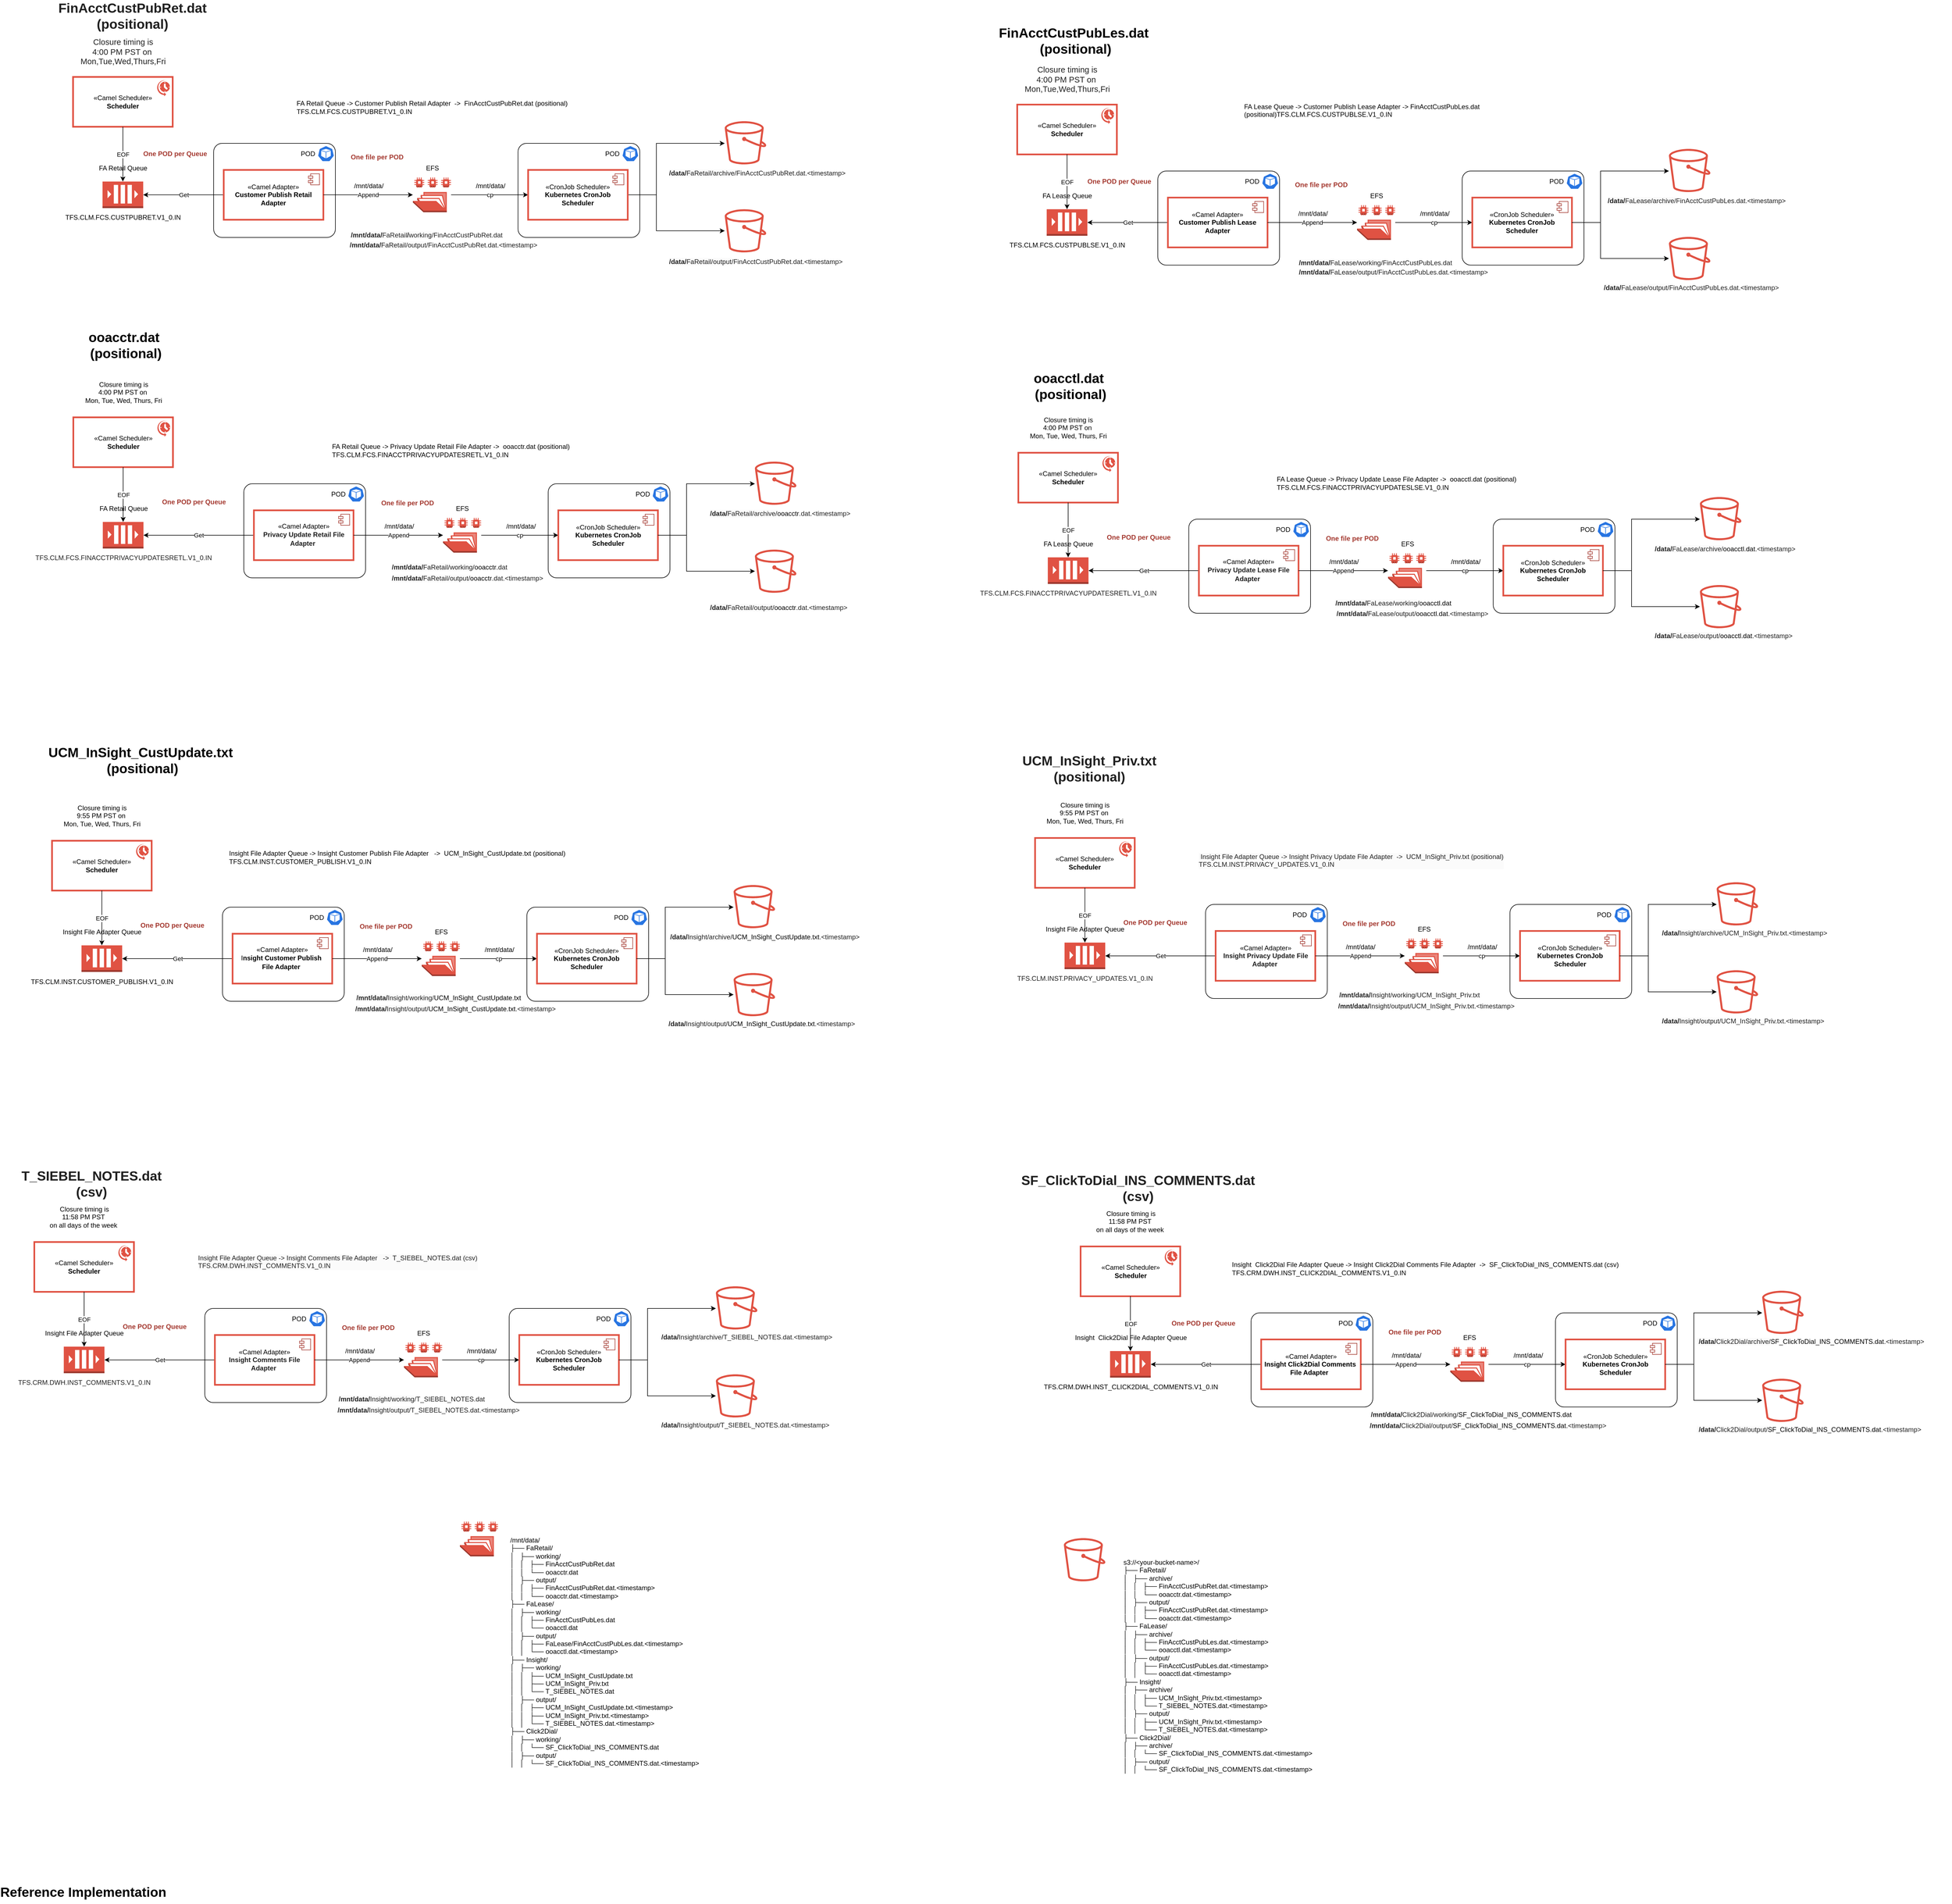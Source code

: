 <mxfile version="24.4.13" type="device">
  <diagram name="Page-1" id="xEEuLAQlubvoNN5s95i2">
    <mxGraphModel dx="2399" dy="870" grid="1" gridSize="10" guides="1" tooltips="1" connect="1" arrows="1" fold="1" page="1" pageScale="1" pageWidth="1100" pageHeight="850" math="0" shadow="0">
      <root>
        <mxCell id="0" />
        <mxCell id="1" parent="0" />
        <mxCell id="yM3X1NTKgKoNkWO_Ssvu-19" value="" style="rounded=1;whiteSpace=wrap;html=1;arcSize=9;" vertex="1" parent="1">
          <mxGeometry x="-504" y="410" width="220" height="170" as="geometry" />
        </mxCell>
        <mxCell id="yM3X1NTKgKoNkWO_Ssvu-9" value="Get" style="edgeStyle=orthogonalEdgeStyle;rounded=0;orthogonalLoop=1;jettySize=auto;html=1;startArrow=classic;startFill=1;endArrow=none;endFill=0;" edge="1" parent="1" source="yM3X1NTKgKoNkWO_Ssvu-2" target="yM3X1NTKgKoNkWO_Ssvu-7">
          <mxGeometry relative="1" as="geometry" />
        </mxCell>
        <mxCell id="yM3X1NTKgKoNkWO_Ssvu-2" value="" style="outlineConnect=0;dashed=0;verticalLabelPosition=bottom;verticalAlign=top;align=center;html=1;shape=mxgraph.aws3.queue;fillColor=#e05243;strokeColor=#b85450;" vertex="1" parent="1">
          <mxGeometry x="-704.75" y="479" width="73.5" height="48" as="geometry" />
        </mxCell>
        <mxCell id="yM3X1NTKgKoNkWO_Ssvu-3" value="TFS.CLM.FCS.CUSTPUBRET.V1_0.IN" style="text;html=1;align=center;verticalAlign=middle;resizable=0;points=[];autosize=1;strokeColor=none;fillColor=none;fontSize=12;" vertex="1" parent="1">
          <mxGeometry x="-783" y="529" width="230" height="30" as="geometry" />
        </mxCell>
        <mxCell id="yM3X1NTKgKoNkWO_Ssvu-4" value="FA Retail Queue" style="text;html=1;align=center;verticalAlign=middle;resizable=0;points=[];autosize=1;strokeColor=none;fillColor=none;" vertex="1" parent="1">
          <mxGeometry x="-723" y="440" width="110" height="30" as="geometry" />
        </mxCell>
        <mxCell id="yM3X1NTKgKoNkWO_Ssvu-5" value="" style="sketch=0;outlineConnect=0;fontColor=#232F3E;gradientColor=none;fillColor=#e05243;strokeColor=none;dashed=0;verticalLabelPosition=bottom;verticalAlign=top;align=center;html=1;fontSize=12;fontStyle=0;aspect=fixed;pointerEvents=1;shape=mxgraph.aws4.bucket;" vertex="1" parent="1">
          <mxGeometry x="419.5" y="529" width="75" height="78" as="geometry" />
        </mxCell>
        <mxCell id="yM3X1NTKgKoNkWO_Ssvu-6" value="" style="outlineConnect=0;dashed=0;verticalLabelPosition=bottom;verticalAlign=top;align=center;html=1;shape=mxgraph.aws3.efs_share;fillColor=#E05243;gradientColor=none;" vertex="1" parent="1">
          <mxGeometry x="-144" y="471.5" width="69" height="63" as="geometry" />
        </mxCell>
        <mxCell id="yM3X1NTKgKoNkWO_Ssvu-7" value="«Camel Adapter»&lt;br&gt;&lt;b&gt;Customer Publish Retail Adapter&lt;/b&gt;" style="html=1;dropTarget=0;whiteSpace=wrap;strokeColor=#e05243;strokeWidth=3;" vertex="1" parent="1">
          <mxGeometry x="-485.75" y="458" width="180" height="90" as="geometry" />
        </mxCell>
        <mxCell id="yM3X1NTKgKoNkWO_Ssvu-8" value="" style="shape=module;jettyWidth=8;jettyHeight=4;strokeColor=#a43930;" vertex="1" parent="yM3X1NTKgKoNkWO_Ssvu-7">
          <mxGeometry x="1" width="20" height="20" relative="1" as="geometry">
            <mxPoint x="-27" y="7" as="offset" />
          </mxGeometry>
        </mxCell>
        <mxCell id="yM3X1NTKgKoNkWO_Ssvu-10" value="Append" style="edgeStyle=orthogonalEdgeStyle;rounded=0;orthogonalLoop=1;jettySize=auto;html=1;" edge="1" parent="1" source="yM3X1NTKgKoNkWO_Ssvu-7" target="yM3X1NTKgKoNkWO_Ssvu-6">
          <mxGeometry relative="1" as="geometry" />
        </mxCell>
        <mxCell id="yM3X1NTKgKoNkWO_Ssvu-12" value="«Camel Scheduler»&lt;br&gt;&lt;b&gt;Scheduler&lt;/b&gt;" style="html=1;dropTarget=0;whiteSpace=wrap;strokeColor=#e05243;strokeWidth=3;" vertex="1" parent="1">
          <mxGeometry x="-758" y="290" width="180" height="90" as="geometry" />
        </mxCell>
        <mxCell id="yM3X1NTKgKoNkWO_Ssvu-11" value="" style="verticalLabelPosition=bottom;html=1;verticalAlign=top;align=center;strokeColor=none;fillColor=#e05243;shape=mxgraph.azure.scheduler;pointerEvents=1;aspect=fixed;" vertex="1" parent="1">
          <mxGeometry x="-607" y="295" width="24" height="30" as="geometry" />
        </mxCell>
        <mxCell id="yM3X1NTKgKoNkWO_Ssvu-14" value="EOF" style="edgeStyle=orthogonalEdgeStyle;rounded=0;orthogonalLoop=1;jettySize=auto;html=1;entryX=0.5;entryY=0;entryDx=0;entryDy=0;entryPerimeter=0;" edge="1" parent="1" source="yM3X1NTKgKoNkWO_Ssvu-12" target="yM3X1NTKgKoNkWO_Ssvu-2">
          <mxGeometry relative="1" as="geometry" />
        </mxCell>
        <mxCell id="yM3X1NTKgKoNkWO_Ssvu-15" value="&lt;span style=&quot;color: rgb(33, 33, 33); font-family: Aptos, sans-serif; font-size: 14.667px; text-align: start; caret-color: rgb(33, 33, 33); text-wrap: wrap;&quot;&gt;&amp;nbsp;Closure timing is&amp;nbsp;&lt;/span&gt;&lt;div&gt;&lt;span style=&quot;color: rgb(33, 33, 33); font-family: Aptos, sans-serif; font-size: 14.667px; text-align: start; caret-color: rgb(33, 33, 33); text-wrap: wrap;&quot;&gt;4:00 PM PST on&amp;nbsp;&lt;/span&gt;&lt;/div&gt;&lt;div&gt;&lt;span style=&quot;color: rgb(33, 33, 33); font-family: Aptos, sans-serif; font-size: 14.667px; text-align: start; caret-color: rgb(33, 33, 33); text-wrap: wrap;&quot;&gt;Mon,Tue,Wed,Thurs,Fri&lt;/span&gt;&lt;/div&gt;" style="text;html=1;align=center;verticalAlign=middle;resizable=0;points=[];autosize=1;strokeColor=none;fillColor=none;" vertex="1" parent="1">
          <mxGeometry x="-753" y="210" width="170" height="70" as="geometry" />
        </mxCell>
        <mxCell id="yM3X1NTKgKoNkWO_Ssvu-17" value="EFS" style="text;html=1;align=center;verticalAlign=middle;resizable=0;points=[];autosize=1;strokeColor=none;fillColor=none;" vertex="1" parent="1">
          <mxGeometry x="-134.5" y="440" width="50" height="30" as="geometry" />
        </mxCell>
        <mxCell id="yM3X1NTKgKoNkWO_Ssvu-18" value="" style="aspect=fixed;sketch=0;html=1;dashed=0;whitespace=wrap;verticalLabelPosition=bottom;verticalAlign=top;fillColor=#2875E2;strokeColor=#ffffff;points=[[0.005,0.63,0],[0.1,0.2,0],[0.9,0.2,0],[0.5,0,0],[0.995,0.63,0],[0.72,0.99,0],[0.5,1,0],[0.28,0.99,0]];shape=mxgraph.kubernetes.icon2;prIcon=pod" vertex="1" parent="1">
          <mxGeometry x="-316" y="414.2" width="30" height="28.8" as="geometry" />
        </mxCell>
        <mxCell id="yM3X1NTKgKoNkWO_Ssvu-24" value="POD" style="text;html=1;align=center;verticalAlign=middle;resizable=0;points=[];autosize=1;strokeColor=none;fillColor=none;" vertex="1" parent="1">
          <mxGeometry x="-359" y="414.2" width="50" height="30" as="geometry" />
        </mxCell>
        <mxCell id="yM3X1NTKgKoNkWO_Ssvu-27" value="One file per POD" style="text;html=1;align=center;verticalAlign=middle;resizable=0;points=[];autosize=1;strokeColor=none;fillColor=none;fontColor=#a43930;fontStyle=1" vertex="1" parent="1">
          <mxGeometry x="-264" y="420" width="110" height="30" as="geometry" />
        </mxCell>
        <mxCell id="yM3X1NTKgKoNkWO_Ssvu-29" value="" style="rounded=1;whiteSpace=wrap;html=1;arcSize=9;" vertex="1" parent="1">
          <mxGeometry x="46" y="410" width="220" height="170" as="geometry" />
        </mxCell>
        <mxCell id="yM3X1NTKgKoNkWO_Ssvu-34" value="cp" style="edgeStyle=orthogonalEdgeStyle;rounded=0;orthogonalLoop=1;jettySize=auto;html=1;startArrow=classic;startFill=1;endArrow=none;endFill=0;" edge="1" parent="1" source="yM3X1NTKgKoNkWO_Ssvu-30" target="yM3X1NTKgKoNkWO_Ssvu-6">
          <mxGeometry relative="1" as="geometry" />
        </mxCell>
        <mxCell id="yM3X1NTKgKoNkWO_Ssvu-38" style="edgeStyle=orthogonalEdgeStyle;rounded=0;orthogonalLoop=1;jettySize=auto;html=1;exitX=1;exitY=0.5;exitDx=0;exitDy=0;" edge="1" parent="1" source="yM3X1NTKgKoNkWO_Ssvu-30" target="yM3X1NTKgKoNkWO_Ssvu-5">
          <mxGeometry relative="1" as="geometry">
            <Array as="points">
              <mxPoint x="296" y="503" />
              <mxPoint x="296" y="568" />
            </Array>
          </mxGeometry>
        </mxCell>
        <mxCell id="yM3X1NTKgKoNkWO_Ssvu-75" style="edgeStyle=orthogonalEdgeStyle;rounded=0;orthogonalLoop=1;jettySize=auto;html=1;exitX=1;exitY=0.5;exitDx=0;exitDy=0;" edge="1" parent="1" source="yM3X1NTKgKoNkWO_Ssvu-30" target="yM3X1NTKgKoNkWO_Ssvu-73">
          <mxGeometry relative="1" as="geometry">
            <Array as="points">
              <mxPoint x="296" y="503" />
              <mxPoint x="296" y="410" />
            </Array>
          </mxGeometry>
        </mxCell>
        <mxCell id="yM3X1NTKgKoNkWO_Ssvu-30" value="«CronJob Scheduler»&lt;br&gt;&lt;b&gt;Kubernetes CronJob Scheduler&lt;/b&gt;" style="html=1;dropTarget=0;whiteSpace=wrap;strokeColor=#e05243;strokeWidth=3;" vertex="1" parent="1">
          <mxGeometry x="64.25" y="458" width="180" height="90" as="geometry" />
        </mxCell>
        <mxCell id="yM3X1NTKgKoNkWO_Ssvu-31" value="" style="shape=module;jettyWidth=8;jettyHeight=4;strokeColor=#a43930;" vertex="1" parent="yM3X1NTKgKoNkWO_Ssvu-30">
          <mxGeometry x="1" width="20" height="20" relative="1" as="geometry">
            <mxPoint x="-27" y="7" as="offset" />
          </mxGeometry>
        </mxCell>
        <mxCell id="yM3X1NTKgKoNkWO_Ssvu-32" value="" style="aspect=fixed;sketch=0;html=1;dashed=0;whitespace=wrap;verticalLabelPosition=bottom;verticalAlign=top;fillColor=#2875E2;strokeColor=#ffffff;points=[[0.005,0.63,0],[0.1,0.2,0],[0.9,0.2,0],[0.5,0,0],[0.995,0.63,0],[0.72,0.99,0],[0.5,1,0],[0.28,0.99,0]];shape=mxgraph.kubernetes.icon2;prIcon=pod" vertex="1" parent="1">
          <mxGeometry x="234" y="414.2" width="30" height="28.8" as="geometry" />
        </mxCell>
        <mxCell id="yM3X1NTKgKoNkWO_Ssvu-33" value="POD" style="text;html=1;align=center;verticalAlign=middle;resizable=0;points=[];autosize=1;strokeColor=none;fillColor=none;" vertex="1" parent="1">
          <mxGeometry x="191" y="414.2" width="50" height="30" as="geometry" />
        </mxCell>
        <mxCell id="yM3X1NTKgKoNkWO_Ssvu-36" value="/mnt/data/" style="text;html=1;align=center;verticalAlign=middle;resizable=0;points=[];autosize=1;strokeColor=none;fillColor=none;" vertex="1" parent="1">
          <mxGeometry x="-44" y="471.5" width="80" height="30" as="geometry" />
        </mxCell>
        <mxCell id="yM3X1NTKgKoNkWO_Ssvu-37" value="/mnt/data/" style="text;html=1;align=center;verticalAlign=middle;resizable=0;points=[];autosize=1;strokeColor=none;fillColor=none;" vertex="1" parent="1">
          <mxGeometry x="-264" y="471.5" width="80" height="30" as="geometry" />
        </mxCell>
        <mxCell id="yM3X1NTKgKoNkWO_Ssvu-41" value="One POD per Queue" style="text;html=1;align=center;verticalAlign=middle;resizable=0;points=[];autosize=1;strokeColor=none;fillColor=none;fontColor=#a43930;fontStyle=1" vertex="1" parent="1">
          <mxGeometry x="-644" y="414.2" width="140" height="30" as="geometry" />
        </mxCell>
        <mxCell id="yM3X1NTKgKoNkWO_Ssvu-42" value="" style="rounded=1;whiteSpace=wrap;html=1;arcSize=9;" vertex="1" parent="1">
          <mxGeometry x="1202" y="460" width="220" height="170" as="geometry" />
        </mxCell>
        <mxCell id="yM3X1NTKgKoNkWO_Ssvu-43" value="Get" style="edgeStyle=orthogonalEdgeStyle;rounded=0;orthogonalLoop=1;jettySize=auto;html=1;startArrow=classic;startFill=1;endArrow=none;endFill=0;" edge="1" source="yM3X1NTKgKoNkWO_Ssvu-44" target="yM3X1NTKgKoNkWO_Ssvu-49" parent="1">
          <mxGeometry relative="1" as="geometry" />
        </mxCell>
        <mxCell id="yM3X1NTKgKoNkWO_Ssvu-44" value="" style="outlineConnect=0;dashed=0;verticalLabelPosition=bottom;verticalAlign=top;align=center;html=1;shape=mxgraph.aws3.queue;fillColor=#e05243;strokeColor=#b85450;" vertex="1" parent="1">
          <mxGeometry x="1001.25" y="529" width="73.5" height="48" as="geometry" />
        </mxCell>
        <mxCell id="yM3X1NTKgKoNkWO_Ssvu-45" value="TFS.CLM.FCS.CUSTPUBLSE.V1_0.IN" style="text;html=1;align=center;verticalAlign=middle;resizable=0;points=[];autosize=1;strokeColor=none;fillColor=none;fontSize=12;" vertex="1" parent="1">
          <mxGeometry x="923" y="579" width="230" height="30" as="geometry" />
        </mxCell>
        <mxCell id="yM3X1NTKgKoNkWO_Ssvu-46" value="FA Lease Queue" style="text;html=1;align=center;verticalAlign=middle;resizable=0;points=[];autosize=1;strokeColor=none;fillColor=none;" vertex="1" parent="1">
          <mxGeometry x="983" y="490" width="110" height="30" as="geometry" />
        </mxCell>
        <mxCell id="yM3X1NTKgKoNkWO_Ssvu-48" value="" style="outlineConnect=0;dashed=0;verticalLabelPosition=bottom;verticalAlign=top;align=center;html=1;shape=mxgraph.aws3.efs_share;fillColor=#E05243;gradientColor=none;" vertex="1" parent="1">
          <mxGeometry x="1562" y="521.5" width="69" height="63" as="geometry" />
        </mxCell>
        <mxCell id="yM3X1NTKgKoNkWO_Ssvu-49" value="«Camel Adapter»&lt;br&gt;&lt;b&gt;Customer Publish Lease Adapter&lt;/b&gt;" style="html=1;dropTarget=0;whiteSpace=wrap;strokeColor=#e05243;strokeWidth=3;" vertex="1" parent="1">
          <mxGeometry x="1220.25" y="508" width="180" height="90" as="geometry" />
        </mxCell>
        <mxCell id="yM3X1NTKgKoNkWO_Ssvu-50" value="" style="shape=module;jettyWidth=8;jettyHeight=4;strokeColor=#a43930;" vertex="1" parent="yM3X1NTKgKoNkWO_Ssvu-49">
          <mxGeometry x="1" width="20" height="20" relative="1" as="geometry">
            <mxPoint x="-27" y="7" as="offset" />
          </mxGeometry>
        </mxCell>
        <mxCell id="yM3X1NTKgKoNkWO_Ssvu-51" value="Append" style="edgeStyle=orthogonalEdgeStyle;rounded=0;orthogonalLoop=1;jettySize=auto;html=1;" edge="1" source="yM3X1NTKgKoNkWO_Ssvu-49" target="yM3X1NTKgKoNkWO_Ssvu-48" parent="1">
          <mxGeometry relative="1" as="geometry" />
        </mxCell>
        <mxCell id="yM3X1NTKgKoNkWO_Ssvu-52" value="«Camel Scheduler»&lt;br&gt;&lt;b&gt;Scheduler&lt;/b&gt;" style="html=1;dropTarget=0;whiteSpace=wrap;strokeColor=#e05243;strokeWidth=3;" vertex="1" parent="1">
          <mxGeometry x="948" y="340" width="180" height="90" as="geometry" />
        </mxCell>
        <mxCell id="yM3X1NTKgKoNkWO_Ssvu-53" value="" style="verticalLabelPosition=bottom;html=1;verticalAlign=top;align=center;strokeColor=none;fillColor=#e05243;shape=mxgraph.azure.scheduler;pointerEvents=1;aspect=fixed;" vertex="1" parent="1">
          <mxGeometry x="1099" y="345" width="24" height="30" as="geometry" />
        </mxCell>
        <mxCell id="yM3X1NTKgKoNkWO_Ssvu-54" value="EOF" style="edgeStyle=orthogonalEdgeStyle;rounded=0;orthogonalLoop=1;jettySize=auto;html=1;entryX=0.5;entryY=0;entryDx=0;entryDy=0;entryPerimeter=0;" edge="1" source="yM3X1NTKgKoNkWO_Ssvu-52" target="yM3X1NTKgKoNkWO_Ssvu-44" parent="1">
          <mxGeometry relative="1" as="geometry" />
        </mxCell>
        <mxCell id="yM3X1NTKgKoNkWO_Ssvu-55" value="&lt;span style=&quot;color: rgb(33, 33, 33); font-family: Aptos, sans-serif; font-size: 14.667px; text-align: start; caret-color: rgb(33, 33, 33); text-wrap: wrap;&quot;&gt;&amp;nbsp;Closure timing is&amp;nbsp;&lt;/span&gt;&lt;div&gt;&lt;span style=&quot;color: rgb(33, 33, 33); font-family: Aptos, sans-serif; font-size: 14.667px; text-align: start; caret-color: rgb(33, 33, 33); text-wrap: wrap;&quot;&gt;4:00 PM PST on&amp;nbsp;&lt;/span&gt;&lt;/div&gt;&lt;div&gt;&lt;span style=&quot;color: rgb(33, 33, 33); font-family: Aptos, sans-serif; font-size: 14.667px; text-align: start; caret-color: rgb(33, 33, 33); text-wrap: wrap;&quot;&gt;Mon,Tue,Wed,Thurs,Fri&lt;/span&gt;&lt;/div&gt;" style="text;html=1;align=center;verticalAlign=middle;resizable=0;points=[];autosize=1;strokeColor=none;fillColor=none;" vertex="1" parent="1">
          <mxGeometry x="953" y="260" width="170" height="70" as="geometry" />
        </mxCell>
        <mxCell id="yM3X1NTKgKoNkWO_Ssvu-57" value="EFS" style="text;html=1;align=center;verticalAlign=middle;resizable=0;points=[];autosize=1;strokeColor=none;fillColor=none;" vertex="1" parent="1">
          <mxGeometry x="1571.5" y="490" width="50" height="30" as="geometry" />
        </mxCell>
        <mxCell id="yM3X1NTKgKoNkWO_Ssvu-58" value="" style="aspect=fixed;sketch=0;html=1;dashed=0;whitespace=wrap;verticalLabelPosition=bottom;verticalAlign=top;fillColor=#2875E2;strokeColor=#ffffff;points=[[0.005,0.63,0],[0.1,0.2,0],[0.9,0.2,0],[0.5,0,0],[0.995,0.63,0],[0.72,0.99,0],[0.5,1,0],[0.28,0.99,0]];shape=mxgraph.kubernetes.icon2;prIcon=pod" vertex="1" parent="1">
          <mxGeometry x="1390" y="464.2" width="30" height="28.8" as="geometry" />
        </mxCell>
        <mxCell id="yM3X1NTKgKoNkWO_Ssvu-59" value="POD" style="text;html=1;align=center;verticalAlign=middle;resizable=0;points=[];autosize=1;strokeColor=none;fillColor=none;" vertex="1" parent="1">
          <mxGeometry x="1347" y="464.2" width="50" height="30" as="geometry" />
        </mxCell>
        <mxCell id="yM3X1NTKgKoNkWO_Ssvu-60" value="One file per POD" style="text;html=1;align=center;verticalAlign=middle;resizable=0;points=[];autosize=1;strokeColor=none;fillColor=none;fontColor=#a43930;fontStyle=1" vertex="1" parent="1">
          <mxGeometry x="1442" y="470" width="110" height="30" as="geometry" />
        </mxCell>
        <mxCell id="yM3X1NTKgKoNkWO_Ssvu-62" value="" style="rounded=1;whiteSpace=wrap;html=1;arcSize=9;" vertex="1" parent="1">
          <mxGeometry x="1752" y="460" width="220" height="170" as="geometry" />
        </mxCell>
        <mxCell id="yM3X1NTKgKoNkWO_Ssvu-63" value="cp" style="edgeStyle=orthogonalEdgeStyle;rounded=0;orthogonalLoop=1;jettySize=auto;html=1;startArrow=classic;startFill=1;endArrow=none;endFill=0;" edge="1" source="yM3X1NTKgKoNkWO_Ssvu-65" target="yM3X1NTKgKoNkWO_Ssvu-48" parent="1">
          <mxGeometry relative="1" as="geometry" />
        </mxCell>
        <mxCell id="yM3X1NTKgKoNkWO_Ssvu-65" value="«CronJob Scheduler»&lt;br&gt;&lt;b&gt;Kubernetes CronJob Scheduler&lt;/b&gt;" style="html=1;dropTarget=0;whiteSpace=wrap;strokeColor=#e05243;strokeWidth=3;" vertex="1" parent="1">
          <mxGeometry x="1770.25" y="508" width="180" height="90" as="geometry" />
        </mxCell>
        <mxCell id="yM3X1NTKgKoNkWO_Ssvu-66" value="" style="shape=module;jettyWidth=8;jettyHeight=4;strokeColor=#a43930;" vertex="1" parent="yM3X1NTKgKoNkWO_Ssvu-65">
          <mxGeometry x="1" width="20" height="20" relative="1" as="geometry">
            <mxPoint x="-27" y="7" as="offset" />
          </mxGeometry>
        </mxCell>
        <mxCell id="yM3X1NTKgKoNkWO_Ssvu-67" value="" style="aspect=fixed;sketch=0;html=1;dashed=0;whitespace=wrap;verticalLabelPosition=bottom;verticalAlign=top;fillColor=#2875E2;strokeColor=#ffffff;points=[[0.005,0.63,0],[0.1,0.2,0],[0.9,0.2,0],[0.5,0,0],[0.995,0.63,0],[0.72,0.99,0],[0.5,1,0],[0.28,0.99,0]];shape=mxgraph.kubernetes.icon2;prIcon=pod" vertex="1" parent="1">
          <mxGeometry x="1940" y="464.2" width="30" height="28.8" as="geometry" />
        </mxCell>
        <mxCell id="yM3X1NTKgKoNkWO_Ssvu-68" value="POD" style="text;html=1;align=center;verticalAlign=middle;resizable=0;points=[];autosize=1;strokeColor=none;fillColor=none;" vertex="1" parent="1">
          <mxGeometry x="1897" y="464.2" width="50" height="30" as="geometry" />
        </mxCell>
        <mxCell id="yM3X1NTKgKoNkWO_Ssvu-69" value="/mnt/data/" style="text;html=1;align=center;verticalAlign=middle;resizable=0;points=[];autosize=1;strokeColor=none;fillColor=none;" vertex="1" parent="1">
          <mxGeometry x="1662" y="521.5" width="80" height="30" as="geometry" />
        </mxCell>
        <mxCell id="yM3X1NTKgKoNkWO_Ssvu-70" value="/mnt/data/" style="text;html=1;align=center;verticalAlign=middle;resizable=0;points=[];autosize=1;strokeColor=none;fillColor=none;" vertex="1" parent="1">
          <mxGeometry x="1442" y="521.5" width="80" height="30" as="geometry" />
        </mxCell>
        <mxCell id="yM3X1NTKgKoNkWO_Ssvu-72" value="One POD per Queue" style="text;html=1;align=center;verticalAlign=middle;resizable=0;points=[];autosize=1;strokeColor=none;fillColor=none;fontColor=#a43930;fontStyle=1" vertex="1" parent="1">
          <mxGeometry x="1062" y="464.2" width="140" height="30" as="geometry" />
        </mxCell>
        <mxCell id="yM3X1NTKgKoNkWO_Ssvu-73" value="" style="sketch=0;outlineConnect=0;fontColor=#232F3E;gradientColor=none;fillColor=#e05243;strokeColor=none;dashed=0;verticalLabelPosition=bottom;verticalAlign=top;align=center;html=1;fontSize=12;fontStyle=0;aspect=fixed;pointerEvents=1;shape=mxgraph.aws4.bucket;" vertex="1" parent="1">
          <mxGeometry x="419.5" y="370" width="75" height="78" as="geometry" />
        </mxCell>
        <mxCell id="yM3X1NTKgKoNkWO_Ssvu-78" value="FinAcctCustPubLes.dat&amp;nbsp;&lt;div&gt;(positional)&lt;/div&gt;" style="text;html=1;align=center;verticalAlign=middle;resizable=0;points=[];autosize=1;strokeColor=none;fillColor=none;fontSize=24;fontStyle=1" vertex="1" parent="1">
          <mxGeometry x="913" y="190" width="280" height="70" as="geometry" />
        </mxCell>
        <mxCell id="yM3X1NTKgKoNkWO_Ssvu-79" value="" style="sketch=0;outlineConnect=0;fontColor=#232F3E;gradientColor=none;fillColor=#e05243;strokeColor=none;dashed=0;verticalLabelPosition=bottom;verticalAlign=top;align=center;html=1;fontSize=12;fontStyle=0;aspect=fixed;pointerEvents=1;shape=mxgraph.aws4.bucket;" vertex="1" parent="1">
          <mxGeometry x="2125.5" y="579" width="75" height="78" as="geometry" />
        </mxCell>
        <mxCell id="yM3X1NTKgKoNkWO_Ssvu-80" style="edgeStyle=orthogonalEdgeStyle;rounded=0;orthogonalLoop=1;jettySize=auto;html=1;exitX=1;exitY=0.5;exitDx=0;exitDy=0;" edge="1" target="yM3X1NTKgKoNkWO_Ssvu-79" parent="1">
          <mxGeometry relative="1" as="geometry">
            <mxPoint x="1950" y="553" as="sourcePoint" />
            <Array as="points">
              <mxPoint x="2002" y="553" />
              <mxPoint x="2002" y="618" />
            </Array>
          </mxGeometry>
        </mxCell>
        <mxCell id="yM3X1NTKgKoNkWO_Ssvu-81" style="edgeStyle=orthogonalEdgeStyle;rounded=0;orthogonalLoop=1;jettySize=auto;html=1;" edge="1" target="yM3X1NTKgKoNkWO_Ssvu-83" parent="1">
          <mxGeometry relative="1" as="geometry">
            <mxPoint x="1952" y="553" as="sourcePoint" />
            <Array as="points">
              <mxPoint x="2002" y="553" />
              <mxPoint x="2002" y="460" />
            </Array>
          </mxGeometry>
        </mxCell>
        <mxCell id="yM3X1NTKgKoNkWO_Ssvu-83" value="" style="sketch=0;outlineConnect=0;fontColor=#232F3E;gradientColor=none;fillColor=#e05243;strokeColor=none;dashed=0;verticalLabelPosition=bottom;verticalAlign=top;align=center;html=1;fontSize=12;fontStyle=0;aspect=fixed;pointerEvents=1;shape=mxgraph.aws4.bucket;" vertex="1" parent="1">
          <mxGeometry x="2125.5" y="420" width="75" height="78" as="geometry" />
        </mxCell>
        <mxCell id="yM3X1NTKgKoNkWO_Ssvu-85" value="&lt;span style=&quot;color: rgb(33, 33, 33); font-family: Aptos, sans-serif; font-size: 24px; text-align: start; caret-color: rgb(33, 33, 33); text-wrap: wrap;&quot;&gt;FinAcctCustPubRet.dat (positional)&lt;/span&gt;" style="text;html=1;align=center;verticalAlign=middle;resizable=0;points=[];autosize=1;strokeColor=none;fillColor=none;fontSize=24;fontStyle=1" vertex="1" parent="1">
          <mxGeometry x="-851" y="160" width="400" height="40" as="geometry" />
        </mxCell>
        <mxCell id="yM3X1NTKgKoNkWO_Ssvu-88" value="" style="rounded=1;whiteSpace=wrap;html=1;arcSize=9;" vertex="1" parent="1">
          <mxGeometry x="-449.5" y="1025" width="220" height="170" as="geometry" />
        </mxCell>
        <mxCell id="yM3X1NTKgKoNkWO_Ssvu-89" value="Get" style="edgeStyle=orthogonalEdgeStyle;rounded=0;orthogonalLoop=1;jettySize=auto;html=1;startArrow=classic;startFill=1;endArrow=none;endFill=0;" edge="1" source="yM3X1NTKgKoNkWO_Ssvu-90" target="yM3X1NTKgKoNkWO_Ssvu-94" parent="1">
          <mxGeometry relative="1" as="geometry" />
        </mxCell>
        <mxCell id="yM3X1NTKgKoNkWO_Ssvu-90" value="" style="outlineConnect=0;dashed=0;verticalLabelPosition=bottom;verticalAlign=top;align=center;html=1;shape=mxgraph.aws3.queue;fillColor=#e05243;strokeColor=#b85450;" vertex="1" parent="1">
          <mxGeometry x="-704.25" y="1094" width="73.5" height="48" as="geometry" />
        </mxCell>
        <mxCell id="yM3X1NTKgKoNkWO_Ssvu-91" value="&lt;span style=&quot;color: rgb(33, 33, 33); font-family: Aptos, sans-serif; font-size: 12px; text-align: start; caret-color: rgb(33, 33, 33); text-wrap: wrap;&quot;&gt;TFS.CLM.FCS.FINACCTPRIVACYUPDATESRETL.V1_0.IN&lt;/span&gt;" style="text;html=1;align=center;verticalAlign=middle;resizable=0;points=[];autosize=1;strokeColor=none;fillColor=none;fontSize=12;" vertex="1" parent="1">
          <mxGeometry x="-837.5" y="1144" width="340" height="30" as="geometry" />
        </mxCell>
        <mxCell id="yM3X1NTKgKoNkWO_Ssvu-92" value="FA Retail Queue" style="text;html=1;align=center;verticalAlign=middle;resizable=0;points=[];autosize=1;strokeColor=none;fillColor=none;" vertex="1" parent="1">
          <mxGeometry x="-722.5" y="1055" width="110" height="30" as="geometry" />
        </mxCell>
        <mxCell id="yM3X1NTKgKoNkWO_Ssvu-93" value="" style="outlineConnect=0;dashed=0;verticalLabelPosition=bottom;verticalAlign=top;align=center;html=1;shape=mxgraph.aws3.efs_share;fillColor=#E05243;gradientColor=none;" vertex="1" parent="1">
          <mxGeometry x="-89.5" y="1086.5" width="69" height="63" as="geometry" />
        </mxCell>
        <mxCell id="yM3X1NTKgKoNkWO_Ssvu-94" value="«Camel Adapter»&lt;br&gt;&lt;span style=&quot;color: rgb(33, 33, 33); text-align: start; caret-color: rgb(33, 33, 33);&quot;&gt;&lt;font style=&quot;font-size: 12px;&quot; face=&quot;Helvetica&quot;&gt;&lt;b&gt;Privacy Update Retail File Adapter&lt;/b&gt;&lt;/font&gt;&lt;/span&gt;&lt;span style=&quot;color: rgb(33, 33, 33); font-family: Aptos, sans-serif; font-size: 14.667px; text-align: start; caret-color: rgb(33, 33, 33);&quot;&gt;&amp;nbsp;&lt;/span&gt;" style="html=1;dropTarget=0;whiteSpace=wrap;strokeColor=#e05243;strokeWidth=3;" vertex="1" parent="1">
          <mxGeometry x="-431.25" y="1073" width="180" height="90" as="geometry" />
        </mxCell>
        <mxCell id="yM3X1NTKgKoNkWO_Ssvu-95" value="" style="shape=module;jettyWidth=8;jettyHeight=4;strokeColor=#a43930;" vertex="1" parent="yM3X1NTKgKoNkWO_Ssvu-94">
          <mxGeometry x="1" width="20" height="20" relative="1" as="geometry">
            <mxPoint x="-27" y="7" as="offset" />
          </mxGeometry>
        </mxCell>
        <mxCell id="yM3X1NTKgKoNkWO_Ssvu-96" value="Append" style="edgeStyle=orthogonalEdgeStyle;rounded=0;orthogonalLoop=1;jettySize=auto;html=1;" edge="1" source="yM3X1NTKgKoNkWO_Ssvu-94" target="yM3X1NTKgKoNkWO_Ssvu-93" parent="1">
          <mxGeometry relative="1" as="geometry" />
        </mxCell>
        <mxCell id="yM3X1NTKgKoNkWO_Ssvu-97" value="«Camel Scheduler»&lt;br&gt;&lt;b&gt;Scheduler&lt;/b&gt;" style="html=1;dropTarget=0;whiteSpace=wrap;strokeColor=#e05243;strokeWidth=3;" vertex="1" parent="1">
          <mxGeometry x="-757.5" y="905" width="180" height="90" as="geometry" />
        </mxCell>
        <mxCell id="yM3X1NTKgKoNkWO_Ssvu-98" value="" style="verticalLabelPosition=bottom;html=1;verticalAlign=top;align=center;strokeColor=none;fillColor=#e05243;shape=mxgraph.azure.scheduler;pointerEvents=1;aspect=fixed;" vertex="1" parent="1">
          <mxGeometry x="-606.5" y="910" width="24" height="30" as="geometry" />
        </mxCell>
        <mxCell id="yM3X1NTKgKoNkWO_Ssvu-99" value="EOF" style="edgeStyle=orthogonalEdgeStyle;rounded=0;orthogonalLoop=1;jettySize=auto;html=1;entryX=0.5;entryY=0;entryDx=0;entryDy=0;entryPerimeter=0;" edge="1" source="yM3X1NTKgKoNkWO_Ssvu-97" target="yM3X1NTKgKoNkWO_Ssvu-90" parent="1">
          <mxGeometry relative="1" as="geometry" />
        </mxCell>
        <mxCell id="yM3X1NTKgKoNkWO_Ssvu-100" value="&amp;nbsp;Closure timing is&amp;nbsp;&lt;br&gt;4:00 PM PST on&amp;nbsp;&lt;br&gt;Mon, Tue, Wed, Thurs, Fri" style="text;html=1;align=center;verticalAlign=middle;resizable=0;points=[];autosize=1;strokeColor=none;fillColor=none;" vertex="1" parent="1">
          <mxGeometry x="-747.5" y="830" width="160" height="60" as="geometry" />
        </mxCell>
        <mxCell id="yM3X1NTKgKoNkWO_Ssvu-102" value="EFS" style="text;html=1;align=center;verticalAlign=middle;resizable=0;points=[];autosize=1;strokeColor=none;fillColor=none;" vertex="1" parent="1">
          <mxGeometry x="-80" y="1055" width="50" height="30" as="geometry" />
        </mxCell>
        <mxCell id="yM3X1NTKgKoNkWO_Ssvu-103" value="" style="aspect=fixed;sketch=0;html=1;dashed=0;whitespace=wrap;verticalLabelPosition=bottom;verticalAlign=top;fillColor=#2875E2;strokeColor=#ffffff;points=[[0.005,0.63,0],[0.1,0.2,0],[0.9,0.2,0],[0.5,0,0],[0.995,0.63,0],[0.72,0.99,0],[0.5,1,0],[0.28,0.99,0]];shape=mxgraph.kubernetes.icon2;prIcon=pod" vertex="1" parent="1">
          <mxGeometry x="-261.5" y="1029.2" width="30" height="28.8" as="geometry" />
        </mxCell>
        <mxCell id="yM3X1NTKgKoNkWO_Ssvu-104" value="POD" style="text;html=1;align=center;verticalAlign=middle;resizable=0;points=[];autosize=1;strokeColor=none;fillColor=none;" vertex="1" parent="1">
          <mxGeometry x="-304.5" y="1029.2" width="50" height="30" as="geometry" />
        </mxCell>
        <mxCell id="yM3X1NTKgKoNkWO_Ssvu-105" value="One file per POD" style="text;html=1;align=center;verticalAlign=middle;resizable=0;points=[];autosize=1;strokeColor=none;fillColor=none;fontColor=#a43930;fontStyle=1" vertex="1" parent="1">
          <mxGeometry x="-209.5" y="1045" width="110" height="30" as="geometry" />
        </mxCell>
        <mxCell id="yM3X1NTKgKoNkWO_Ssvu-107" value="" style="rounded=1;whiteSpace=wrap;html=1;arcSize=9;" vertex="1" parent="1">
          <mxGeometry x="100.5" y="1025" width="220" height="170" as="geometry" />
        </mxCell>
        <mxCell id="yM3X1NTKgKoNkWO_Ssvu-108" value="cp" style="edgeStyle=orthogonalEdgeStyle;rounded=0;orthogonalLoop=1;jettySize=auto;html=1;startArrow=classic;startFill=1;endArrow=none;endFill=0;" edge="1" source="yM3X1NTKgKoNkWO_Ssvu-109" target="yM3X1NTKgKoNkWO_Ssvu-93" parent="1">
          <mxGeometry relative="1" as="geometry" />
        </mxCell>
        <mxCell id="yM3X1NTKgKoNkWO_Ssvu-109" value="«CronJob Scheduler»&lt;br&gt;&lt;b&gt;Kubernetes CronJob Scheduler&lt;/b&gt;" style="html=1;dropTarget=0;whiteSpace=wrap;strokeColor=#e05243;strokeWidth=3;" vertex="1" parent="1">
          <mxGeometry x="118.75" y="1073" width="180" height="90" as="geometry" />
        </mxCell>
        <mxCell id="yM3X1NTKgKoNkWO_Ssvu-110" value="" style="shape=module;jettyWidth=8;jettyHeight=4;strokeColor=#a43930;" vertex="1" parent="yM3X1NTKgKoNkWO_Ssvu-109">
          <mxGeometry x="1" width="20" height="20" relative="1" as="geometry">
            <mxPoint x="-27" y="7" as="offset" />
          </mxGeometry>
        </mxCell>
        <mxCell id="yM3X1NTKgKoNkWO_Ssvu-111" value="" style="aspect=fixed;sketch=0;html=1;dashed=0;whitespace=wrap;verticalLabelPosition=bottom;verticalAlign=top;fillColor=#2875E2;strokeColor=#ffffff;points=[[0.005,0.63,0],[0.1,0.2,0],[0.9,0.2,0],[0.5,0,0],[0.995,0.63,0],[0.72,0.99,0],[0.5,1,0],[0.28,0.99,0]];shape=mxgraph.kubernetes.icon2;prIcon=pod" vertex="1" parent="1">
          <mxGeometry x="288.5" y="1029.2" width="30" height="28.8" as="geometry" />
        </mxCell>
        <mxCell id="yM3X1NTKgKoNkWO_Ssvu-112" value="POD" style="text;html=1;align=center;verticalAlign=middle;resizable=0;points=[];autosize=1;strokeColor=none;fillColor=none;" vertex="1" parent="1">
          <mxGeometry x="245.5" y="1029.2" width="50" height="30" as="geometry" />
        </mxCell>
        <mxCell id="yM3X1NTKgKoNkWO_Ssvu-113" value="/mnt/data/" style="text;html=1;align=center;verticalAlign=middle;resizable=0;points=[];autosize=1;strokeColor=none;fillColor=none;" vertex="1" parent="1">
          <mxGeometry x="10.5" y="1086.5" width="80" height="30" as="geometry" />
        </mxCell>
        <mxCell id="yM3X1NTKgKoNkWO_Ssvu-114" value="/mnt/data/" style="text;html=1;align=center;verticalAlign=middle;resizable=0;points=[];autosize=1;strokeColor=none;fillColor=none;" vertex="1" parent="1">
          <mxGeometry x="-209.5" y="1086.5" width="80" height="30" as="geometry" />
        </mxCell>
        <mxCell id="yM3X1NTKgKoNkWO_Ssvu-115" value="One POD per Queue" style="text;html=1;align=center;verticalAlign=middle;resizable=0;points=[];autosize=1;strokeColor=none;fillColor=none;fontColor=#a43930;fontStyle=1" vertex="1" parent="1">
          <mxGeometry x="-610.5" y="1043" width="140" height="30" as="geometry" />
        </mxCell>
        <mxCell id="yM3X1NTKgKoNkWO_Ssvu-116" value="ooacctr.dat&amp;nbsp;&lt;div&gt;(positional)&lt;/div&gt;" style="text;html=1;align=center;verticalAlign=middle;resizable=0;points=[];autosize=1;strokeColor=none;fillColor=none;fontStyle=1;fontSize=24;" vertex="1" parent="1">
          <mxGeometry x="-738.5" y="740" width="150" height="70" as="geometry" />
        </mxCell>
        <mxCell id="yM3X1NTKgKoNkWO_Ssvu-117" value="" style="sketch=0;outlineConnect=0;fontColor=#232F3E;gradientColor=none;fillColor=#e05243;strokeColor=none;dashed=0;verticalLabelPosition=bottom;verticalAlign=top;align=center;html=1;fontSize=12;fontStyle=0;aspect=fixed;pointerEvents=1;shape=mxgraph.aws4.bucket;" vertex="1" parent="1">
          <mxGeometry x="474" y="1144" width="75" height="78" as="geometry" />
        </mxCell>
        <mxCell id="yM3X1NTKgKoNkWO_Ssvu-118" style="edgeStyle=orthogonalEdgeStyle;rounded=0;orthogonalLoop=1;jettySize=auto;html=1;exitX=1;exitY=0.5;exitDx=0;exitDy=0;" edge="1" target="yM3X1NTKgKoNkWO_Ssvu-117" parent="1">
          <mxGeometry relative="1" as="geometry">
            <mxPoint x="298.5" y="1118" as="sourcePoint" />
            <Array as="points">
              <mxPoint x="350.5" y="1118" />
              <mxPoint x="350.5" y="1183" />
            </Array>
          </mxGeometry>
        </mxCell>
        <mxCell id="yM3X1NTKgKoNkWO_Ssvu-119" style="edgeStyle=orthogonalEdgeStyle;rounded=0;orthogonalLoop=1;jettySize=auto;html=1;" edge="1" target="yM3X1NTKgKoNkWO_Ssvu-121" parent="1">
          <mxGeometry relative="1" as="geometry">
            <mxPoint x="300.5" y="1118" as="sourcePoint" />
            <Array as="points">
              <mxPoint x="350.5" y="1118" />
              <mxPoint x="350.5" y="1025" />
            </Array>
          </mxGeometry>
        </mxCell>
        <mxCell id="yM3X1NTKgKoNkWO_Ssvu-121" value="" style="sketch=0;outlineConnect=0;fontColor=#232F3E;gradientColor=none;fillColor=#e05243;strokeColor=none;dashed=0;verticalLabelPosition=bottom;verticalAlign=top;align=center;html=1;fontSize=12;fontStyle=0;aspect=fixed;pointerEvents=1;shape=mxgraph.aws4.bucket;" vertex="1" parent="1">
          <mxGeometry x="474" y="985" width="75" height="78" as="geometry" />
        </mxCell>
        <mxCell id="yM3X1NTKgKoNkWO_Ssvu-123" value="FA Retail Queue -&amp;gt; Privacy Update Retail File Adapter -&amp;gt;&amp;nbsp; ooacctr.dat (positional)&#xa;TFS.CLM.FCS.FINACCTPRIVACYUPDATESRETL.V1_0.IN" style="text;html=1;align=left;verticalAlign=middle;resizable=0;points=[];autosize=1;strokeColor=none;fillColor=none;" vertex="1" parent="1">
          <mxGeometry x="-292.5" y="940" width="550" height="50" as="geometry" />
        </mxCell>
        <mxCell id="yM3X1NTKgKoNkWO_Ssvu-124" value="FA Retail Queue -&amp;gt; Customer Publish Retail Adapter&amp;nbsp; -&amp;gt;&amp;nbsp; FinAcctCustPubRet.dat (positional)&#xa;TFS.CLM.FCS.CUSTPUBRET.V1_0.IN" style="text;html=1;align=left;verticalAlign=middle;resizable=0;points=[];autosize=1;strokeColor=none;fillColor=none;" vertex="1" parent="1">
          <mxGeometry x="-356" y="320" width="620" height="50" as="geometry" />
        </mxCell>
        <UserObject label="FA Lease Queue -&gt; Customer Publish Lease Adapter  -&gt;  FinAcctCustPubLes.dat (positional)TFS.CLM.FCS.CUSTPUBLSE.V1_0.IN" link="FA Lease Queue -&gt; Customer Publish Lease Adapter  -&gt;  FinAcctCustPubLes.dat (positional)&#xa;&#xa;TFS.CLM.FCS.CUSTPUBLSE.V1_0.IN" id="yM3X1NTKgKoNkWO_Ssvu-125">
          <mxCell style="text;whiteSpace=wrap;html=1;" vertex="1" parent="1">
            <mxGeometry x="1356" y="330" width="520" height="70" as="geometry" />
          </mxCell>
        </UserObject>
        <mxCell id="yM3X1NTKgKoNkWO_Ssvu-130" value="" style="rounded=1;whiteSpace=wrap;html=1;arcSize=9;" vertex="1" parent="1">
          <mxGeometry x="1258" y="1089" width="220" height="170" as="geometry" />
        </mxCell>
        <mxCell id="yM3X1NTKgKoNkWO_Ssvu-131" value="Get" style="edgeStyle=orthogonalEdgeStyle;rounded=0;orthogonalLoop=1;jettySize=auto;html=1;startArrow=classic;startFill=1;endArrow=none;endFill=0;" edge="1" source="yM3X1NTKgKoNkWO_Ssvu-132" target="yM3X1NTKgKoNkWO_Ssvu-136" parent="1">
          <mxGeometry relative="1" as="geometry" />
        </mxCell>
        <mxCell id="yM3X1NTKgKoNkWO_Ssvu-132" value="" style="outlineConnect=0;dashed=0;verticalLabelPosition=bottom;verticalAlign=top;align=center;html=1;shape=mxgraph.aws3.queue;fillColor=#e05243;strokeColor=#b85450;" vertex="1" parent="1">
          <mxGeometry x="1003.25" y="1158" width="73.5" height="48" as="geometry" />
        </mxCell>
        <mxCell id="yM3X1NTKgKoNkWO_Ssvu-133" value="&lt;span style=&quot;color: rgb(33, 33, 33); font-family: Aptos, sans-serif; font-size: 12px; text-align: start; caret-color: rgb(33, 33, 33); text-wrap: wrap;&quot;&gt;TFS.CLM.FCS.FINACCTPRIVACYUPDATESRETL.V1_0.IN&lt;/span&gt;" style="text;html=1;align=center;verticalAlign=middle;resizable=0;points=[];autosize=1;strokeColor=none;fillColor=none;fontSize=12;" vertex="1" parent="1">
          <mxGeometry x="870" y="1208" width="340" height="30" as="geometry" />
        </mxCell>
        <mxCell id="yM3X1NTKgKoNkWO_Ssvu-134" value="FA Lease Queue" style="text;html=1;align=center;verticalAlign=middle;resizable=0;points=[];autosize=1;strokeColor=none;fillColor=none;" vertex="1" parent="1">
          <mxGeometry x="985" y="1119" width="110" height="30" as="geometry" />
        </mxCell>
        <mxCell id="yM3X1NTKgKoNkWO_Ssvu-135" value="" style="outlineConnect=0;dashed=0;verticalLabelPosition=bottom;verticalAlign=top;align=center;html=1;shape=mxgraph.aws3.efs_share;fillColor=#E05243;gradientColor=none;" vertex="1" parent="1">
          <mxGeometry x="1618" y="1150.5" width="69" height="63" as="geometry" />
        </mxCell>
        <mxCell id="yM3X1NTKgKoNkWO_Ssvu-136" value="«Camel Adapter»&lt;br&gt;&lt;span style=&quot;color: rgb(33, 33, 33); text-align: start; caret-color: rgb(33, 33, 33);&quot;&gt;&lt;font style=&quot;font-size: 12px;&quot; face=&quot;Helvetica&quot;&gt;&lt;b&gt;Privacy Update Lease File Adapter&lt;/b&gt;&lt;/font&gt;&lt;/span&gt;&lt;span style=&quot;color: rgb(33, 33, 33); font-family: Aptos, sans-serif; font-size: 14.667px; text-align: start; caret-color: rgb(33, 33, 33);&quot;&gt;&amp;nbsp;&lt;/span&gt;" style="html=1;dropTarget=0;whiteSpace=wrap;strokeColor=#e05243;strokeWidth=3;" vertex="1" parent="1">
          <mxGeometry x="1276.25" y="1137" width="180" height="90" as="geometry" />
        </mxCell>
        <mxCell id="yM3X1NTKgKoNkWO_Ssvu-137" value="" style="shape=module;jettyWidth=8;jettyHeight=4;strokeColor=#a43930;" vertex="1" parent="yM3X1NTKgKoNkWO_Ssvu-136">
          <mxGeometry x="1" width="20" height="20" relative="1" as="geometry">
            <mxPoint x="-27" y="7" as="offset" />
          </mxGeometry>
        </mxCell>
        <mxCell id="yM3X1NTKgKoNkWO_Ssvu-138" value="Append" style="edgeStyle=orthogonalEdgeStyle;rounded=0;orthogonalLoop=1;jettySize=auto;html=1;" edge="1" source="yM3X1NTKgKoNkWO_Ssvu-136" target="yM3X1NTKgKoNkWO_Ssvu-135" parent="1">
          <mxGeometry relative="1" as="geometry" />
        </mxCell>
        <mxCell id="yM3X1NTKgKoNkWO_Ssvu-139" value="«Camel Scheduler»&lt;br&gt;&lt;b&gt;Scheduler&lt;/b&gt;" style="html=1;dropTarget=0;whiteSpace=wrap;strokeColor=#e05243;strokeWidth=3;" vertex="1" parent="1">
          <mxGeometry x="950" y="969.0" width="180" height="90" as="geometry" />
        </mxCell>
        <mxCell id="yM3X1NTKgKoNkWO_Ssvu-140" value="" style="verticalLabelPosition=bottom;html=1;verticalAlign=top;align=center;strokeColor=none;fillColor=#e05243;shape=mxgraph.azure.scheduler;pointerEvents=1;aspect=fixed;" vertex="1" parent="1">
          <mxGeometry x="1101" y="974.0" width="24" height="30" as="geometry" />
        </mxCell>
        <mxCell id="yM3X1NTKgKoNkWO_Ssvu-141" value="EOF" style="edgeStyle=orthogonalEdgeStyle;rounded=0;orthogonalLoop=1;jettySize=auto;html=1;entryX=0.5;entryY=0;entryDx=0;entryDy=0;entryPerimeter=0;" edge="1" source="yM3X1NTKgKoNkWO_Ssvu-139" target="yM3X1NTKgKoNkWO_Ssvu-132" parent="1">
          <mxGeometry relative="1" as="geometry" />
        </mxCell>
        <mxCell id="yM3X1NTKgKoNkWO_Ssvu-142" value=" Closure timing is &#xa;4:00 PM PST on &#xa;Mon, Tue, Wed, Thurs, Fri" style="text;html=1;align=center;verticalAlign=middle;resizable=0;points=[];autosize=1;strokeColor=none;fillColor=none;" vertex="1" parent="1">
          <mxGeometry x="945" y="889.0" width="190" height="70" as="geometry" />
        </mxCell>
        <mxCell id="yM3X1NTKgKoNkWO_Ssvu-143" value="EFS" style="text;html=1;align=center;verticalAlign=middle;resizable=0;points=[];autosize=1;strokeColor=none;fillColor=none;" vertex="1" parent="1">
          <mxGeometry x="1627.5" y="1119" width="50" height="30" as="geometry" />
        </mxCell>
        <mxCell id="yM3X1NTKgKoNkWO_Ssvu-144" value="" style="aspect=fixed;sketch=0;html=1;dashed=0;whitespace=wrap;verticalLabelPosition=bottom;verticalAlign=top;fillColor=#2875E2;strokeColor=#ffffff;points=[[0.005,0.63,0],[0.1,0.2,0],[0.9,0.2,0],[0.5,0,0],[0.995,0.63,0],[0.72,0.99,0],[0.5,1,0],[0.28,0.99,0]];shape=mxgraph.kubernetes.icon2;prIcon=pod" vertex="1" parent="1">
          <mxGeometry x="1446" y="1093.2" width="30" height="28.8" as="geometry" />
        </mxCell>
        <mxCell id="yM3X1NTKgKoNkWO_Ssvu-145" value="POD" style="text;html=1;align=center;verticalAlign=middle;resizable=0;points=[];autosize=1;strokeColor=none;fillColor=none;" vertex="1" parent="1">
          <mxGeometry x="1403" y="1093.2" width="50" height="30" as="geometry" />
        </mxCell>
        <mxCell id="yM3X1NTKgKoNkWO_Ssvu-146" value="One file per POD" style="text;html=1;align=center;verticalAlign=middle;resizable=0;points=[];autosize=1;strokeColor=none;fillColor=none;fontColor=#a43930;fontStyle=1" vertex="1" parent="1">
          <mxGeometry x="1498" y="1109" width="110" height="30" as="geometry" />
        </mxCell>
        <mxCell id="yM3X1NTKgKoNkWO_Ssvu-147" value="" style="rounded=1;whiteSpace=wrap;html=1;arcSize=9;" vertex="1" parent="1">
          <mxGeometry x="1808" y="1089" width="220" height="170" as="geometry" />
        </mxCell>
        <mxCell id="yM3X1NTKgKoNkWO_Ssvu-148" value="cp" style="edgeStyle=orthogonalEdgeStyle;rounded=0;orthogonalLoop=1;jettySize=auto;html=1;startArrow=classic;startFill=1;endArrow=none;endFill=0;" edge="1" source="yM3X1NTKgKoNkWO_Ssvu-149" target="yM3X1NTKgKoNkWO_Ssvu-135" parent="1">
          <mxGeometry relative="1" as="geometry" />
        </mxCell>
        <mxCell id="yM3X1NTKgKoNkWO_Ssvu-149" value="«CronJob Scheduler»&lt;br&gt;&lt;b&gt;Kubernetes CronJob Scheduler&lt;/b&gt;" style="html=1;dropTarget=0;whiteSpace=wrap;strokeColor=#e05243;strokeWidth=3;" vertex="1" parent="1">
          <mxGeometry x="1826.25" y="1137" width="180" height="90" as="geometry" />
        </mxCell>
        <mxCell id="yM3X1NTKgKoNkWO_Ssvu-150" value="" style="shape=module;jettyWidth=8;jettyHeight=4;strokeColor=#a43930;" vertex="1" parent="yM3X1NTKgKoNkWO_Ssvu-149">
          <mxGeometry x="1" width="20" height="20" relative="1" as="geometry">
            <mxPoint x="-27" y="7" as="offset" />
          </mxGeometry>
        </mxCell>
        <mxCell id="yM3X1NTKgKoNkWO_Ssvu-151" value="" style="aspect=fixed;sketch=0;html=1;dashed=0;whitespace=wrap;verticalLabelPosition=bottom;verticalAlign=top;fillColor=#2875E2;strokeColor=#ffffff;points=[[0.005,0.63,0],[0.1,0.2,0],[0.9,0.2,0],[0.5,0,0],[0.995,0.63,0],[0.72,0.99,0],[0.5,1,0],[0.28,0.99,0]];shape=mxgraph.kubernetes.icon2;prIcon=pod" vertex="1" parent="1">
          <mxGeometry x="1996" y="1093.2" width="30" height="28.8" as="geometry" />
        </mxCell>
        <mxCell id="yM3X1NTKgKoNkWO_Ssvu-152" value="POD" style="text;html=1;align=center;verticalAlign=middle;resizable=0;points=[];autosize=1;strokeColor=none;fillColor=none;" vertex="1" parent="1">
          <mxGeometry x="1953" y="1093.2" width="50" height="30" as="geometry" />
        </mxCell>
        <mxCell id="yM3X1NTKgKoNkWO_Ssvu-153" value="/mnt/data/" style="text;html=1;align=center;verticalAlign=middle;resizable=0;points=[];autosize=1;strokeColor=none;fillColor=none;" vertex="1" parent="1">
          <mxGeometry x="1718" y="1150.5" width="80" height="30" as="geometry" />
        </mxCell>
        <mxCell id="yM3X1NTKgKoNkWO_Ssvu-154" value="/mnt/data/" style="text;html=1;align=center;verticalAlign=middle;resizable=0;points=[];autosize=1;strokeColor=none;fillColor=none;" vertex="1" parent="1">
          <mxGeometry x="1498" y="1150.5" width="80" height="30" as="geometry" />
        </mxCell>
        <mxCell id="yM3X1NTKgKoNkWO_Ssvu-155" value="One POD per Queue" style="text;html=1;align=center;verticalAlign=middle;resizable=0;points=[];autosize=1;strokeColor=none;fillColor=none;fontColor=#a43930;fontStyle=1" vertex="1" parent="1">
          <mxGeometry x="1097" y="1107" width="140" height="30" as="geometry" />
        </mxCell>
        <mxCell id="yM3X1NTKgKoNkWO_Ssvu-156" value="&lt;span style=&quot;text-align: left;&quot;&gt;ooacctl.dat&amp;nbsp;&lt;/span&gt;&lt;div&gt;&lt;span style=&quot;text-align: left;&quot;&gt;(positional)&lt;/span&gt;&lt;/div&gt;" style="text;html=1;align=center;verticalAlign=middle;resizable=0;points=[];autosize=1;strokeColor=none;fillColor=none;fontSize=24;fontStyle=1" vertex="1" parent="1">
          <mxGeometry x="969" y="814.0" width="150" height="70" as="geometry" />
        </mxCell>
        <mxCell id="yM3X1NTKgKoNkWO_Ssvu-157" value="" style="sketch=0;outlineConnect=0;fontColor=#232F3E;gradientColor=none;fillColor=#e05243;strokeColor=none;dashed=0;verticalLabelPosition=bottom;verticalAlign=top;align=center;html=1;fontSize=12;fontStyle=0;aspect=fixed;pointerEvents=1;shape=mxgraph.aws4.bucket;" vertex="1" parent="1">
          <mxGeometry x="2181.5" y="1208" width="75" height="78" as="geometry" />
        </mxCell>
        <mxCell id="yM3X1NTKgKoNkWO_Ssvu-158" style="edgeStyle=orthogonalEdgeStyle;rounded=0;orthogonalLoop=1;jettySize=auto;html=1;exitX=1;exitY=0.5;exitDx=0;exitDy=0;" edge="1" target="yM3X1NTKgKoNkWO_Ssvu-157" parent="1">
          <mxGeometry relative="1" as="geometry">
            <mxPoint x="2006" y="1182" as="sourcePoint" />
            <Array as="points">
              <mxPoint x="2058" y="1182" />
              <mxPoint x="2058" y="1247" />
            </Array>
          </mxGeometry>
        </mxCell>
        <mxCell id="yM3X1NTKgKoNkWO_Ssvu-159" style="edgeStyle=orthogonalEdgeStyle;rounded=0;orthogonalLoop=1;jettySize=auto;html=1;" edge="1" target="yM3X1NTKgKoNkWO_Ssvu-160" parent="1">
          <mxGeometry relative="1" as="geometry">
            <mxPoint x="2008" y="1182" as="sourcePoint" />
            <Array as="points">
              <mxPoint x="2058" y="1182" />
              <mxPoint x="2058" y="1089" />
            </Array>
          </mxGeometry>
        </mxCell>
        <mxCell id="yM3X1NTKgKoNkWO_Ssvu-160" value="" style="sketch=0;outlineConnect=0;fontColor=#232F3E;gradientColor=none;fillColor=#e05243;strokeColor=none;dashed=0;verticalLabelPosition=bottom;verticalAlign=top;align=center;html=1;fontSize=12;fontStyle=0;aspect=fixed;pointerEvents=1;shape=mxgraph.aws4.bucket;" vertex="1" parent="1">
          <mxGeometry x="2181.5" y="1049" width="75" height="78" as="geometry" />
        </mxCell>
        <mxCell id="yM3X1NTKgKoNkWO_Ssvu-161" value="FA Lease Queue -&gt; Privacy Update Lease File Adapter -&gt;  ooacctl.dat (positional)&#xa;TFS.CLM.FCS.FINACCTPRIVACYUPDATESLSE.V1_0.IN" style="text;html=1;align=left;verticalAlign=middle;resizable=0;points=[];autosize=1;strokeColor=none;fillColor=none;" vertex="1" parent="1">
          <mxGeometry x="1415" y="999.0" width="550" height="50" as="geometry" />
        </mxCell>
        <UserObject label="&lt;span style=&quot;color: rgb(33, 33, 33); font-family: Aptos, sans-serif; font-size: 12px; font-style: normal; font-variant-ligatures: normal; font-variant-caps: normal; letter-spacing: normal; orphans: 2; text-indent: 0px; text-transform: none; widows: 2; word-spacing: 0px; -webkit-text-stroke-width: 0px; caret-color: rgb(33, 33, 33); white-space: normal; background-color: rgb(251, 251, 251); text-decoration-thickness: initial; text-decoration-style: initial; text-decoration-color: initial; float: none; display: inline !important;&quot;&gt;&lt;b style=&quot;font-size: 12px;&quot;&gt;/mnt/data/&lt;/b&gt;&lt;span style=&quot;font-size: 12px;&quot;&gt;FaRetail&lt;/span&gt;&lt;b style=&quot;font-size: 12px;&quot;&gt;/&lt;/b&gt;&lt;/span&gt;&lt;span style=&quot;color: rgb(33, 33, 33); font-family: Aptos, sans-serif; font-size: 12px; font-style: normal; font-variant-ligatures: normal; font-variant-caps: normal; font-weight: 400; letter-spacing: normal; orphans: 2; text-indent: 0px; text-transform: none; widows: 2; word-spacing: 0px; -webkit-text-stroke-width: 0px; caret-color: rgb(33, 33, 33); white-space: normal; background-color: rgb(251, 251, 251); text-decoration-thickness: initial; text-decoration-style: initial; text-decoration-color: initial; float: none; display: inline !important;&quot;&gt;working&lt;/span&gt;&lt;span style=&quot;background-color: initial; color: rgb(33, 33, 33); font-family: Aptos, sans-serif; caret-color: rgb(33, 33, 33);&quot;&gt;/&lt;/span&gt;&lt;span style=&quot;background-color: initial; color: rgb(33, 33, 33); font-family: Aptos, sans-serif; caret-color: rgb(33, 33, 33);&quot;&gt;FinAcctCustPubRet.dat&lt;/span&gt;" link="&lt;span style=&quot;color: rgb(33, 33, 33); font-family: Aptos, sans-serif; font-size: 14.667px; font-style: normal; font-variant-ligatures: normal; font-variant-caps: normal; font-weight: 400; letter-spacing: normal; orphans: 2; text-align: start; text-indent: 0px; text-transform: none; widows: 2; word-spacing: 0px; -webkit-text-stroke-width: 0px; caret-color: rgb(33, 33, 33); white-space: normal; background-color: rgb(251, 251, 251); text-decoration-thickness: initial; text-decoration-style: initial; text-decoration-color: initial; display: inline !important; float: none;&quot;&gt;FinAcctCustPubRet.dat&lt;/span&gt;" id="yM3X1NTKgKoNkWO_Ssvu-168">
          <mxCell style="text;whiteSpace=wrap;html=1;align=left;fontSize=12;" vertex="1" parent="1">
            <mxGeometry x="-258" y="562" width="290" height="40" as="geometry" />
          </mxCell>
        </UserObject>
        <UserObject label="&lt;span style=&quot;color: rgb(33, 33, 33); font-family: Aptos, sans-serif; font-size: 12px; font-style: normal; font-variant-ligatures: normal; font-variant-caps: normal; letter-spacing: normal; orphans: 2; text-indent: 0px; text-transform: none; widows: 2; word-spacing: 0px; -webkit-text-stroke-width: 0px; caret-color: rgb(33, 33, 33); white-space: normal; background-color: rgb(251, 251, 251); text-decoration-thickness: initial; text-decoration-style: initial; text-decoration-color: initial; float: none; display: inline !important;&quot;&gt;&lt;b style=&quot;font-size: 12px;&quot;&gt;/data/&lt;/b&gt;&lt;span style=&quot;font-size: 12px;&quot;&gt;FaRetail/&lt;/span&gt;&lt;/span&gt;&lt;span style=&quot;color: rgb(33, 33, 33); font-family: Aptos, sans-serif; font-size: 12px; font-style: normal; font-variant-ligatures: normal; font-variant-caps: normal; font-weight: 400; letter-spacing: normal; orphans: 2; text-indent: 0px; text-transform: none; widows: 2; word-spacing: 0px; -webkit-text-stroke-width: 0px; caret-color: rgb(33, 33, 33); white-space: normal; background-color: rgb(251, 251, 251); text-decoration-thickness: initial; text-decoration-style: initial; text-decoration-color: initial; float: none; display: inline !important;&quot;&gt;output/&lt;/span&gt;&lt;span style=&quot;background-color: initial; color: rgb(33, 33, 33); font-family: Aptos, sans-serif; caret-color: rgb(33, 33, 33);&quot;&gt;FinAcctCustPubRet.dat.&amp;lt;timestamp&amp;gt;&lt;/span&gt;" link="&lt;span style=&quot;color: rgb(33, 33, 33); font-family: Aptos, sans-serif; font-size: 14.667px; font-style: normal; font-variant-ligatures: normal; font-variant-caps: normal; font-weight: 400; letter-spacing: normal; orphans: 2; text-align: start; text-indent: 0px; text-transform: none; widows: 2; word-spacing: 0px; -webkit-text-stroke-width: 0px; caret-color: rgb(33, 33, 33); white-space: normal; background-color: rgb(251, 251, 251); text-decoration-thickness: initial; text-decoration-style: initial; text-decoration-color: initial; display: inline !important; float: none;&quot;&gt;FinAcctCustPubRet.dat&lt;/span&gt;" id="yM3X1NTKgKoNkWO_Ssvu-169">
          <mxCell style="text;whiteSpace=wrap;html=1;align=left;fontSize=12;" vertex="1" parent="1">
            <mxGeometry x="317" y="610" width="352" height="40" as="geometry" />
          </mxCell>
        </UserObject>
        <UserObject label="&lt;span style=&quot;color: rgb(33, 33, 33); font-family: Aptos, sans-serif; font-size: 12px; font-style: normal; font-variant-ligatures: normal; font-variant-caps: normal; letter-spacing: normal; orphans: 2; text-indent: 0px; text-transform: none; widows: 2; word-spacing: 0px; -webkit-text-stroke-width: 0px; caret-color: rgb(33, 33, 33); white-space: normal; background-color: rgb(251, 251, 251); text-decoration-thickness: initial; text-decoration-style: initial; text-decoration-color: initial; float: none; display: inline !important;&quot;&gt;&lt;b style=&quot;font-size: 12px;&quot;&gt;/mnt/data/&lt;/b&gt;&lt;span style=&quot;font-size: 12px;&quot;&gt;FaLease/&lt;/span&gt;&lt;/span&gt;&lt;span style=&quot;color: rgb(33, 33, 33); font-family: Aptos, sans-serif; font-size: 12px; font-style: normal; font-variant-ligatures: normal; font-variant-caps: normal; font-weight: 400; letter-spacing: normal; orphans: 2; text-indent: 0px; text-transform: none; widows: 2; word-spacing: 0px; -webkit-text-stroke-width: 0px; caret-color: rgb(33, 33, 33); white-space: normal; background-color: rgb(251, 251, 251); text-decoration-thickness: initial; text-decoration-style: initial; text-decoration-color: initial; float: none; display: inline !important;&quot;&gt;working&lt;/span&gt;&lt;span style=&quot;background-color: initial; color: rgb(33, 33, 33); font-family: Aptos, sans-serif; caret-color: rgb(33, 33, 33);&quot;&gt;/&lt;/span&gt;&lt;span style=&quot;background-color: initial; color: rgb(33, 33, 33); font-family: Aptos, sans-serif; caret-color: rgb(33, 33, 33);&quot;&gt;FinAcctCustPubLes.dat&lt;/span&gt;" link="&lt;span style=&quot;color: rgb(33, 33, 33); font-family: Aptos, sans-serif; font-size: 14.667px; font-style: normal; font-variant-ligatures: normal; font-variant-caps: normal; font-weight: 400; letter-spacing: normal; orphans: 2; text-align: start; text-indent: 0px; text-transform: none; widows: 2; word-spacing: 0px; -webkit-text-stroke-width: 0px; caret-color: rgb(33, 33, 33); white-space: normal; background-color: rgb(251, 251, 251); text-decoration-thickness: initial; text-decoration-style: initial; text-decoration-color: initial; display: inline !important; float: none;&quot;&gt;FinAcctCustPubRet.dat&lt;/span&gt;" id="yM3X1NTKgKoNkWO_Ssvu-170">
          <mxCell style="text;whiteSpace=wrap;html=1;align=left;fontSize=12;" vertex="1" parent="1">
            <mxGeometry x="1454.5" y="612" width="302" height="40" as="geometry" />
          </mxCell>
        </UserObject>
        <UserObject label="&lt;span style=&quot;color: rgb(33, 33, 33); font-family: Aptos, sans-serif; font-size: 12px; font-style: normal; font-variant-ligatures: normal; font-variant-caps: normal; letter-spacing: normal; orphans: 2; text-indent: 0px; text-transform: none; widows: 2; word-spacing: 0px; -webkit-text-stroke-width: 0px; caret-color: rgb(33, 33, 33); white-space: normal; background-color: rgb(251, 251, 251); text-decoration-thickness: initial; text-decoration-style: initial; text-decoration-color: initial; float: none; display: inline !important;&quot;&gt;&lt;b style=&quot;font-size: 12px;&quot;&gt;/mnt/data/&lt;/b&gt;&lt;span style=&quot;font-size: 12px;&quot;&gt;FaLease/&lt;/span&gt;&lt;/span&gt;&lt;span style=&quot;color: rgb(33, 33, 33); font-family: Aptos, sans-serif; font-size: 12px; font-style: normal; font-variant-ligatures: normal; font-variant-caps: normal; font-weight: 400; letter-spacing: normal; orphans: 2; text-indent: 0px; text-transform: none; widows: 2; word-spacing: 0px; -webkit-text-stroke-width: 0px; caret-color: rgb(33, 33, 33); white-space: normal; background-color: rgb(251, 251, 251); text-decoration-thickness: initial; text-decoration-style: initial; text-decoration-color: initial; float: none; display: inline !important;&quot;&gt;output/&lt;/span&gt;&lt;span style=&quot;background-color: initial; color: rgb(33, 33, 33); font-family: Aptos, sans-serif; caret-color: rgb(33, 33, 33);&quot;&gt;FinAcctCustPubLes.dat&lt;/span&gt;&lt;span style=&quot;background-color: initial; color: rgb(33, 33, 33); font-family: Aptos, sans-serif; caret-color: rgb(33, 33, 33);&quot;&gt;.&amp;lt;timestamp&amp;gt;&lt;/span&gt;" link="&lt;span style=&quot;color: rgb(33, 33, 33); font-family: Aptos, sans-serif; font-size: 14.667px; font-style: normal; font-variant-ligatures: normal; font-variant-caps: normal; font-weight: 400; letter-spacing: normal; orphans: 2; text-align: start; text-indent: 0px; text-transform: none; widows: 2; word-spacing: 0px; -webkit-text-stroke-width: 0px; caret-color: rgb(33, 33, 33); white-space: normal; background-color: rgb(251, 251, 251); text-decoration-thickness: initial; text-decoration-style: initial; text-decoration-color: initial; display: inline !important; float: none;&quot;&gt;FinAcctCustPubRet.dat&lt;/span&gt;" id="yM3X1NTKgKoNkWO_Ssvu-171">
          <mxCell style="text;whiteSpace=wrap;html=1;align=left;fontSize=12;" vertex="1" parent="1">
            <mxGeometry x="1454.5" y="629" width="405" height="40" as="geometry" />
          </mxCell>
        </UserObject>
        <UserObject label="&lt;span style=&quot;color: rgb(33, 33, 33); font-family: Aptos, sans-serif; font-size: 12px; font-style: normal; font-variant-ligatures: normal; font-variant-caps: normal; letter-spacing: normal; orphans: 2; text-indent: 0px; text-transform: none; widows: 2; word-spacing: 0px; -webkit-text-stroke-width: 0px; caret-color: rgb(33, 33, 33); white-space: normal; background-color: rgb(251, 251, 251); text-decoration-thickness: initial; text-decoration-style: initial; text-decoration-color: initial; float: none; display: inline !important;&quot;&gt;&lt;b style=&quot;font-size: 12px;&quot;&gt;/mnt/data/&lt;/b&gt;&lt;span style=&quot;font-size: 12px;&quot;&gt;FaRetail/&lt;/span&gt;&lt;/span&gt;&lt;span style=&quot;color: rgb(33, 33, 33); font-family: Aptos, sans-serif; font-size: 12px; font-style: normal; font-variant-ligatures: normal; font-variant-caps: normal; font-weight: 400; letter-spacing: normal; orphans: 2; text-indent: 0px; text-transform: none; widows: 2; word-spacing: 0px; -webkit-text-stroke-width: 0px; caret-color: rgb(33, 33, 33); white-space: normal; background-color: rgb(251, 251, 251); text-decoration-thickness: initial; text-decoration-style: initial; text-decoration-color: initial; float: none; display: inline !important;&quot;&gt;working/&lt;/span&gt;&lt;span style=&quot;background-color: initial; text-wrap: nowrap;&quot;&gt;&lt;font face=&quot;Helvetica&quot;&gt;ooacctr&lt;/font&gt;&lt;/span&gt;&lt;span style=&quot;background-color: initial; color: rgb(33, 33, 33); font-family: Aptos, sans-serif; caret-color: rgb(33, 33, 33);&quot;&gt;.dat&lt;/span&gt;" link="&lt;span style=&quot;color: rgb(33, 33, 33); font-family: Aptos, sans-serif; font-size: 14.667px; font-style: normal; font-variant-ligatures: normal; font-variant-caps: normal; font-weight: 400; letter-spacing: normal; orphans: 2; text-align: start; text-indent: 0px; text-transform: none; widows: 2; word-spacing: 0px; -webkit-text-stroke-width: 0px; caret-color: rgb(33, 33, 33); white-space: normal; background-color: rgb(251, 251, 251); text-decoration-thickness: initial; text-decoration-style: initial; text-decoration-color: initial; display: inline !important; float: none;&quot;&gt;FinAcctCustPubRet.dat&lt;/span&gt;" id="yM3X1NTKgKoNkWO_Ssvu-172">
          <mxCell style="text;whiteSpace=wrap;html=1;align=left;fontSize=12;" vertex="1" parent="1">
            <mxGeometry x="-184.5" y="1162" width="242" height="40" as="geometry" />
          </mxCell>
        </UserObject>
        <UserObject label="&lt;span style=&quot;color: rgb(33, 33, 33); font-family: Aptos, sans-serif; font-size: 12px; font-style: normal; font-variant-ligatures: normal; font-variant-caps: normal; letter-spacing: normal; orphans: 2; text-indent: 0px; text-transform: none; widows: 2; word-spacing: 0px; -webkit-text-stroke-width: 0px; caret-color: rgb(33, 33, 33); white-space: normal; background-color: rgb(251, 251, 251); text-decoration-thickness: initial; text-decoration-style: initial; text-decoration-color: initial; float: none; display: inline !important;&quot;&gt;&lt;b style=&quot;font-size: 12px;&quot;&gt;/mnt/data/&lt;/b&gt;&lt;span style=&quot;font-size: 12px;&quot;&gt;FaRetail/&lt;/span&gt;&lt;/span&gt;&lt;span style=&quot;color: rgb(33, 33, 33); font-family: Aptos, sans-serif; font-size: 12px; font-style: normal; font-variant-ligatures: normal; font-variant-caps: normal; font-weight: 400; letter-spacing: normal; orphans: 2; text-indent: 0px; text-transform: none; widows: 2; word-spacing: 0px; -webkit-text-stroke-width: 0px; caret-color: rgb(33, 33, 33); white-space: normal; background-color: rgb(251, 251, 251); text-decoration-thickness: initial; text-decoration-style: initial; text-decoration-color: initial; float: none; display: inline !important;&quot;&gt;output/&lt;/span&gt;&lt;span style=&quot;background-color: initial; text-wrap: nowrap;&quot;&gt;ooacctr&lt;/span&gt;&lt;span style=&quot;background-color: initial; color: rgb(33, 33, 33); font-family: Aptos, sans-serif; caret-color: rgb(33, 33, 33);&quot;&gt;.dat&lt;/span&gt;&lt;span style=&quot;background-color: initial; color: rgb(33, 33, 33); font-family: Aptos, sans-serif; caret-color: rgb(33, 33, 33);&quot;&gt;.&amp;lt;timestamp&amp;gt;&lt;/span&gt;" link="&lt;span style=&quot;color: rgb(33, 33, 33); font-family: Aptos, sans-serif; font-size: 14.667px; font-style: normal; font-variant-ligatures: normal; font-variant-caps: normal; font-weight: 400; letter-spacing: normal; orphans: 2; text-align: start; text-indent: 0px; text-transform: none; widows: 2; word-spacing: 0px; -webkit-text-stroke-width: 0px; caret-color: rgb(33, 33, 33); white-space: normal; background-color: rgb(251, 251, 251); text-decoration-thickness: initial; text-decoration-style: initial; text-decoration-color: initial; display: inline !important; float: none;&quot;&gt;FinAcctCustPubRet.dat&lt;/span&gt;" id="yM3X1NTKgKoNkWO_Ssvu-173">
          <mxCell style="text;whiteSpace=wrap;html=1;align=left;fontSize=12;" vertex="1" parent="1">
            <mxGeometry x="-184.5" y="1182" width="302" height="40" as="geometry" />
          </mxCell>
        </UserObject>
        <UserObject label="&lt;span style=&quot;color: rgb(33, 33, 33); font-family: Aptos, sans-serif; font-size: 12px; font-style: normal; font-variant-ligatures: normal; font-variant-caps: normal; letter-spacing: normal; orphans: 2; text-indent: 0px; text-transform: none; widows: 2; word-spacing: 0px; -webkit-text-stroke-width: 0px; caret-color: rgb(33, 33, 33); white-space: normal; background-color: rgb(251, 251, 251); text-decoration-thickness: initial; text-decoration-style: initial; text-decoration-color: initial; float: none; display: inline !important;&quot;&gt;&lt;b style=&quot;font-size: 12px;&quot;&gt;/mnt/data/&lt;/b&gt;&lt;span style=&quot;font-size: 12px;&quot;&gt;FaLease/&lt;/span&gt;&lt;/span&gt;&lt;span style=&quot;color: rgb(33, 33, 33); font-family: Aptos, sans-serif; font-size: 12px; font-style: normal; font-variant-ligatures: normal; font-variant-caps: normal; font-weight: 400; letter-spacing: normal; orphans: 2; text-indent: 0px; text-transform: none; widows: 2; word-spacing: 0px; -webkit-text-stroke-width: 0px; caret-color: rgb(33, 33, 33); white-space: normal; background-color: rgb(251, 251, 251); text-decoration-thickness: initial; text-decoration-style: initial; text-decoration-color: initial; float: none; display: inline !important;&quot;&gt;working&lt;/span&gt;&lt;span style=&quot;background-color: initial; color: rgb(33, 33, 33); font-family: Aptos, sans-serif; caret-color: rgb(33, 33, 33);&quot;&gt;/&lt;/span&gt;&lt;span style=&quot;background-color: initial; text-wrap: nowrap;&quot;&gt;ooacctl.dat&lt;/span&gt;" link="&lt;span style=&quot;color: rgb(33, 33, 33); font-family: Aptos, sans-serif; font-size: 14.667px; font-style: normal; font-variant-ligatures: normal; font-variant-caps: normal; font-weight: 400; letter-spacing: normal; orphans: 2; text-align: start; text-indent: 0px; text-transform: none; widows: 2; word-spacing: 0px; -webkit-text-stroke-width: 0px; caret-color: rgb(33, 33, 33); white-space: normal; background-color: rgb(251, 251, 251); text-decoration-thickness: initial; text-decoration-style: initial; text-decoration-color: initial; display: inline !important; float: none;&quot;&gt;FinAcctCustPubRet.dat&lt;/span&gt;" id="yM3X1NTKgKoNkWO_Ssvu-174">
          <mxCell style="text;whiteSpace=wrap;html=1;align=left;fontSize=12;" vertex="1" parent="1">
            <mxGeometry x="1521" y="1227" width="302" height="40" as="geometry" />
          </mxCell>
        </UserObject>
        <UserObject label="&lt;span style=&quot;color: rgb(33, 33, 33); font-family: Aptos, sans-serif; font-size: 12px; font-style: normal; font-variant-ligatures: normal; font-variant-caps: normal; letter-spacing: normal; orphans: 2; text-indent: 0px; text-transform: none; widows: 2; word-spacing: 0px; -webkit-text-stroke-width: 0px; caret-color: rgb(33, 33, 33); white-space: normal; background-color: rgb(251, 251, 251); text-decoration-thickness: initial; text-decoration-style: initial; text-decoration-color: initial; float: none; display: inline !important;&quot;&gt;&lt;b style=&quot;font-size: 12px;&quot;&gt;/mnt/data/&lt;/b&gt;&lt;span style=&quot;font-size: 12px;&quot;&gt;FaLease/output/&lt;/span&gt;&lt;/span&gt;&lt;span style=&quot;background-color: initial; text-wrap: nowrap;&quot;&gt;ooacctl.dat&lt;/span&gt;&lt;span style=&quot;background-color: initial; color: rgb(33, 33, 33); font-family: Aptos, sans-serif; caret-color: rgb(33, 33, 33);&quot;&gt;.&amp;lt;timestamp&amp;gt;&lt;/span&gt;" link="&lt;span style=&quot;color: rgb(33, 33, 33); font-family: Aptos, sans-serif; font-size: 14.667px; font-style: normal; font-variant-ligatures: normal; font-variant-caps: normal; font-weight: 400; letter-spacing: normal; orphans: 2; text-align: start; text-indent: 0px; text-transform: none; widows: 2; word-spacing: 0px; -webkit-text-stroke-width: 0px; caret-color: rgb(33, 33, 33); white-space: normal; background-color: rgb(251, 251, 251); text-decoration-thickness: initial; text-decoration-style: initial; text-decoration-color: initial; display: inline !important; float: none;&quot;&gt;FinAcctCustPubRet.dat&lt;/span&gt;" id="yM3X1NTKgKoNkWO_Ssvu-175">
          <mxCell style="text;whiteSpace=wrap;html=1;align=left;fontSize=12;" vertex="1" parent="1">
            <mxGeometry x="1523" y="1246" width="320" height="40" as="geometry" />
          </mxCell>
        </UserObject>
        <UserObject label="&lt;span style=&quot;color: rgb(33, 33, 33); font-family: Aptos, sans-serif; font-size: 12px; font-style: normal; font-variant-ligatures: normal; font-variant-caps: normal; letter-spacing: normal; orphans: 2; text-indent: 0px; text-transform: none; widows: 2; word-spacing: 0px; -webkit-text-stroke-width: 0px; caret-color: rgb(33, 33, 33); white-space: normal; background-color: rgb(251, 251, 251); text-decoration-thickness: initial; text-decoration-style: initial; text-decoration-color: initial; float: none; display: inline !important;&quot;&gt;&lt;b style=&quot;font-size: 12px;&quot;&gt;/data/&lt;/b&gt;&lt;span style=&quot;font-size: 12px;&quot;&gt;FaRetail/archive&lt;/span&gt;&lt;/span&gt;&lt;span style=&quot;color: rgb(33, 33, 33); font-family: Aptos, sans-serif; font-size: 12px; font-style: normal; font-variant-ligatures: normal; font-variant-caps: normal; font-weight: 400; letter-spacing: normal; orphans: 2; text-indent: 0px; text-transform: none; widows: 2; word-spacing: 0px; -webkit-text-stroke-width: 0px; caret-color: rgb(33, 33, 33); white-space: normal; background-color: rgb(251, 251, 251); text-decoration-thickness: initial; text-decoration-style: initial; text-decoration-color: initial; float: none; display: inline !important;&quot;&gt;/&lt;/span&gt;&lt;span style=&quot;background-color: initial; color: rgb(33, 33, 33); font-family: Aptos, sans-serif; caret-color: rgb(33, 33, 33);&quot;&gt;FinAcctCustPubRet.dat.&amp;lt;timestamp&amp;gt;&lt;/span&gt;" link="&lt;span style=&quot;color: rgb(33, 33, 33); font-family: Aptos, sans-serif; font-size: 14.667px; font-style: normal; font-variant-ligatures: normal; font-variant-caps: normal; font-weight: 400; letter-spacing: normal; orphans: 2; text-align: start; text-indent: 0px; text-transform: none; widows: 2; word-spacing: 0px; -webkit-text-stroke-width: 0px; caret-color: rgb(33, 33, 33); white-space: normal; background-color: rgb(251, 251, 251); text-decoration-thickness: initial; text-decoration-style: initial; text-decoration-color: initial; display: inline !important; float: none;&quot;&gt;FinAcctCustPubRet.dat&lt;/span&gt;" id="yM3X1NTKgKoNkWO_Ssvu-180">
          <mxCell style="text;whiteSpace=wrap;html=1;align=left;fontSize=12;" vertex="1" parent="1">
            <mxGeometry x="317" y="450" width="352" height="40" as="geometry" />
          </mxCell>
        </UserObject>
        <UserObject label="&lt;span style=&quot;color: rgb(33, 33, 33); font-family: Aptos, sans-serif; font-size: 12px; font-style: normal; font-variant-ligatures: normal; font-variant-caps: normal; letter-spacing: normal; orphans: 2; text-indent: 0px; text-transform: none; widows: 2; word-spacing: 0px; -webkit-text-stroke-width: 0px; caret-color: rgb(33, 33, 33); white-space: normal; background-color: rgb(251, 251, 251); text-decoration-thickness: initial; text-decoration-style: initial; text-decoration-color: initial; float: none; display: inline !important;&quot;&gt;&lt;b style=&quot;font-size: 12px;&quot;&gt;/data/&lt;/b&gt;&lt;span style=&quot;font-size: 12px;&quot;&gt;FaLease/&lt;/span&gt;&lt;/span&gt;&lt;span style=&quot;color: rgb(33, 33, 33); font-family: Aptos, sans-serif; font-size: 12px; font-style: normal; font-variant-ligatures: normal; font-variant-caps: normal; font-weight: 400; letter-spacing: normal; orphans: 2; text-indent: 0px; text-transform: none; widows: 2; word-spacing: 0px; -webkit-text-stroke-width: 0px; caret-color: rgb(33, 33, 33); white-space: normal; background-color: rgb(251, 251, 251); text-decoration-thickness: initial; text-decoration-style: initial; text-decoration-color: initial; float: none; display: inline !important;&quot;&gt;output/&lt;/span&gt;&lt;span style=&quot;background-color: initial; color: rgb(33, 33, 33); font-family: Aptos, sans-serif; caret-color: rgb(33, 33, 33);&quot;&gt;FinAcctCustPubLes.dat&lt;/span&gt;&lt;span style=&quot;background-color: initial; color: rgb(33, 33, 33); font-family: Aptos, sans-serif; caret-color: rgb(33, 33, 33);&quot;&gt;.&amp;lt;timestamp&amp;gt;&lt;/span&gt;" link="&lt;span style=&quot;color: rgb(33, 33, 33); font-family: Aptos, sans-serif; font-size: 14.667px; font-style: normal; font-variant-ligatures: normal; font-variant-caps: normal; font-weight: 400; letter-spacing: normal; orphans: 2; text-align: start; text-indent: 0px; text-transform: none; widows: 2; word-spacing: 0px; -webkit-text-stroke-width: 0px; caret-color: rgb(33, 33, 33); white-space: normal; background-color: rgb(251, 251, 251); text-decoration-thickness: initial; text-decoration-style: initial; text-decoration-color: initial; display: inline !important; float: none;&quot;&gt;FinAcctCustPubRet.dat&lt;/span&gt;" id="yM3X1NTKgKoNkWO_Ssvu-181">
          <mxCell style="text;whiteSpace=wrap;html=1;align=left;fontSize=12;" vertex="1" parent="1">
            <mxGeometry x="2005.5" y="657" width="405" height="40" as="geometry" />
          </mxCell>
        </UserObject>
        <UserObject label="&lt;span style=&quot;color: rgb(33, 33, 33); font-family: Aptos, sans-serif; font-size: 12px; font-style: normal; font-variant-ligatures: normal; font-variant-caps: normal; letter-spacing: normal; orphans: 2; text-indent: 0px; text-transform: none; widows: 2; word-spacing: 0px; -webkit-text-stroke-width: 0px; caret-color: rgb(33, 33, 33); white-space: normal; background-color: rgb(251, 251, 251); text-decoration-thickness: initial; text-decoration-style: initial; text-decoration-color: initial; float: none; display: inline !important;&quot;&gt;&lt;b style=&quot;font-size: 12px;&quot;&gt;/data/&lt;/b&gt;&lt;span style=&quot;font-size: 12px;&quot;&gt;FaLease/archive/&lt;/span&gt;&lt;/span&gt;&lt;span style=&quot;background-color: initial; color: rgb(33, 33, 33); font-family: Aptos, sans-serif; caret-color: rgb(33, 33, 33);&quot;&gt;FinAcctCustPubLes.dat&lt;/span&gt;&lt;span style=&quot;background-color: initial; color: rgb(33, 33, 33); font-family: Aptos, sans-serif; caret-color: rgb(33, 33, 33);&quot;&gt;.&amp;lt;timestamp&amp;gt;&lt;/span&gt;" link="&lt;span style=&quot;color: rgb(33, 33, 33); font-family: Aptos, sans-serif; font-size: 14.667px; font-style: normal; font-variant-ligatures: normal; font-variant-caps: normal; font-weight: 400; letter-spacing: normal; orphans: 2; text-align: start; text-indent: 0px; text-transform: none; widows: 2; word-spacing: 0px; -webkit-text-stroke-width: 0px; caret-color: rgb(33, 33, 33); white-space: normal; background-color: rgb(251, 251, 251); text-decoration-thickness: initial; text-decoration-style: initial; text-decoration-color: initial; display: inline !important; float: none;&quot;&gt;FinAcctCustPubRet.dat&lt;/span&gt;" id="yM3X1NTKgKoNkWO_Ssvu-182">
          <mxCell style="text;whiteSpace=wrap;html=1;align=left;fontSize=12;" vertex="1" parent="1">
            <mxGeometry x="2013" y="500" width="405" height="40" as="geometry" />
          </mxCell>
        </UserObject>
        <UserObject label="&lt;span style=&quot;color: rgb(33, 33, 33); font-family: Aptos, sans-serif; font-size: 12px; font-style: normal; font-variant-ligatures: normal; font-variant-caps: normal; letter-spacing: normal; orphans: 2; text-indent: 0px; text-transform: none; widows: 2; word-spacing: 0px; -webkit-text-stroke-width: 0px; caret-color: rgb(33, 33, 33); white-space: normal; background-color: rgb(251, 251, 251); text-decoration-thickness: initial; text-decoration-style: initial; text-decoration-color: initial; float: none; display: inline !important;&quot;&gt;&lt;b style=&quot;font-size: 12px;&quot;&gt;/data/&lt;/b&gt;&lt;span style=&quot;font-size: 12px;&quot;&gt;FaRetail/&lt;/span&gt;&lt;/span&gt;&lt;span style=&quot;color: rgb(33, 33, 33); font-family: Aptos, sans-serif; font-size: 12px; font-style: normal; font-variant-ligatures: normal; font-variant-caps: normal; font-weight: 400; letter-spacing: normal; orphans: 2; text-indent: 0px; text-transform: none; widows: 2; word-spacing: 0px; -webkit-text-stroke-width: 0px; caret-color: rgb(33, 33, 33); white-space: normal; background-color: rgb(251, 251, 251); text-decoration-thickness: initial; text-decoration-style: initial; text-decoration-color: initial; float: none; display: inline !important;&quot;&gt;output/&lt;/span&gt;&lt;span style=&quot;background-color: initial; text-wrap: nowrap;&quot;&gt;ooacctr&lt;/span&gt;&lt;span style=&quot;background-color: initial; color: rgb(33, 33, 33); font-family: Aptos, sans-serif; caret-color: rgb(33, 33, 33);&quot;&gt;.dat&lt;/span&gt;&lt;span style=&quot;background-color: initial; color: rgb(33, 33, 33); font-family: Aptos, sans-serif; caret-color: rgb(33, 33, 33);&quot;&gt;.&amp;lt;timestamp&amp;gt;&lt;/span&gt;" link="&lt;span style=&quot;color: rgb(33, 33, 33); font-family: Aptos, sans-serif; font-size: 14.667px; font-style: normal; font-variant-ligatures: normal; font-variant-caps: normal; font-weight: 400; letter-spacing: normal; orphans: 2; text-align: start; text-indent: 0px; text-transform: none; widows: 2; word-spacing: 0px; -webkit-text-stroke-width: 0px; caret-color: rgb(33, 33, 33); white-space: normal; background-color: rgb(251, 251, 251); text-decoration-thickness: initial; text-decoration-style: initial; text-decoration-color: initial; display: inline !important; float: none;&quot;&gt;FinAcctCustPubRet.dat&lt;/span&gt;" id="yM3X1NTKgKoNkWO_Ssvu-183">
          <mxCell style="text;whiteSpace=wrap;html=1;align=left;fontSize=12;" vertex="1" parent="1">
            <mxGeometry x="390.5" y="1235" width="302" height="40" as="geometry" />
          </mxCell>
        </UserObject>
        <UserObject label="&lt;span style=&quot;color: rgb(33, 33, 33); font-family: Aptos, sans-serif; font-size: 12px; font-style: normal; font-variant-ligatures: normal; font-variant-caps: normal; letter-spacing: normal; orphans: 2; text-indent: 0px; text-transform: none; widows: 2; word-spacing: 0px; -webkit-text-stroke-width: 0px; caret-color: rgb(33, 33, 33); white-space: normal; background-color: rgb(251, 251, 251); text-decoration-thickness: initial; text-decoration-style: initial; text-decoration-color: initial; float: none; display: inline !important;&quot;&gt;&lt;b style=&quot;font-size: 12px;&quot;&gt;/data/&lt;/b&gt;&lt;span style=&quot;font-size: 12px;&quot;&gt;FaRetail/archive&lt;/span&gt;&lt;/span&gt;&lt;span style=&quot;color: rgb(33, 33, 33); font-family: Aptos, sans-serif; font-size: 12px; font-style: normal; font-variant-ligatures: normal; font-variant-caps: normal; font-weight: 400; letter-spacing: normal; orphans: 2; text-indent: 0px; text-transform: none; widows: 2; word-spacing: 0px; -webkit-text-stroke-width: 0px; caret-color: rgb(33, 33, 33); white-space: normal; background-color: rgb(251, 251, 251); text-decoration-thickness: initial; text-decoration-style: initial; text-decoration-color: initial; float: none; display: inline !important;&quot;&gt;/&lt;/span&gt;&lt;span style=&quot;background-color: initial; text-wrap: nowrap;&quot;&gt;ooacctr&lt;/span&gt;&lt;span style=&quot;background-color: initial; color: rgb(33, 33, 33); font-family: Aptos, sans-serif; caret-color: rgb(33, 33, 33);&quot;&gt;.dat&lt;/span&gt;&lt;span style=&quot;background-color: initial; color: rgb(33, 33, 33); font-family: Aptos, sans-serif; caret-color: rgb(33, 33, 33);&quot;&gt;.&amp;lt;timestamp&amp;gt;&lt;/span&gt;" link="&lt;span style=&quot;color: rgb(33, 33, 33); font-family: Aptos, sans-serif; font-size: 14.667px; font-style: normal; font-variant-ligatures: normal; font-variant-caps: normal; font-weight: 400; letter-spacing: normal; orphans: 2; text-align: start; text-indent: 0px; text-transform: none; widows: 2; word-spacing: 0px; -webkit-text-stroke-width: 0px; caret-color: rgb(33, 33, 33); white-space: normal; background-color: rgb(251, 251, 251); text-decoration-thickness: initial; text-decoration-style: initial; text-decoration-color: initial; display: inline !important; float: none;&quot;&gt;FinAcctCustPubRet.dat&lt;/span&gt;" id="yM3X1NTKgKoNkWO_Ssvu-184">
          <mxCell style="text;whiteSpace=wrap;html=1;align=left;fontSize=12;" vertex="1" parent="1">
            <mxGeometry x="390.5" y="1065" width="302" height="40" as="geometry" />
          </mxCell>
        </UserObject>
        <UserObject label="&lt;span style=&quot;color: rgb(33, 33, 33); font-family: Aptos, sans-serif; font-size: 12px; font-style: normal; font-variant-ligatures: normal; font-variant-caps: normal; letter-spacing: normal; orphans: 2; text-indent: 0px; text-transform: none; widows: 2; word-spacing: 0px; -webkit-text-stroke-width: 0px; caret-color: rgb(33, 33, 33); white-space: normal; background-color: rgb(251, 251, 251); text-decoration-thickness: initial; text-decoration-style: initial; text-decoration-color: initial; float: none; display: inline !important;&quot;&gt;&lt;b style=&quot;font-size: 12px;&quot;&gt;/data/&lt;/b&gt;&lt;span style=&quot;font-size: 12px;&quot;&gt;FaLease/output/&lt;/span&gt;&lt;/span&gt;&lt;span style=&quot;background-color: initial; text-wrap: nowrap;&quot;&gt;ooacctl.dat&lt;/span&gt;&lt;span style=&quot;background-color: initial; color: rgb(33, 33, 33); font-family: Aptos, sans-serif; caret-color: rgb(33, 33, 33);&quot;&gt;.&amp;lt;timestamp&amp;gt;&lt;/span&gt;" link="&lt;span style=&quot;color: rgb(33, 33, 33); font-family: Aptos, sans-serif; font-size: 14.667px; font-style: normal; font-variant-ligatures: normal; font-variant-caps: normal; font-weight: 400; letter-spacing: normal; orphans: 2; text-align: start; text-indent: 0px; text-transform: none; widows: 2; word-spacing: 0px; -webkit-text-stroke-width: 0px; caret-color: rgb(33, 33, 33); white-space: normal; background-color: rgb(251, 251, 251); text-decoration-thickness: initial; text-decoration-style: initial; text-decoration-color: initial; display: inline !important; float: none;&quot;&gt;FinAcctCustPubRet.dat&lt;/span&gt;" id="yM3X1NTKgKoNkWO_Ssvu-185">
          <mxCell style="text;whiteSpace=wrap;html=1;align=left;fontSize=12;" vertex="1" parent="1">
            <mxGeometry x="2098" y="1286" width="320" height="40" as="geometry" />
          </mxCell>
        </UserObject>
        <UserObject label="&lt;span style=&quot;color: rgb(33, 33, 33); font-family: Aptos, sans-serif; font-size: 12px; font-style: normal; font-variant-ligatures: normal; font-variant-caps: normal; letter-spacing: normal; orphans: 2; text-indent: 0px; text-transform: none; widows: 2; word-spacing: 0px; -webkit-text-stroke-width: 0px; caret-color: rgb(33, 33, 33); white-space: normal; background-color: rgb(251, 251, 251); text-decoration-thickness: initial; text-decoration-style: initial; text-decoration-color: initial; float: none; display: inline !important;&quot;&gt;&lt;b style=&quot;font-size: 12px;&quot;&gt;/data/&lt;/b&gt;&lt;span style=&quot;font-size: 12px;&quot;&gt;FaLease/archive/&lt;/span&gt;&lt;/span&gt;&lt;span style=&quot;background-color: initial; text-wrap: nowrap;&quot;&gt;ooacctl.dat&lt;/span&gt;&lt;span style=&quot;background-color: initial; color: rgb(33, 33, 33); font-family: Aptos, sans-serif; caret-color: rgb(33, 33, 33);&quot;&gt;.&amp;lt;timestamp&amp;gt;&lt;/span&gt;" link="&lt;span style=&quot;color: rgb(33, 33, 33); font-family: Aptos, sans-serif; font-size: 14.667px; font-style: normal; font-variant-ligatures: normal; font-variant-caps: normal; font-weight: 400; letter-spacing: normal; orphans: 2; text-align: start; text-indent: 0px; text-transform: none; widows: 2; word-spacing: 0px; -webkit-text-stroke-width: 0px; caret-color: rgb(33, 33, 33); white-space: normal; background-color: rgb(251, 251, 251); text-decoration-thickness: initial; text-decoration-style: initial; text-decoration-color: initial; display: inline !important; float: none;&quot;&gt;FinAcctCustPubRet.dat&lt;/span&gt;" id="yM3X1NTKgKoNkWO_Ssvu-186">
          <mxCell style="text;whiteSpace=wrap;html=1;align=left;fontSize=12;" vertex="1" parent="1">
            <mxGeometry x="2098" y="1129" width="320" height="40" as="geometry" />
          </mxCell>
        </UserObject>
        <UserObject label="&lt;span style=&quot;color: rgb(33, 33, 33); font-family: Aptos, sans-serif; font-size: 12px; font-style: normal; font-variant-ligatures: normal; font-variant-caps: normal; letter-spacing: normal; orphans: 2; text-indent: 0px; text-transform: none; widows: 2; word-spacing: 0px; -webkit-text-stroke-width: 0px; caret-color: rgb(33, 33, 33); white-space: normal; background-color: rgb(251, 251, 251); text-decoration-thickness: initial; text-decoration-style: initial; text-decoration-color: initial; float: none; display: inline !important;&quot;&gt;&lt;b style=&quot;font-size: 12px;&quot;&gt;/mnt/data/&lt;/b&gt;&lt;span style=&quot;font-size: 12px;&quot;&gt;FaRetail/&lt;/span&gt;&lt;/span&gt;&lt;span style=&quot;color: rgb(33, 33, 33); font-family: Aptos, sans-serif; font-size: 12px; font-style: normal; font-variant-ligatures: normal; font-variant-caps: normal; font-weight: 400; letter-spacing: normal; orphans: 2; text-indent: 0px; text-transform: none; widows: 2; word-spacing: 0px; -webkit-text-stroke-width: 0px; caret-color: rgb(33, 33, 33); white-space: normal; background-color: rgb(251, 251, 251); text-decoration-thickness: initial; text-decoration-style: initial; text-decoration-color: initial; float: none; display: inline !important;&quot;&gt;output/&lt;/span&gt;&lt;span style=&quot;background-color: initial; color: rgb(33, 33, 33); font-family: Aptos, sans-serif; caret-color: rgb(33, 33, 33);&quot;&gt;FinAcctCustPubRet.dat.&amp;lt;timestamp&amp;gt;&lt;/span&gt;" link="&lt;span style=&quot;color: rgb(33, 33, 33); font-family: Aptos, sans-serif; font-size: 14.667px; font-style: normal; font-variant-ligatures: normal; font-variant-caps: normal; font-weight: 400; letter-spacing: normal; orphans: 2; text-align: start; text-indent: 0px; text-transform: none; widows: 2; word-spacing: 0px; -webkit-text-stroke-width: 0px; caret-color: rgb(33, 33, 33); white-space: normal; background-color: rgb(251, 251, 251); text-decoration-thickness: initial; text-decoration-style: initial; text-decoration-color: initial; display: inline !important; float: none;&quot;&gt;FinAcctCustPubRet.dat&lt;/span&gt;" id="yM3X1NTKgKoNkWO_Ssvu-189">
          <mxCell style="text;whiteSpace=wrap;html=1;align=left;fontSize=12;" vertex="1" parent="1">
            <mxGeometry x="-260" y="580" width="352" height="40" as="geometry" />
          </mxCell>
        </UserObject>
        <mxCell id="yM3X1NTKgKoNkWO_Ssvu-193" value="" style="rounded=1;whiteSpace=wrap;html=1;arcSize=9;" vertex="1" parent="1">
          <mxGeometry x="-488" y="1790" width="220" height="170" as="geometry" />
        </mxCell>
        <mxCell id="yM3X1NTKgKoNkWO_Ssvu-194" value="Get" style="edgeStyle=orthogonalEdgeStyle;rounded=0;orthogonalLoop=1;jettySize=auto;html=1;startArrow=classic;startFill=1;endArrow=none;endFill=0;" edge="1" source="yM3X1NTKgKoNkWO_Ssvu-195" target="yM3X1NTKgKoNkWO_Ssvu-199" parent="1">
          <mxGeometry relative="1" as="geometry" />
        </mxCell>
        <mxCell id="yM3X1NTKgKoNkWO_Ssvu-195" value="" style="outlineConnect=0;dashed=0;verticalLabelPosition=bottom;verticalAlign=top;align=center;html=1;shape=mxgraph.aws3.queue;fillColor=#e05243;strokeColor=#b85450;" vertex="1" parent="1">
          <mxGeometry x="-742.75" y="1859" width="73.5" height="48" as="geometry" />
        </mxCell>
        <mxCell id="yM3X1NTKgKoNkWO_Ssvu-196" value="&lt;span style=&quot;text-align: left;&quot;&gt;TFS.CLM.INST.CUSTOMER_PUBLISH.V1_0.IN&lt;/span&gt;" style="text;html=1;align=center;verticalAlign=middle;resizable=0;points=[];autosize=1;strokeColor=none;fillColor=none;fontSize=12;" vertex="1" parent="1">
          <mxGeometry x="-846" y="1910" width="280" height="30" as="geometry" />
        </mxCell>
        <mxCell id="yM3X1NTKgKoNkWO_Ssvu-197" value="Insight File Adapter Queue" style="text;html=1;align=center;verticalAlign=middle;resizable=0;points=[];autosize=1;strokeColor=none;fillColor=none;" vertex="1" parent="1">
          <mxGeometry x="-791" y="1820" width="170" height="30" as="geometry" />
        </mxCell>
        <mxCell id="yM3X1NTKgKoNkWO_Ssvu-198" value="" style="outlineConnect=0;dashed=0;verticalLabelPosition=bottom;verticalAlign=top;align=center;html=1;shape=mxgraph.aws3.efs_share;fillColor=#E05243;gradientColor=none;" vertex="1" parent="1">
          <mxGeometry x="-128" y="1851.5" width="69" height="63" as="geometry" />
        </mxCell>
        <mxCell id="yM3X1NTKgKoNkWO_Ssvu-199" value="«Camel Adapter»&lt;br&gt;&lt;span style=&quot;text-align: left; text-wrap: nowrap;&quot;&gt;I&lt;b&gt;nsight Customer Publish&amp;nbsp;&lt;/b&gt;&lt;/span&gt;&lt;div&gt;&lt;span style=&quot;text-align: left; text-wrap: nowrap;&quot;&gt;&lt;b&gt;File Adapter&lt;/b&gt;&lt;/span&gt;&lt;span style=&quot;color: rgb(33, 33, 33); font-family: Aptos, sans-serif; font-size: 14.667px; text-align: start; caret-color: rgb(33, 33, 33);&quot;&gt;&lt;b&gt;&amp;nbsp;&lt;/b&gt;&lt;/span&gt;&lt;/div&gt;" style="html=1;dropTarget=0;whiteSpace=wrap;strokeColor=#e05243;strokeWidth=3;" vertex="1" parent="1">
          <mxGeometry x="-469.75" y="1838" width="180" height="90" as="geometry" />
        </mxCell>
        <mxCell id="yM3X1NTKgKoNkWO_Ssvu-200" value="" style="shape=module;jettyWidth=8;jettyHeight=4;strokeColor=#a43930;" vertex="1" parent="yM3X1NTKgKoNkWO_Ssvu-199">
          <mxGeometry x="1" width="20" height="20" relative="1" as="geometry">
            <mxPoint x="-27" y="7" as="offset" />
          </mxGeometry>
        </mxCell>
        <mxCell id="yM3X1NTKgKoNkWO_Ssvu-201" value="Append" style="edgeStyle=orthogonalEdgeStyle;rounded=0;orthogonalLoop=1;jettySize=auto;html=1;" edge="1" source="yM3X1NTKgKoNkWO_Ssvu-199" target="yM3X1NTKgKoNkWO_Ssvu-198" parent="1">
          <mxGeometry relative="1" as="geometry" />
        </mxCell>
        <mxCell id="yM3X1NTKgKoNkWO_Ssvu-202" value="«Camel Scheduler»&lt;br&gt;&lt;b&gt;Scheduler&lt;/b&gt;" style="html=1;dropTarget=0;whiteSpace=wrap;strokeColor=#e05243;strokeWidth=3;" vertex="1" parent="1">
          <mxGeometry x="-796" y="1670" width="180" height="90" as="geometry" />
        </mxCell>
        <mxCell id="yM3X1NTKgKoNkWO_Ssvu-203" value="" style="verticalLabelPosition=bottom;html=1;verticalAlign=top;align=center;strokeColor=none;fillColor=#e05243;shape=mxgraph.azure.scheduler;pointerEvents=1;aspect=fixed;" vertex="1" parent="1">
          <mxGeometry x="-645" y="1675" width="24" height="30" as="geometry" />
        </mxCell>
        <mxCell id="yM3X1NTKgKoNkWO_Ssvu-204" value="EOF" style="edgeStyle=orthogonalEdgeStyle;rounded=0;orthogonalLoop=1;jettySize=auto;html=1;entryX=0.5;entryY=0;entryDx=0;entryDy=0;entryPerimeter=0;" edge="1" source="yM3X1NTKgKoNkWO_Ssvu-202" target="yM3X1NTKgKoNkWO_Ssvu-195" parent="1">
          <mxGeometry relative="1" as="geometry" />
        </mxCell>
        <mxCell id="yM3X1NTKgKoNkWO_Ssvu-205" value="&amp;nbsp;Closure timing is&amp;nbsp;&lt;br&gt;9:55 PM PST on&amp;nbsp;&lt;br&gt;Mon, Tue, Wed, Thurs, Fri" style="text;html=1;align=center;verticalAlign=middle;resizable=0;points=[];autosize=1;strokeColor=none;fillColor=none;" vertex="1" parent="1">
          <mxGeometry x="-786" y="1595" width="160" height="60" as="geometry" />
        </mxCell>
        <mxCell id="yM3X1NTKgKoNkWO_Ssvu-206" value="EFS" style="text;html=1;align=center;verticalAlign=middle;resizable=0;points=[];autosize=1;strokeColor=none;fillColor=none;" vertex="1" parent="1">
          <mxGeometry x="-118.5" y="1820" width="50" height="30" as="geometry" />
        </mxCell>
        <mxCell id="yM3X1NTKgKoNkWO_Ssvu-207" value="" style="aspect=fixed;sketch=0;html=1;dashed=0;whitespace=wrap;verticalLabelPosition=bottom;verticalAlign=top;fillColor=#2875E2;strokeColor=#ffffff;points=[[0.005,0.63,0],[0.1,0.2,0],[0.9,0.2,0],[0.5,0,0],[0.995,0.63,0],[0.72,0.99,0],[0.5,1,0],[0.28,0.99,0]];shape=mxgraph.kubernetes.icon2;prIcon=pod" vertex="1" parent="1">
          <mxGeometry x="-300" y="1794.2" width="30" height="28.8" as="geometry" />
        </mxCell>
        <mxCell id="yM3X1NTKgKoNkWO_Ssvu-208" value="POD" style="text;html=1;align=center;verticalAlign=middle;resizable=0;points=[];autosize=1;strokeColor=none;fillColor=none;" vertex="1" parent="1">
          <mxGeometry x="-343" y="1794.2" width="50" height="30" as="geometry" />
        </mxCell>
        <mxCell id="yM3X1NTKgKoNkWO_Ssvu-209" value="One file per POD" style="text;html=1;align=center;verticalAlign=middle;resizable=0;points=[];autosize=1;strokeColor=none;fillColor=none;fontColor=#a43930;fontStyle=1" vertex="1" parent="1">
          <mxGeometry x="-248" y="1810" width="110" height="30" as="geometry" />
        </mxCell>
        <mxCell id="yM3X1NTKgKoNkWO_Ssvu-210" value="" style="rounded=1;whiteSpace=wrap;html=1;arcSize=9;" vertex="1" parent="1">
          <mxGeometry x="62" y="1790" width="220" height="170" as="geometry" />
        </mxCell>
        <mxCell id="yM3X1NTKgKoNkWO_Ssvu-211" value="cp" style="edgeStyle=orthogonalEdgeStyle;rounded=0;orthogonalLoop=1;jettySize=auto;html=1;startArrow=classic;startFill=1;endArrow=none;endFill=0;" edge="1" source="yM3X1NTKgKoNkWO_Ssvu-212" target="yM3X1NTKgKoNkWO_Ssvu-198" parent="1">
          <mxGeometry relative="1" as="geometry" />
        </mxCell>
        <mxCell id="yM3X1NTKgKoNkWO_Ssvu-212" value="«CronJob Scheduler»&lt;br&gt;&lt;b&gt;Kubernetes CronJob Scheduler&lt;/b&gt;" style="html=1;dropTarget=0;whiteSpace=wrap;strokeColor=#e05243;strokeWidth=3;" vertex="1" parent="1">
          <mxGeometry x="80.25" y="1838" width="180" height="90" as="geometry" />
        </mxCell>
        <mxCell id="yM3X1NTKgKoNkWO_Ssvu-213" value="" style="shape=module;jettyWidth=8;jettyHeight=4;strokeColor=#a43930;" vertex="1" parent="yM3X1NTKgKoNkWO_Ssvu-212">
          <mxGeometry x="1" width="20" height="20" relative="1" as="geometry">
            <mxPoint x="-27" y="7" as="offset" />
          </mxGeometry>
        </mxCell>
        <mxCell id="yM3X1NTKgKoNkWO_Ssvu-214" value="" style="aspect=fixed;sketch=0;html=1;dashed=0;whitespace=wrap;verticalLabelPosition=bottom;verticalAlign=top;fillColor=#2875E2;strokeColor=#ffffff;points=[[0.005,0.63,0],[0.1,0.2,0],[0.9,0.2,0],[0.5,0,0],[0.995,0.63,0],[0.72,0.99,0],[0.5,1,0],[0.28,0.99,0]];shape=mxgraph.kubernetes.icon2;prIcon=pod" vertex="1" parent="1">
          <mxGeometry x="250" y="1794.2" width="30" height="28.8" as="geometry" />
        </mxCell>
        <mxCell id="yM3X1NTKgKoNkWO_Ssvu-215" value="POD" style="text;html=1;align=center;verticalAlign=middle;resizable=0;points=[];autosize=1;strokeColor=none;fillColor=none;" vertex="1" parent="1">
          <mxGeometry x="207" y="1794.2" width="50" height="30" as="geometry" />
        </mxCell>
        <mxCell id="yM3X1NTKgKoNkWO_Ssvu-216" value="/mnt/data/" style="text;html=1;align=center;verticalAlign=middle;resizable=0;points=[];autosize=1;strokeColor=none;fillColor=none;" vertex="1" parent="1">
          <mxGeometry x="-28" y="1851.5" width="80" height="30" as="geometry" />
        </mxCell>
        <mxCell id="yM3X1NTKgKoNkWO_Ssvu-217" value="/mnt/data/" style="text;html=1;align=center;verticalAlign=middle;resizable=0;points=[];autosize=1;strokeColor=none;fillColor=none;" vertex="1" parent="1">
          <mxGeometry x="-248" y="1851.5" width="80" height="30" as="geometry" />
        </mxCell>
        <mxCell id="yM3X1NTKgKoNkWO_Ssvu-218" value="One POD per Queue" style="text;html=1;align=center;verticalAlign=middle;resizable=0;points=[];autosize=1;strokeColor=none;fillColor=none;fontColor=#a43930;fontStyle=1" vertex="1" parent="1">
          <mxGeometry x="-649" y="1808" width="140" height="30" as="geometry" />
        </mxCell>
        <mxCell id="yM3X1NTKgKoNkWO_Ssvu-219" value="&lt;span style=&quot;font-size: 24px; text-align: left;&quot;&gt;UCM_InSight_CustUpdate.txt&amp;nbsp;&lt;/span&gt;&lt;div&gt;&lt;span style=&quot;font-size: 24px; text-align: left;&quot;&gt;(positional)&lt;/span&gt;&lt;/div&gt;" style="text;html=1;align=center;verticalAlign=middle;resizable=0;points=[];autosize=1;strokeColor=none;fillColor=none;fontSize=24;fontStyle=1" vertex="1" parent="1">
          <mxGeometry x="-803" y="1490" width="340" height="70" as="geometry" />
        </mxCell>
        <mxCell id="yM3X1NTKgKoNkWO_Ssvu-220" value="" style="sketch=0;outlineConnect=0;fontColor=#232F3E;gradientColor=none;fillColor=#e05243;strokeColor=none;dashed=0;verticalLabelPosition=bottom;verticalAlign=top;align=center;html=1;fontSize=12;fontStyle=0;aspect=fixed;pointerEvents=1;shape=mxgraph.aws4.bucket;" vertex="1" parent="1">
          <mxGeometry x="435.5" y="1909" width="75" height="78" as="geometry" />
        </mxCell>
        <mxCell id="yM3X1NTKgKoNkWO_Ssvu-221" style="edgeStyle=orthogonalEdgeStyle;rounded=0;orthogonalLoop=1;jettySize=auto;html=1;exitX=1;exitY=0.5;exitDx=0;exitDy=0;" edge="1" target="yM3X1NTKgKoNkWO_Ssvu-220" parent="1">
          <mxGeometry relative="1" as="geometry">
            <mxPoint x="260" y="1883" as="sourcePoint" />
            <Array as="points">
              <mxPoint x="312" y="1883" />
              <mxPoint x="312" y="1948" />
            </Array>
          </mxGeometry>
        </mxCell>
        <mxCell id="yM3X1NTKgKoNkWO_Ssvu-222" style="edgeStyle=orthogonalEdgeStyle;rounded=0;orthogonalLoop=1;jettySize=auto;html=1;" edge="1" target="yM3X1NTKgKoNkWO_Ssvu-223" parent="1">
          <mxGeometry relative="1" as="geometry">
            <mxPoint x="262" y="1883" as="sourcePoint" />
            <Array as="points">
              <mxPoint x="312" y="1883" />
              <mxPoint x="312" y="1790" />
            </Array>
          </mxGeometry>
        </mxCell>
        <mxCell id="yM3X1NTKgKoNkWO_Ssvu-223" value="" style="sketch=0;outlineConnect=0;fontColor=#232F3E;gradientColor=none;fillColor=#e05243;strokeColor=none;dashed=0;verticalLabelPosition=bottom;verticalAlign=top;align=center;html=1;fontSize=12;fontStyle=0;aspect=fixed;pointerEvents=1;shape=mxgraph.aws4.bucket;" vertex="1" parent="1">
          <mxGeometry x="435.5" y="1750" width="75" height="78" as="geometry" />
        </mxCell>
        <UserObject label="&lt;span style=&quot;color: rgb(33, 33, 33); font-family: Aptos, sans-serif; font-size: 12px; font-style: normal; font-variant-ligatures: normal; font-variant-caps: normal; letter-spacing: normal; orphans: 2; text-indent: 0px; text-transform: none; widows: 2; word-spacing: 0px; -webkit-text-stroke-width: 0px; caret-color: rgb(33, 33, 33); white-space: normal; background-color: rgb(251, 251, 251); text-decoration-thickness: initial; text-decoration-style: initial; text-decoration-color: initial; float: none; display: inline !important;&quot;&gt;&lt;b style=&quot;font-size: 12px;&quot;&gt;/mnt/data/&lt;/b&gt;&lt;span style=&quot;font-size: 12px;&quot;&gt;Insight&lt;/span&gt;&lt;span style=&quot;font-size: 12px;&quot;&gt;/&lt;/span&gt;&lt;/span&gt;&lt;span style=&quot;color: rgb(33, 33, 33); font-family: Aptos, sans-serif; font-size: 12px; font-style: normal; font-variant-ligatures: normal; font-variant-caps: normal; font-weight: 400; letter-spacing: normal; orphans: 2; text-indent: 0px; text-transform: none; widows: 2; word-spacing: 0px; -webkit-text-stroke-width: 0px; caret-color: rgb(33, 33, 33); white-space: normal; background-color: rgb(251, 251, 251); text-decoration-thickness: initial; text-decoration-style: initial; text-decoration-color: initial; float: none; display: inline !important;&quot;&gt;working&lt;/span&gt;&lt;span style=&quot;background-color: initial; color: rgb(33, 33, 33); font-family: Aptos, sans-serif; caret-color: rgb(33, 33, 33);&quot;&gt;/&lt;/span&gt;&lt;span style=&quot;text-wrap: nowrap;&quot;&gt;UCM_InSight_CustUpdate.txt&lt;/span&gt;" link="&lt;span style=&quot;color: rgb(33, 33, 33); font-family: Aptos, sans-serif; font-size: 14.667px; font-style: normal; font-variant-ligatures: normal; font-variant-caps: normal; font-weight: 400; letter-spacing: normal; orphans: 2; text-align: start; text-indent: 0px; text-transform: none; widows: 2; word-spacing: 0px; -webkit-text-stroke-width: 0px; caret-color: rgb(33, 33, 33); white-space: normal; background-color: rgb(251, 251, 251); text-decoration-thickness: initial; text-decoration-style: initial; text-decoration-color: initial; display: inline !important; float: none;&quot;&gt;FinAcctCustPubRet.dat&lt;/span&gt;" id="yM3X1NTKgKoNkWO_Ssvu-225">
          <mxCell style="text;whiteSpace=wrap;html=1;align=left;fontSize=12;" vertex="1" parent="1">
            <mxGeometry x="-248" y="1940" width="302" height="40" as="geometry" />
          </mxCell>
        </UserObject>
        <UserObject label="&lt;span style=&quot;color: rgb(33, 33, 33); font-family: Aptos, sans-serif; font-size: 12px; font-style: normal; font-variant-ligatures: normal; font-variant-caps: normal; letter-spacing: normal; orphans: 2; text-indent: 0px; text-transform: none; widows: 2; word-spacing: 0px; -webkit-text-stroke-width: 0px; caret-color: rgb(33, 33, 33); white-space: normal; background-color: rgb(251, 251, 251); text-decoration-thickness: initial; text-decoration-style: initial; text-decoration-color: initial; float: none; display: inline !important;&quot;&gt;&lt;b style=&quot;font-size: 12px;&quot;&gt;/mnt/data/&lt;/b&gt;&lt;span style=&quot;font-size: 12px;&quot;&gt;Insight&lt;/span&gt;&lt;span style=&quot;font-size: 12px;&quot;&gt;/output/&lt;/span&gt;&lt;/span&gt;&lt;span style=&quot;text-wrap: nowrap;&quot;&gt;UCM_InSight_CustUpdate.txt&lt;/span&gt;&lt;span style=&quot;background-color: initial; color: rgb(33, 33, 33); font-family: Aptos, sans-serif; caret-color: rgb(33, 33, 33);&quot;&gt;.&amp;lt;timestamp&amp;gt;&lt;/span&gt;" link="&lt;span style=&quot;color: rgb(33, 33, 33); font-family: Aptos, sans-serif; font-size: 14.667px; font-style: normal; font-variant-ligatures: normal; font-variant-caps: normal; font-weight: 400; letter-spacing: normal; orphans: 2; text-align: start; text-indent: 0px; text-transform: none; widows: 2; word-spacing: 0px; -webkit-text-stroke-width: 0px; caret-color: rgb(33, 33, 33); white-space: normal; background-color: rgb(251, 251, 251); text-decoration-thickness: initial; text-decoration-style: initial; text-decoration-color: initial; display: inline !important; float: none;&quot;&gt;FinAcctCustPubRet.dat&lt;/span&gt;" id="yM3X1NTKgKoNkWO_Ssvu-226">
          <mxCell style="text;whiteSpace=wrap;html=1;align=left;fontSize=12;" vertex="1" parent="1">
            <mxGeometry x="-250" y="1960" width="367" height="40" as="geometry" />
          </mxCell>
        </UserObject>
        <mxCell id="yM3X1NTKgKoNkWO_Ssvu-229" value="Insight File Adapter Queue -&amp;gt; Insight Customer Publish File Adapter&amp;nbsp;&amp;nbsp; -&amp;gt;&amp;nbsp; UCM_InSight_CustUpdate.txt (positional)&#xa;TFS.CLM.INST.CUSTOMER_PUBLISH.V1_0.IN" style="text;html=1;align=left;verticalAlign=middle;resizable=0;points=[];autosize=1;strokeColor=none;fillColor=none;" vertex="1" parent="1">
          <mxGeometry x="-478.5" y="1675" width="770" height="50" as="geometry" />
        </mxCell>
        <UserObject label="&lt;span style=&quot;color: rgb(33, 33, 33); font-family: Aptos, sans-serif; font-size: 12px; font-style: normal; font-variant-ligatures: normal; font-variant-caps: normal; letter-spacing: normal; orphans: 2; text-indent: 0px; text-transform: none; widows: 2; word-spacing: 0px; -webkit-text-stroke-width: 0px; caret-color: rgb(33, 33, 33); white-space: normal; background-color: rgb(251, 251, 251); text-decoration-thickness: initial; text-decoration-style: initial; text-decoration-color: initial; float: none; display: inline !important;&quot;&gt;&lt;b style=&quot;font-size: 12px;&quot;&gt;/data/&lt;/b&gt;&lt;span style=&quot;font-size: 12px;&quot;&gt;Insight&lt;/span&gt;&lt;span style=&quot;font-size: 12px;&quot;&gt;/output/&lt;/span&gt;&lt;/span&gt;&lt;span style=&quot;text-wrap: nowrap;&quot;&gt;UCM_InSight_CustUpdate.txt&lt;/span&gt;&lt;span style=&quot;background-color: initial; color: rgb(33, 33, 33); font-family: Aptos, sans-serif; caret-color: rgb(33, 33, 33);&quot;&gt;.&amp;lt;timestamp&amp;gt;&lt;/span&gt;" link="&lt;span style=&quot;color: rgb(33, 33, 33); font-family: Aptos, sans-serif; font-size: 14.667px; font-style: normal; font-variant-ligatures: normal; font-variant-caps: normal; font-weight: 400; letter-spacing: normal; orphans: 2; text-align: start; text-indent: 0px; text-transform: none; widows: 2; word-spacing: 0px; -webkit-text-stroke-width: 0px; caret-color: rgb(33, 33, 33); white-space: normal; background-color: rgb(251, 251, 251); text-decoration-thickness: initial; text-decoration-style: initial; text-decoration-color: initial; display: inline !important; float: none;&quot;&gt;FinAcctCustPubRet.dat&lt;/span&gt;" id="yM3X1NTKgKoNkWO_Ssvu-230">
          <mxCell style="text;whiteSpace=wrap;html=1;align=left;fontSize=12;" vertex="1" parent="1">
            <mxGeometry x="315.5" y="1987" width="367" height="40" as="geometry" />
          </mxCell>
        </UserObject>
        <UserObject label="&lt;span style=&quot;color: rgb(33, 33, 33); font-family: Aptos, sans-serif; font-size: 12px; font-style: normal; font-variant-ligatures: normal; font-variant-caps: normal; letter-spacing: normal; orphans: 2; text-indent: 0px; text-transform: none; widows: 2; word-spacing: 0px; -webkit-text-stroke-width: 0px; caret-color: rgb(33, 33, 33); white-space: normal; background-color: rgb(251, 251, 251); text-decoration-thickness: initial; text-decoration-style: initial; text-decoration-color: initial; float: none; display: inline !important;&quot;&gt;&lt;b style=&quot;font-size: 12px;&quot;&gt;/data/&lt;/b&gt;&lt;span style=&quot;font-size: 12px;&quot;&gt;Insight&lt;/span&gt;&lt;span style=&quot;font-size: 12px;&quot;&gt;/archive/&lt;/span&gt;&lt;/span&gt;&lt;span style=&quot;text-wrap: nowrap;&quot;&gt;UCM_InSight_CustUpdate.txt&lt;/span&gt;&lt;span style=&quot;background-color: initial; color: rgb(33, 33, 33); font-family: Aptos, sans-serif; caret-color: rgb(33, 33, 33);&quot;&gt;.&amp;lt;timestamp&amp;gt;&lt;/span&gt;" link="&lt;span style=&quot;color: rgb(33, 33, 33); font-family: Aptos, sans-serif; font-size: 14.667px; font-style: normal; font-variant-ligatures: normal; font-variant-caps: normal; font-weight: 400; letter-spacing: normal; orphans: 2; text-align: start; text-indent: 0px; text-transform: none; widows: 2; word-spacing: 0px; -webkit-text-stroke-width: 0px; caret-color: rgb(33, 33, 33); white-space: normal; background-color: rgb(251, 251, 251); text-decoration-thickness: initial; text-decoration-style: initial; text-decoration-color: initial; display: inline !important; float: none;&quot;&gt;FinAcctCustPubRet.dat&lt;/span&gt;" id="yM3X1NTKgKoNkWO_Ssvu-231">
          <mxCell style="text;whiteSpace=wrap;html=1;align=left;fontSize=12;" vertex="1" parent="1">
            <mxGeometry x="319" y="1830" width="367" height="40" as="geometry" />
          </mxCell>
        </UserObject>
        <mxCell id="yM3X1NTKgKoNkWO_Ssvu-232" value="" style="rounded=1;whiteSpace=wrap;html=1;arcSize=9;" vertex="1" parent="1">
          <mxGeometry x="1288.25" y="1785" width="220" height="170" as="geometry" />
        </mxCell>
        <mxCell id="yM3X1NTKgKoNkWO_Ssvu-233" value="Get" style="edgeStyle=orthogonalEdgeStyle;rounded=0;orthogonalLoop=1;jettySize=auto;html=1;startArrow=classic;startFill=1;endArrow=none;endFill=0;" edge="1" source="yM3X1NTKgKoNkWO_Ssvu-234" target="yM3X1NTKgKoNkWO_Ssvu-238" parent="1">
          <mxGeometry relative="1" as="geometry" />
        </mxCell>
        <mxCell id="yM3X1NTKgKoNkWO_Ssvu-234" value="" style="outlineConnect=0;dashed=0;verticalLabelPosition=bottom;verticalAlign=top;align=center;html=1;shape=mxgraph.aws3.queue;fillColor=#e05243;strokeColor=#b85450;" vertex="1" parent="1">
          <mxGeometry x="1033.5" y="1854" width="73.5" height="48" as="geometry" />
        </mxCell>
        <mxCell id="yM3X1NTKgKoNkWO_Ssvu-235" value="&lt;span style=&quot;color: rgb(33, 33, 33); font-family: Aptos, sans-serif; font-size: 12px; text-align: start; caret-color: rgb(33, 33, 33); text-wrap: wrap;&quot;&gt;TFS.CLM.INST.PRIVACY_UPDATES.V1_0.IN&lt;/span&gt;" style="text;html=1;align=center;verticalAlign=middle;resizable=0;points=[];autosize=1;strokeColor=none;fillColor=none;fontSize=12;" vertex="1" parent="1">
          <mxGeometry x="935.25" y="1904" width="270" height="30" as="geometry" />
        </mxCell>
        <mxCell id="yM3X1NTKgKoNkWO_Ssvu-236" value="Insight File Adapter Queue" style="text;html=1;align=center;verticalAlign=middle;resizable=0;points=[];autosize=1;strokeColor=none;fillColor=none;" vertex="1" parent="1">
          <mxGeometry x="985.25" y="1815" width="170" height="30" as="geometry" />
        </mxCell>
        <mxCell id="yM3X1NTKgKoNkWO_Ssvu-237" value="" style="outlineConnect=0;dashed=0;verticalLabelPosition=bottom;verticalAlign=top;align=center;html=1;shape=mxgraph.aws3.efs_share;fillColor=#E05243;gradientColor=none;" vertex="1" parent="1">
          <mxGeometry x="1648.25" y="1846.5" width="69" height="63" as="geometry" />
        </mxCell>
        <mxCell id="yM3X1NTKgKoNkWO_Ssvu-238" value="«Camel Adapter»&lt;br&gt;&lt;div style=&quot;&quot;&gt;&lt;b&gt;&lt;span style=&quot;color: rgb(33, 33, 33); font-family: Aptos, sans-serif; text-align: start; caret-color: rgb(33, 33, 33);&quot;&gt;Insight Privacy Update File Adapter&lt;/span&gt;&lt;span style=&quot;color: rgb(33, 33, 33); font-family: Aptos, sans-serif; text-align: start; caret-color: rgb(33, 33, 33);&quot;&gt;&amp;nbsp;&lt;/span&gt;&lt;/b&gt;&lt;/div&gt;" style="html=1;dropTarget=0;whiteSpace=wrap;strokeColor=#e05243;strokeWidth=3;" vertex="1" parent="1">
          <mxGeometry x="1306.5" y="1833" width="180" height="90" as="geometry" />
        </mxCell>
        <mxCell id="yM3X1NTKgKoNkWO_Ssvu-239" value="" style="shape=module;jettyWidth=8;jettyHeight=4;strokeColor=#a43930;" vertex="1" parent="yM3X1NTKgKoNkWO_Ssvu-238">
          <mxGeometry x="1" width="20" height="20" relative="1" as="geometry">
            <mxPoint x="-27" y="7" as="offset" />
          </mxGeometry>
        </mxCell>
        <mxCell id="yM3X1NTKgKoNkWO_Ssvu-240" value="Append" style="edgeStyle=orthogonalEdgeStyle;rounded=0;orthogonalLoop=1;jettySize=auto;html=1;" edge="1" source="yM3X1NTKgKoNkWO_Ssvu-238" target="yM3X1NTKgKoNkWO_Ssvu-237" parent="1">
          <mxGeometry relative="1" as="geometry" />
        </mxCell>
        <mxCell id="yM3X1NTKgKoNkWO_Ssvu-241" value="«Camel Scheduler»&lt;br&gt;&lt;b&gt;Scheduler&lt;/b&gt;" style="html=1;dropTarget=0;whiteSpace=wrap;strokeColor=#e05243;strokeWidth=3;" vertex="1" parent="1">
          <mxGeometry x="980.25" y="1665" width="180" height="90" as="geometry" />
        </mxCell>
        <mxCell id="yM3X1NTKgKoNkWO_Ssvu-242" value="" style="verticalLabelPosition=bottom;html=1;verticalAlign=top;align=center;strokeColor=none;fillColor=#e05243;shape=mxgraph.azure.scheduler;pointerEvents=1;aspect=fixed;" vertex="1" parent="1">
          <mxGeometry x="1131.25" y="1670" width="24" height="30" as="geometry" />
        </mxCell>
        <mxCell id="yM3X1NTKgKoNkWO_Ssvu-243" value="EOF" style="edgeStyle=orthogonalEdgeStyle;rounded=0;orthogonalLoop=1;jettySize=auto;html=1;entryX=0.5;entryY=0;entryDx=0;entryDy=0;entryPerimeter=0;" edge="1" source="yM3X1NTKgKoNkWO_Ssvu-241" target="yM3X1NTKgKoNkWO_Ssvu-234" parent="1">
          <mxGeometry relative="1" as="geometry" />
        </mxCell>
        <mxCell id="yM3X1NTKgKoNkWO_Ssvu-244" value="&amp;nbsp;Closure timing is&amp;nbsp;&lt;br&gt;9:55 PM PST on&amp;nbsp;&lt;br&gt;Mon, Tue, Wed, Thurs, Fri" style="text;html=1;align=center;verticalAlign=middle;resizable=0;points=[];autosize=1;strokeColor=none;fillColor=none;" vertex="1" parent="1">
          <mxGeometry x="990.25" y="1590" width="160" height="60" as="geometry" />
        </mxCell>
        <mxCell id="yM3X1NTKgKoNkWO_Ssvu-245" value="EFS" style="text;html=1;align=center;verticalAlign=middle;resizable=0;points=[];autosize=1;strokeColor=none;fillColor=none;" vertex="1" parent="1">
          <mxGeometry x="1657.75" y="1815" width="50" height="30" as="geometry" />
        </mxCell>
        <mxCell id="yM3X1NTKgKoNkWO_Ssvu-246" value="" style="aspect=fixed;sketch=0;html=1;dashed=0;whitespace=wrap;verticalLabelPosition=bottom;verticalAlign=top;fillColor=#2875E2;strokeColor=#ffffff;points=[[0.005,0.63,0],[0.1,0.2,0],[0.9,0.2,0],[0.5,0,0],[0.995,0.63,0],[0.72,0.99,0],[0.5,1,0],[0.28,0.99,0]];shape=mxgraph.kubernetes.icon2;prIcon=pod" vertex="1" parent="1">
          <mxGeometry x="1476.25" y="1789.2" width="30" height="28.8" as="geometry" />
        </mxCell>
        <mxCell id="yM3X1NTKgKoNkWO_Ssvu-247" value="POD" style="text;html=1;align=center;verticalAlign=middle;resizable=0;points=[];autosize=1;strokeColor=none;fillColor=none;" vertex="1" parent="1">
          <mxGeometry x="1433.25" y="1789.2" width="50" height="30" as="geometry" />
        </mxCell>
        <mxCell id="yM3X1NTKgKoNkWO_Ssvu-248" value="One file per POD" style="text;html=1;align=center;verticalAlign=middle;resizable=0;points=[];autosize=1;strokeColor=none;fillColor=none;fontColor=#a43930;fontStyle=1" vertex="1" parent="1">
          <mxGeometry x="1528.25" y="1805" width="110" height="30" as="geometry" />
        </mxCell>
        <mxCell id="yM3X1NTKgKoNkWO_Ssvu-249" value="" style="rounded=1;whiteSpace=wrap;html=1;arcSize=9;" vertex="1" parent="1">
          <mxGeometry x="1838.25" y="1785" width="220" height="170" as="geometry" />
        </mxCell>
        <mxCell id="yM3X1NTKgKoNkWO_Ssvu-250" value="cp" style="edgeStyle=orthogonalEdgeStyle;rounded=0;orthogonalLoop=1;jettySize=auto;html=1;startArrow=classic;startFill=1;endArrow=none;endFill=0;" edge="1" source="yM3X1NTKgKoNkWO_Ssvu-251" target="yM3X1NTKgKoNkWO_Ssvu-237" parent="1">
          <mxGeometry relative="1" as="geometry" />
        </mxCell>
        <mxCell id="yM3X1NTKgKoNkWO_Ssvu-251" value="«CronJob Scheduler»&lt;br&gt;&lt;b&gt;Kubernetes CronJob Scheduler&lt;/b&gt;" style="html=1;dropTarget=0;whiteSpace=wrap;strokeColor=#e05243;strokeWidth=3;" vertex="1" parent="1">
          <mxGeometry x="1856.5" y="1833" width="180" height="90" as="geometry" />
        </mxCell>
        <mxCell id="yM3X1NTKgKoNkWO_Ssvu-252" value="" style="shape=module;jettyWidth=8;jettyHeight=4;strokeColor=#a43930;" vertex="1" parent="yM3X1NTKgKoNkWO_Ssvu-251">
          <mxGeometry x="1" width="20" height="20" relative="1" as="geometry">
            <mxPoint x="-27" y="7" as="offset" />
          </mxGeometry>
        </mxCell>
        <mxCell id="yM3X1NTKgKoNkWO_Ssvu-253" value="" style="aspect=fixed;sketch=0;html=1;dashed=0;whitespace=wrap;verticalLabelPosition=bottom;verticalAlign=top;fillColor=#2875E2;strokeColor=#ffffff;points=[[0.005,0.63,0],[0.1,0.2,0],[0.9,0.2,0],[0.5,0,0],[0.995,0.63,0],[0.72,0.99,0],[0.5,1,0],[0.28,0.99,0]];shape=mxgraph.kubernetes.icon2;prIcon=pod" vertex="1" parent="1">
          <mxGeometry x="2026.25" y="1789.2" width="30" height="28.8" as="geometry" />
        </mxCell>
        <mxCell id="yM3X1NTKgKoNkWO_Ssvu-254" value="POD" style="text;html=1;align=center;verticalAlign=middle;resizable=0;points=[];autosize=1;strokeColor=none;fillColor=none;" vertex="1" parent="1">
          <mxGeometry x="1983.25" y="1789.2" width="50" height="30" as="geometry" />
        </mxCell>
        <mxCell id="yM3X1NTKgKoNkWO_Ssvu-255" value="/mnt/data/" style="text;html=1;align=center;verticalAlign=middle;resizable=0;points=[];autosize=1;strokeColor=none;fillColor=none;" vertex="1" parent="1">
          <mxGeometry x="1748.25" y="1846.5" width="80" height="30" as="geometry" />
        </mxCell>
        <mxCell id="yM3X1NTKgKoNkWO_Ssvu-256" value="/mnt/data/" style="text;html=1;align=center;verticalAlign=middle;resizable=0;points=[];autosize=1;strokeColor=none;fillColor=none;" vertex="1" parent="1">
          <mxGeometry x="1528.25" y="1846.5" width="80" height="30" as="geometry" />
        </mxCell>
        <mxCell id="yM3X1NTKgKoNkWO_Ssvu-257" value="One POD per Queue" style="text;html=1;align=center;verticalAlign=middle;resizable=0;points=[];autosize=1;strokeColor=none;fillColor=none;fontColor=#a43930;fontStyle=1" vertex="1" parent="1">
          <mxGeometry x="1127.25" y="1803" width="140" height="30" as="geometry" />
        </mxCell>
        <mxCell id="yM3X1NTKgKoNkWO_Ssvu-258" value="&lt;span style=&quot;color: rgb(33, 33, 33); font-family: Aptos, sans-serif; text-align: start; caret-color: rgb(33, 33, 33); text-wrap: wrap; font-size: 24px;&quot;&gt;UCM_InSight_Priv.txt (positional)&lt;/span&gt;" style="text;html=1;align=center;verticalAlign=middle;resizable=0;points=[];autosize=1;strokeColor=none;fillColor=none;fontSize=24;fontStyle=1" vertex="1" parent="1">
          <mxGeometry x="888.25" y="1520" width="380" height="40" as="geometry" />
        </mxCell>
        <mxCell id="yM3X1NTKgKoNkWO_Ssvu-259" value="" style="sketch=0;outlineConnect=0;fontColor=#232F3E;gradientColor=none;fillColor=#e05243;strokeColor=none;dashed=0;verticalLabelPosition=bottom;verticalAlign=top;align=center;html=1;fontSize=12;fontStyle=0;aspect=fixed;pointerEvents=1;shape=mxgraph.aws4.bucket;" vertex="1" parent="1">
          <mxGeometry x="2211.75" y="1904" width="75" height="78" as="geometry" />
        </mxCell>
        <mxCell id="yM3X1NTKgKoNkWO_Ssvu-260" style="edgeStyle=orthogonalEdgeStyle;rounded=0;orthogonalLoop=1;jettySize=auto;html=1;exitX=1;exitY=0.5;exitDx=0;exitDy=0;" edge="1" target="yM3X1NTKgKoNkWO_Ssvu-259" parent="1">
          <mxGeometry relative="1" as="geometry">
            <mxPoint x="2036.25" y="1878" as="sourcePoint" />
            <Array as="points">
              <mxPoint x="2088.25" y="1878" />
              <mxPoint x="2088.25" y="1943" />
            </Array>
          </mxGeometry>
        </mxCell>
        <mxCell id="yM3X1NTKgKoNkWO_Ssvu-261" style="edgeStyle=orthogonalEdgeStyle;rounded=0;orthogonalLoop=1;jettySize=auto;html=1;" edge="1" target="yM3X1NTKgKoNkWO_Ssvu-262" parent="1">
          <mxGeometry relative="1" as="geometry">
            <mxPoint x="2038.25" y="1878" as="sourcePoint" />
            <Array as="points">
              <mxPoint x="2088.25" y="1878" />
              <mxPoint x="2088.25" y="1785" />
            </Array>
          </mxGeometry>
        </mxCell>
        <mxCell id="yM3X1NTKgKoNkWO_Ssvu-262" value="" style="sketch=0;outlineConnect=0;fontColor=#232F3E;gradientColor=none;fillColor=#e05243;strokeColor=none;dashed=0;verticalLabelPosition=bottom;verticalAlign=top;align=center;html=1;fontSize=12;fontStyle=0;aspect=fixed;pointerEvents=1;shape=mxgraph.aws4.bucket;" vertex="1" parent="1">
          <mxGeometry x="2211.75" y="1745" width="75" height="78" as="geometry" />
        </mxCell>
        <UserObject label="&lt;span style=&quot;color: rgb(33, 33, 33); font-family: Aptos, sans-serif; font-size: 12px; font-style: normal; font-variant-ligatures: normal; font-variant-caps: normal; letter-spacing: normal; orphans: 2; text-indent: 0px; text-transform: none; widows: 2; word-spacing: 0px; -webkit-text-stroke-width: 0px; caret-color: rgb(33, 33, 33); white-space: normal; background-color: rgb(251, 251, 251); text-decoration-thickness: initial; text-decoration-style: initial; text-decoration-color: initial; float: none; display: inline !important;&quot;&gt;&lt;b style=&quot;font-size: 12px;&quot;&gt;/mnt/data/&lt;/b&gt;&lt;span style=&quot;font-size: 12px;&quot;&gt;Insight&lt;/span&gt;&lt;span style=&quot;font-size: 12px;&quot;&gt;/&lt;/span&gt;&lt;/span&gt;&lt;span style=&quot;color: rgb(33, 33, 33); font-family: Aptos, sans-serif; font-size: 12px; font-style: normal; font-variant-ligatures: normal; font-variant-caps: normal; font-weight: 400; letter-spacing: normal; orphans: 2; text-indent: 0px; text-transform: none; widows: 2; word-spacing: 0px; -webkit-text-stroke-width: 0px; caret-color: rgb(33, 33, 33); white-space: normal; background-color: rgb(251, 251, 251); text-decoration-thickness: initial; text-decoration-style: initial; text-decoration-color: initial; float: none; display: inline !important;&quot;&gt;working&lt;/span&gt;&lt;span style=&quot;background-color: initial; color: rgb(33, 33, 33); font-family: Aptos, sans-serif; caret-color: rgb(33, 33, 33);&quot;&gt;/&lt;/span&gt;&lt;span style=&quot;color: rgb(33, 33, 33); font-family: Aptos, sans-serif; caret-color: rgb(33, 33, 33);&quot;&gt;UCM_InSight_Priv.txt&lt;/span&gt;" link="&lt;span style=&quot;color: rgb(33, 33, 33); font-family: Aptos, sans-serif; font-size: 14.667px; font-style: normal; font-variant-ligatures: normal; font-variant-caps: normal; font-weight: 400; letter-spacing: normal; orphans: 2; text-align: start; text-indent: 0px; text-transform: none; widows: 2; word-spacing: 0px; -webkit-text-stroke-width: 0px; caret-color: rgb(33, 33, 33); white-space: normal; background-color: rgb(251, 251, 251); text-decoration-thickness: initial; text-decoration-style: initial; text-decoration-color: initial; display: inline !important; float: none;&quot;&gt;FinAcctCustPubRet.dat&lt;/span&gt;" id="yM3X1NTKgKoNkWO_Ssvu-263">
          <mxCell style="text;whiteSpace=wrap;html=1;align=left;fontSize=12;" vertex="1" parent="1">
            <mxGeometry x="1528.25" y="1935" width="302" height="40" as="geometry" />
          </mxCell>
        </UserObject>
        <UserObject label="&lt;span style=&quot;color: rgb(33, 33, 33); font-family: Aptos, sans-serif; font-size: 12px; font-style: normal; font-variant-ligatures: normal; font-variant-caps: normal; letter-spacing: normal; orphans: 2; text-indent: 0px; text-transform: none; widows: 2; word-spacing: 0px; -webkit-text-stroke-width: 0px; caret-color: rgb(33, 33, 33); white-space: normal; background-color: rgb(251, 251, 251); text-decoration-thickness: initial; text-decoration-style: initial; text-decoration-color: initial; float: none; display: inline !important;&quot;&gt;&lt;b style=&quot;font-size: 12px;&quot;&gt;/mnt/data/&lt;/b&gt;&lt;span style=&quot;font-size: 12px;&quot;&gt;Insight&lt;/span&gt;&lt;span style=&quot;font-size: 12px;&quot;&gt;/output/&lt;/span&gt;&lt;/span&gt;&lt;span style=&quot;color: rgb(33, 33, 33); font-family: Aptos, sans-serif; caret-color: rgb(33, 33, 33);&quot;&gt;UCM_InSight_Priv.txt&lt;/span&gt;&lt;span style=&quot;background-color: initial; color: rgb(33, 33, 33); font-family: Aptos, sans-serif; caret-color: rgb(33, 33, 33);&quot;&gt;.&amp;lt;timestamp&amp;gt;&lt;/span&gt;" link="&lt;span style=&quot;color: rgb(33, 33, 33); font-family: Aptos, sans-serif; font-size: 14.667px; font-style: normal; font-variant-ligatures: normal; font-variant-caps: normal; font-weight: 400; letter-spacing: normal; orphans: 2; text-align: start; text-indent: 0px; text-transform: none; widows: 2; word-spacing: 0px; -webkit-text-stroke-width: 0px; caret-color: rgb(33, 33, 33); white-space: normal; background-color: rgb(251, 251, 251); text-decoration-thickness: initial; text-decoration-style: initial; text-decoration-color: initial; display: inline !important; float: none;&quot;&gt;FinAcctCustPubRet.dat&lt;/span&gt;" id="yM3X1NTKgKoNkWO_Ssvu-264">
          <mxCell style="text;whiteSpace=wrap;html=1;align=left;fontSize=12;" vertex="1" parent="1">
            <mxGeometry x="1526.25" y="1955" width="367" height="40" as="geometry" />
          </mxCell>
        </UserObject>
        <UserObject label="&lt;p class=&quot;MsoNormal&quot; style=&quot;forced-color-adjust: none; font-style: normal; font-variant-ligatures: normal; font-variant-caps: normal; font-weight: 400; letter-spacing: normal; orphans: 2; text-indent: 0px; text-transform: none; widows: 2; word-spacing: 0px; -webkit-text-stroke-width: 0px; white-space: normal; background-color: rgb(251, 251, 251); text-decoration: none; margin: 0in; font-size: 12px; font-family: Aptos, sans-serif; caret-color: rgb(33, 33, 33); color: rgb(33, 33, 33); text-align: start;&quot;&gt;&lt;span style=&quot;forced-color-adjust: none; font-size: 12px;&quot;&gt;&amp;nbsp;&lt;/span&gt;&lt;span style=&quot;font-size: 12px;&quot;&gt;Insight File Adapter Queue -&amp;gt; Insight Privacy Update File Adapter&amp;nbsp; -&amp;gt;&amp;nbsp; UCM_InSight_Priv.txt (positional)&lt;/span&gt;&lt;/p&gt;&lt;p class=&quot;MsoNormal&quot; style=&quot;forced-color-adjust: none; font-style: normal; font-variant-ligatures: normal; font-variant-caps: normal; font-weight: 400; letter-spacing: normal; orphans: 2; text-indent: 0px; text-transform: none; widows: 2; word-spacing: 0px; -webkit-text-stroke-width: 0px; white-space: normal; background-color: rgb(251, 251, 251); text-decoration: none; margin: 0in; font-size: 12px; font-family: Aptos, sans-serif; caret-color: rgb(33, 33, 33); color: rgb(33, 33, 33); text-align: start;&quot;&gt;&lt;span style=&quot;forced-color-adjust: none; font-size: 12px;&quot;&gt;TFS.CLM.INST.PRIVACY_UPDATES.V1_0.IN&lt;/span&gt;&lt;/p&gt;" link="&lt;p class=&quot;MsoNormal&quot; style=&quot;forced-color-adjust: none; font-style: normal; font-variant-ligatures: normal; font-variant-caps: normal; font-weight: 400; letter-spacing: normal; orphans: 2; text-indent: 0px; text-transform: none; widows: 2; word-spacing: 0px; -webkit-text-stroke-width: 0px; white-space: normal; background-color: rgb(251, 251, 251); text-decoration: none; margin: 0in; font-size: 16px; font-family: Aptos, sans-serif; caret-color: rgb(33, 33, 33); color: rgb(33, 33, 33); text-align: start;&quot;&gt;&lt;span style=&quot;forced-color-adjust: none; font-size: 11pt;&quot;&gt;&amp;nbsp;&lt;/span&gt;&lt;/p&gt;&lt;p class=&quot;MsoNormal&quot; style=&quot;forced-color-adjust: none; font-style: normal; font-variant-ligatures: normal; font-variant-caps: normal; font-weight: 400; letter-spacing: normal; orphans: 2; text-indent: 0px; text-transform: none; widows: 2; word-spacing: 0px; -webkit-text-stroke-width: 0px; white-space: normal; background-color: rgb(251, 251, 251); text-decoration: none; margin: 0in; font-size: 16px; font-family: Aptos, sans-serif; caret-color: rgb(33, 33, 33); color: rgb(33, 33, 33); text-align: start;&quot;&gt;&lt;span style=&quot;forced-color-adjust: none; font-size: 11pt;&quot;&gt;Insight File Adapter Queue -&amp;gt; Insight Privacy Update File Adapter&amp;nbsp; -&amp;gt;&amp;nbsp; UCM_InSight_Priv.txt (positional)&lt;/span&gt;&lt;/p&gt;&lt;p class=&quot;MsoNormal&quot; style=&quot;forced-color-adjust: none; font-style: normal; font-variant-ligatures: normal; font-variant-caps: normal; font-weight: 400; letter-spacing: normal; orphans: 2; text-indent: 0px; text-transform: none; widows: 2; word-spacing: 0px; -webkit-text-stroke-width: 0px; white-space: normal; background-color: rgb(251, 251, 251); text-decoration: none; margin: 0in; font-size: 16px; font-family: Aptos, sans-serif; caret-color: rgb(33, 33, 33); color: rgb(33, 33, 33); text-align: start;&quot;&gt;&lt;span style=&quot;forced-color-adjust: none; font-size: 11pt;&quot;&gt;TFS.CLM.INST.PRIVACY_UPDATES.V1_0.IN&lt;/span&gt;&lt;/p&gt;" id="yM3X1NTKgKoNkWO_Ssvu-268">
          <mxCell style="text;whiteSpace=wrap;html=1;fontSize=12;" vertex="1" parent="1">
            <mxGeometry x="1274.25" y="1685" width="810" height="50" as="geometry" />
          </mxCell>
        </UserObject>
        <UserObject label="&lt;span style=&quot;color: rgb(33, 33, 33); font-family: Aptos, sans-serif; font-size: 12px; font-style: normal; font-variant-ligatures: normal; font-variant-caps: normal; letter-spacing: normal; orphans: 2; text-indent: 0px; text-transform: none; widows: 2; word-spacing: 0px; -webkit-text-stroke-width: 0px; caret-color: rgb(33, 33, 33); white-space: normal; background-color: rgb(251, 251, 251); text-decoration-thickness: initial; text-decoration-style: initial; text-decoration-color: initial; float: none; display: inline !important;&quot;&gt;&lt;b style=&quot;font-size: 12px;&quot;&gt;/data/&lt;/b&gt;&lt;span style=&quot;font-size: 12px;&quot;&gt;Insight&lt;/span&gt;&lt;span style=&quot;font-size: 12px;&quot;&gt;/output/&lt;/span&gt;&lt;/span&gt;&lt;span style=&quot;color: rgb(33, 33, 33); font-family: Aptos, sans-serif; caret-color: rgb(33, 33, 33);&quot;&gt;UCM_InSight_Priv.txt&lt;/span&gt;&lt;span style=&quot;background-color: initial; color: rgb(33, 33, 33); font-family: Aptos, sans-serif; caret-color: rgb(33, 33, 33);&quot;&gt;.&amp;lt;timestamp&amp;gt;&lt;/span&gt;" link="&lt;span style=&quot;color: rgb(33, 33, 33); font-family: Aptos, sans-serif; font-size: 14.667px; font-style: normal; font-variant-ligatures: normal; font-variant-caps: normal; font-weight: 400; letter-spacing: normal; orphans: 2; text-align: start; text-indent: 0px; text-transform: none; widows: 2; word-spacing: 0px; -webkit-text-stroke-width: 0px; caret-color: rgb(33, 33, 33); white-space: normal; background-color: rgb(251, 251, 251); text-decoration-thickness: initial; text-decoration-style: initial; text-decoration-color: initial; display: inline !important; float: none;&quot;&gt;FinAcctCustPubRet.dat&lt;/span&gt;" id="yM3X1NTKgKoNkWO_Ssvu-269">
          <mxCell style="text;whiteSpace=wrap;html=1;align=left;fontSize=12;" vertex="1" parent="1">
            <mxGeometry x="2110.75" y="1982" width="367" height="40" as="geometry" />
          </mxCell>
        </UserObject>
        <UserObject label="&lt;span style=&quot;color: rgb(33, 33, 33); font-family: Aptos, sans-serif; font-size: 12px; font-style: normal; font-variant-ligatures: normal; font-variant-caps: normal; letter-spacing: normal; orphans: 2; text-indent: 0px; text-transform: none; widows: 2; word-spacing: 0px; -webkit-text-stroke-width: 0px; caret-color: rgb(33, 33, 33); white-space: normal; background-color: rgb(251, 251, 251); text-decoration-thickness: initial; text-decoration-style: initial; text-decoration-color: initial; float: none; display: inline !important;&quot;&gt;&lt;b style=&quot;font-size: 12px;&quot;&gt;/data/&lt;/b&gt;&lt;span style=&quot;font-size: 12px;&quot;&gt;Insight&lt;/span&gt;&lt;span style=&quot;font-size: 12px;&quot;&gt;/archive/&lt;/span&gt;&lt;/span&gt;&lt;span style=&quot;color: rgb(33, 33, 33); font-family: Aptos, sans-serif; caret-color: rgb(33, 33, 33);&quot;&gt;UCM_InSight_Priv.txt&lt;/span&gt;&lt;span style=&quot;background-color: initial; color: rgb(33, 33, 33); font-family: Aptos, sans-serif; caret-color: rgb(33, 33, 33);&quot;&gt;.&amp;lt;timestamp&amp;gt;&lt;/span&gt;" link="&lt;span style=&quot;color: rgb(33, 33, 33); font-family: Aptos, sans-serif; font-size: 14.667px; font-style: normal; font-variant-ligatures: normal; font-variant-caps: normal; font-weight: 400; letter-spacing: normal; orphans: 2; text-align: start; text-indent: 0px; text-transform: none; widows: 2; word-spacing: 0px; -webkit-text-stroke-width: 0px; caret-color: rgb(33, 33, 33); white-space: normal; background-color: rgb(251, 251, 251); text-decoration-thickness: initial; text-decoration-style: initial; text-decoration-color: initial; display: inline !important; float: none;&quot;&gt;FinAcctCustPubRet.dat&lt;/span&gt;" id="yM3X1NTKgKoNkWO_Ssvu-270">
          <mxCell style="text;whiteSpace=wrap;html=1;align=left;fontSize=12;" vertex="1" parent="1">
            <mxGeometry x="2110.75" y="1823" width="367" height="40" as="geometry" />
          </mxCell>
        </UserObject>
        <mxCell id="yM3X1NTKgKoNkWO_Ssvu-272" value="" style="rounded=1;whiteSpace=wrap;html=1;arcSize=9;" vertex="1" parent="1">
          <mxGeometry x="-520" y="2515" width="220" height="170" as="geometry" />
        </mxCell>
        <mxCell id="yM3X1NTKgKoNkWO_Ssvu-273" value="Get" style="edgeStyle=orthogonalEdgeStyle;rounded=0;orthogonalLoop=1;jettySize=auto;html=1;startArrow=classic;startFill=1;endArrow=none;endFill=0;" edge="1" source="yM3X1NTKgKoNkWO_Ssvu-274" target="yM3X1NTKgKoNkWO_Ssvu-278" parent="1">
          <mxGeometry relative="1" as="geometry" />
        </mxCell>
        <mxCell id="yM3X1NTKgKoNkWO_Ssvu-274" value="" style="outlineConnect=0;dashed=0;verticalLabelPosition=bottom;verticalAlign=top;align=center;html=1;shape=mxgraph.aws3.queue;fillColor=#e05243;strokeColor=#b85450;" vertex="1" parent="1">
          <mxGeometry x="-774.75" y="2584" width="73.5" height="48" as="geometry" />
        </mxCell>
        <mxCell id="yM3X1NTKgKoNkWO_Ssvu-275" value="&lt;span style=&quot;color: rgb(33, 33, 33); font-family: Aptos, sans-serif; text-align: start; caret-color: rgb(33, 33, 33); text-wrap: wrap;&quot;&gt;TFS.CRM.DWH.INST_COMMENTS.V1_0.IN&lt;/span&gt;" style="text;html=1;align=center;verticalAlign=middle;resizable=0;points=[];autosize=1;strokeColor=none;fillColor=none;fontSize=12;" vertex="1" parent="1">
          <mxGeometry x="-868" y="2634" width="260" height="30" as="geometry" />
        </mxCell>
        <mxCell id="yM3X1NTKgKoNkWO_Ssvu-276" value="Insight File Adapter Queue" style="text;html=1;align=center;verticalAlign=middle;resizable=0;points=[];autosize=1;strokeColor=none;fillColor=none;" vertex="1" parent="1">
          <mxGeometry x="-823" y="2545" width="170" height="30" as="geometry" />
        </mxCell>
        <mxCell id="yM3X1NTKgKoNkWO_Ssvu-277" value="" style="outlineConnect=0;dashed=0;verticalLabelPosition=bottom;verticalAlign=top;align=center;html=1;shape=mxgraph.aws3.efs_share;fillColor=#E05243;gradientColor=none;" vertex="1" parent="1">
          <mxGeometry x="-160" y="2576.5" width="69" height="63" as="geometry" />
        </mxCell>
        <mxCell id="yM3X1NTKgKoNkWO_Ssvu-278" value="«Camel Adapter»&lt;br&gt;&lt;div style=&quot;&quot;&gt;&lt;b&gt;&lt;span style=&quot;color: rgb(33, 33, 33); font-family: Aptos, sans-serif; text-align: start; caret-color: rgb(33, 33, 33); background-color: initial;&quot;&gt;Insight Comments File Adapter&lt;/span&gt;&lt;span style=&quot;color: rgb(33, 33, 33); font-family: Aptos, sans-serif; text-align: start; caret-color: rgb(33, 33, 33);&quot;&gt;&amp;nbsp;&lt;/span&gt;&lt;/b&gt;&lt;/div&gt;" style="html=1;dropTarget=0;whiteSpace=wrap;strokeColor=#e05243;strokeWidth=3;" vertex="1" parent="1">
          <mxGeometry x="-501.75" y="2563" width="180" height="90" as="geometry" />
        </mxCell>
        <mxCell id="yM3X1NTKgKoNkWO_Ssvu-279" value="" style="shape=module;jettyWidth=8;jettyHeight=4;strokeColor=#a43930;" vertex="1" parent="yM3X1NTKgKoNkWO_Ssvu-278">
          <mxGeometry x="1" width="20" height="20" relative="1" as="geometry">
            <mxPoint x="-27" y="7" as="offset" />
          </mxGeometry>
        </mxCell>
        <mxCell id="yM3X1NTKgKoNkWO_Ssvu-280" value="Append" style="edgeStyle=orthogonalEdgeStyle;rounded=0;orthogonalLoop=1;jettySize=auto;html=1;" edge="1" source="yM3X1NTKgKoNkWO_Ssvu-278" target="yM3X1NTKgKoNkWO_Ssvu-277" parent="1">
          <mxGeometry relative="1" as="geometry" />
        </mxCell>
        <mxCell id="yM3X1NTKgKoNkWO_Ssvu-281" value="«Camel Scheduler»&lt;br&gt;&lt;b&gt;Scheduler&lt;/b&gt;" style="html=1;dropTarget=0;whiteSpace=wrap;strokeColor=#e05243;strokeWidth=3;" vertex="1" parent="1">
          <mxGeometry x="-828" y="2395" width="180" height="90" as="geometry" />
        </mxCell>
        <mxCell id="yM3X1NTKgKoNkWO_Ssvu-282" value="" style="verticalLabelPosition=bottom;html=1;verticalAlign=top;align=center;strokeColor=none;fillColor=#e05243;shape=mxgraph.azure.scheduler;pointerEvents=1;aspect=fixed;" vertex="1" parent="1">
          <mxGeometry x="-677" y="2400" width="24" height="30" as="geometry" />
        </mxCell>
        <mxCell id="yM3X1NTKgKoNkWO_Ssvu-283" value="EOF" style="edgeStyle=orthogonalEdgeStyle;rounded=0;orthogonalLoop=1;jettySize=auto;html=1;entryX=0.5;entryY=0;entryDx=0;entryDy=0;entryPerimeter=0;" edge="1" source="yM3X1NTKgKoNkWO_Ssvu-281" target="yM3X1NTKgKoNkWO_Ssvu-274" parent="1">
          <mxGeometry relative="1" as="geometry" />
        </mxCell>
        <mxCell id="yM3X1NTKgKoNkWO_Ssvu-284" value="&amp;nbsp;Closure timing is&amp;nbsp;&lt;br&gt;11:58 PM PST&amp;nbsp;&lt;div&gt;on all days of the week&amp;nbsp;&lt;br&gt;&lt;/div&gt;" style="text;html=1;align=center;verticalAlign=middle;resizable=0;points=[];autosize=1;strokeColor=none;fillColor=none;" vertex="1" parent="1">
          <mxGeometry x="-813" y="2320" width="150" height="60" as="geometry" />
        </mxCell>
        <mxCell id="yM3X1NTKgKoNkWO_Ssvu-285" value="EFS" style="text;html=1;align=center;verticalAlign=middle;resizable=0;points=[];autosize=1;strokeColor=none;fillColor=none;" vertex="1" parent="1">
          <mxGeometry x="-150.5" y="2545" width="50" height="30" as="geometry" />
        </mxCell>
        <mxCell id="yM3X1NTKgKoNkWO_Ssvu-286" value="" style="aspect=fixed;sketch=0;html=1;dashed=0;whitespace=wrap;verticalLabelPosition=bottom;verticalAlign=top;fillColor=#2875E2;strokeColor=#ffffff;points=[[0.005,0.63,0],[0.1,0.2,0],[0.9,0.2,0],[0.5,0,0],[0.995,0.63,0],[0.72,0.99,0],[0.5,1,0],[0.28,0.99,0]];shape=mxgraph.kubernetes.icon2;prIcon=pod" vertex="1" parent="1">
          <mxGeometry x="-332" y="2519.2" width="30" height="28.8" as="geometry" />
        </mxCell>
        <mxCell id="yM3X1NTKgKoNkWO_Ssvu-287" value="POD" style="text;html=1;align=center;verticalAlign=middle;resizable=0;points=[];autosize=1;strokeColor=none;fillColor=none;" vertex="1" parent="1">
          <mxGeometry x="-375" y="2519.2" width="50" height="30" as="geometry" />
        </mxCell>
        <mxCell id="yM3X1NTKgKoNkWO_Ssvu-288" value="One file per POD" style="text;html=1;align=center;verticalAlign=middle;resizable=0;points=[];autosize=1;strokeColor=none;fillColor=none;fontColor=#a43930;fontStyle=1" vertex="1" parent="1">
          <mxGeometry x="-280" y="2535" width="110" height="30" as="geometry" />
        </mxCell>
        <mxCell id="yM3X1NTKgKoNkWO_Ssvu-289" value="" style="rounded=1;whiteSpace=wrap;html=1;arcSize=9;" vertex="1" parent="1">
          <mxGeometry x="30" y="2515" width="220" height="170" as="geometry" />
        </mxCell>
        <mxCell id="yM3X1NTKgKoNkWO_Ssvu-290" value="cp" style="edgeStyle=orthogonalEdgeStyle;rounded=0;orthogonalLoop=1;jettySize=auto;html=1;startArrow=classic;startFill=1;endArrow=none;endFill=0;" edge="1" source="yM3X1NTKgKoNkWO_Ssvu-291" target="yM3X1NTKgKoNkWO_Ssvu-277" parent="1">
          <mxGeometry relative="1" as="geometry" />
        </mxCell>
        <mxCell id="yM3X1NTKgKoNkWO_Ssvu-291" value="«CronJob Scheduler»&lt;br&gt;&lt;b&gt;Kubernetes CronJob Scheduler&lt;/b&gt;" style="html=1;dropTarget=0;whiteSpace=wrap;strokeColor=#e05243;strokeWidth=3;" vertex="1" parent="1">
          <mxGeometry x="48.25" y="2563" width="180" height="90" as="geometry" />
        </mxCell>
        <mxCell id="yM3X1NTKgKoNkWO_Ssvu-292" value="" style="shape=module;jettyWidth=8;jettyHeight=4;strokeColor=#a43930;" vertex="1" parent="yM3X1NTKgKoNkWO_Ssvu-291">
          <mxGeometry x="1" width="20" height="20" relative="1" as="geometry">
            <mxPoint x="-27" y="7" as="offset" />
          </mxGeometry>
        </mxCell>
        <mxCell id="yM3X1NTKgKoNkWO_Ssvu-293" value="" style="aspect=fixed;sketch=0;html=1;dashed=0;whitespace=wrap;verticalLabelPosition=bottom;verticalAlign=top;fillColor=#2875E2;strokeColor=#ffffff;points=[[0.005,0.63,0],[0.1,0.2,0],[0.9,0.2,0],[0.5,0,0],[0.995,0.63,0],[0.72,0.99,0],[0.5,1,0],[0.28,0.99,0]];shape=mxgraph.kubernetes.icon2;prIcon=pod" vertex="1" parent="1">
          <mxGeometry x="218" y="2519.2" width="30" height="28.8" as="geometry" />
        </mxCell>
        <mxCell id="yM3X1NTKgKoNkWO_Ssvu-294" value="POD" style="text;html=1;align=center;verticalAlign=middle;resizable=0;points=[];autosize=1;strokeColor=none;fillColor=none;" vertex="1" parent="1">
          <mxGeometry x="175" y="2519.2" width="50" height="30" as="geometry" />
        </mxCell>
        <mxCell id="yM3X1NTKgKoNkWO_Ssvu-295" value="/mnt/data/" style="text;html=1;align=center;verticalAlign=middle;resizable=0;points=[];autosize=1;strokeColor=none;fillColor=none;" vertex="1" parent="1">
          <mxGeometry x="-60" y="2576.5" width="80" height="30" as="geometry" />
        </mxCell>
        <mxCell id="yM3X1NTKgKoNkWO_Ssvu-296" value="/mnt/data/" style="text;html=1;align=center;verticalAlign=middle;resizable=0;points=[];autosize=1;strokeColor=none;fillColor=none;" vertex="1" parent="1">
          <mxGeometry x="-280" y="2576.5" width="80" height="30" as="geometry" />
        </mxCell>
        <mxCell id="yM3X1NTKgKoNkWO_Ssvu-297" value="One POD per Queue" style="text;html=1;align=center;verticalAlign=middle;resizable=0;points=[];autosize=1;strokeColor=none;fillColor=none;fontColor=#a43930;fontStyle=1" vertex="1" parent="1">
          <mxGeometry x="-681" y="2533" width="140" height="30" as="geometry" />
        </mxCell>
        <mxCell id="yM3X1NTKgKoNkWO_Ssvu-298" value="" style="sketch=0;outlineConnect=0;fontColor=#232F3E;gradientColor=none;fillColor=#e05243;strokeColor=none;dashed=0;verticalLabelPosition=bottom;verticalAlign=top;align=center;html=1;fontSize=12;fontStyle=0;aspect=fixed;pointerEvents=1;shape=mxgraph.aws4.bucket;" vertex="1" parent="1">
          <mxGeometry x="403.5" y="2634" width="75" height="78" as="geometry" />
        </mxCell>
        <mxCell id="yM3X1NTKgKoNkWO_Ssvu-299" style="edgeStyle=orthogonalEdgeStyle;rounded=0;orthogonalLoop=1;jettySize=auto;html=1;exitX=1;exitY=0.5;exitDx=0;exitDy=0;" edge="1" target="yM3X1NTKgKoNkWO_Ssvu-298" parent="1">
          <mxGeometry relative="1" as="geometry">
            <mxPoint x="228" y="2608" as="sourcePoint" />
            <Array as="points">
              <mxPoint x="280" y="2608" />
              <mxPoint x="280" y="2673" />
            </Array>
          </mxGeometry>
        </mxCell>
        <mxCell id="yM3X1NTKgKoNkWO_Ssvu-300" style="edgeStyle=orthogonalEdgeStyle;rounded=0;orthogonalLoop=1;jettySize=auto;html=1;" edge="1" target="yM3X1NTKgKoNkWO_Ssvu-301" parent="1">
          <mxGeometry relative="1" as="geometry">
            <mxPoint x="230" y="2608" as="sourcePoint" />
            <Array as="points">
              <mxPoint x="280" y="2608" />
              <mxPoint x="280" y="2515" />
            </Array>
          </mxGeometry>
        </mxCell>
        <mxCell id="yM3X1NTKgKoNkWO_Ssvu-301" value="" style="sketch=0;outlineConnect=0;fontColor=#232F3E;gradientColor=none;fillColor=#e05243;strokeColor=none;dashed=0;verticalLabelPosition=bottom;verticalAlign=top;align=center;html=1;fontSize=12;fontStyle=0;aspect=fixed;pointerEvents=1;shape=mxgraph.aws4.bucket;" vertex="1" parent="1">
          <mxGeometry x="403.5" y="2475" width="75" height="78" as="geometry" />
        </mxCell>
        <UserObject label="&lt;span style=&quot;color: rgb(33, 33, 33); font-family: Aptos, sans-serif; font-size: 12px; font-style: normal; font-variant-ligatures: normal; font-variant-caps: normal; letter-spacing: normal; orphans: 2; text-indent: 0px; text-transform: none; widows: 2; word-spacing: 0px; -webkit-text-stroke-width: 0px; caret-color: rgb(33, 33, 33); white-space: normal; background-color: rgb(251, 251, 251); text-decoration-thickness: initial; text-decoration-style: initial; text-decoration-color: initial; float: none; display: inline !important;&quot;&gt;&lt;b style=&quot;font-size: 12px;&quot;&gt;/mnt/data/&lt;/b&gt;&lt;span style=&quot;font-size: 12px;&quot;&gt;Insight&lt;/span&gt;&lt;span style=&quot;font-size: 12px;&quot;&gt;/&lt;/span&gt;&lt;/span&gt;&lt;span style=&quot;color: rgb(33, 33, 33); font-family: Aptos, sans-serif; font-size: 12px; font-style: normal; font-variant-ligatures: normal; font-variant-caps: normal; font-weight: 400; letter-spacing: normal; orphans: 2; text-indent: 0px; text-transform: none; widows: 2; word-spacing: 0px; -webkit-text-stroke-width: 0px; caret-color: rgb(33, 33, 33); white-space: normal; background-color: rgb(251, 251, 251); text-decoration-thickness: initial; text-decoration-style: initial; text-decoration-color: initial; float: none; display: inline !important;&quot;&gt;working&lt;/span&gt;&lt;span style=&quot;background-color: initial; color: rgb(33, 33, 33); font-family: Aptos, sans-serif; caret-color: rgb(33, 33, 33);&quot;&gt;/&lt;/span&gt;&lt;span style=&quot;color: rgb(33, 33, 33); font-family: Aptos, sans-serif; caret-color: rgb(33, 33, 33);&quot;&gt;T_SIEBEL_NOTES.dat&lt;/span&gt;" link="&lt;span style=&quot;color: rgb(33, 33, 33); font-family: Aptos, sans-serif; font-size: 14.667px; font-style: normal; font-variant-ligatures: normal; font-variant-caps: normal; font-weight: 400; letter-spacing: normal; orphans: 2; text-align: start; text-indent: 0px; text-transform: none; widows: 2; word-spacing: 0px; -webkit-text-stroke-width: 0px; caret-color: rgb(33, 33, 33); white-space: normal; background-color: rgb(251, 251, 251); text-decoration-thickness: initial; text-decoration-style: initial; text-decoration-color: initial; display: inline !important; float: none;&quot;&gt;FinAcctCustPubRet.dat&lt;/span&gt;" id="yM3X1NTKgKoNkWO_Ssvu-302">
          <mxCell style="text;whiteSpace=wrap;html=1;align=left;fontSize=12;" vertex="1" parent="1">
            <mxGeometry x="-280" y="2665" width="302" height="40" as="geometry" />
          </mxCell>
        </UserObject>
        <UserObject label="&lt;span style=&quot;color: rgb(33, 33, 33); font-family: Aptos, sans-serif; font-size: 12px; font-style: normal; font-variant-ligatures: normal; font-variant-caps: normal; letter-spacing: normal; orphans: 2; text-indent: 0px; text-transform: none; widows: 2; word-spacing: 0px; -webkit-text-stroke-width: 0px; caret-color: rgb(33, 33, 33); white-space: normal; background-color: rgb(251, 251, 251); text-decoration-thickness: initial; text-decoration-style: initial; text-decoration-color: initial; float: none; display: inline !important;&quot;&gt;&lt;b style=&quot;font-size: 12px;&quot;&gt;/mnt/data/&lt;/b&gt;&lt;span style=&quot;font-size: 12px;&quot;&gt;Insight&lt;/span&gt;&lt;span style=&quot;font-size: 12px;&quot;&gt;/output/&lt;/span&gt;&lt;/span&gt;&lt;span style=&quot;color: rgb(33, 33, 33); font-family: Aptos, sans-serif; caret-color: rgb(33, 33, 33);&quot;&gt;T_SIEBEL_NOTES.dat&lt;/span&gt;&lt;span style=&quot;background-color: initial; color: rgb(33, 33, 33); font-family: Aptos, sans-serif; caret-color: rgb(33, 33, 33);&quot;&gt;.&amp;lt;timestamp&amp;gt;&lt;/span&gt;" link="&lt;span style=&quot;color: rgb(33, 33, 33); font-family: Aptos, sans-serif; font-size: 14.667px; font-style: normal; font-variant-ligatures: normal; font-variant-caps: normal; font-weight: 400; letter-spacing: normal; orphans: 2; text-align: start; text-indent: 0px; text-transform: none; widows: 2; word-spacing: 0px; -webkit-text-stroke-width: 0px; caret-color: rgb(33, 33, 33); white-space: normal; background-color: rgb(251, 251, 251); text-decoration-thickness: initial; text-decoration-style: initial; text-decoration-color: initial; display: inline !important; float: none;&quot;&gt;FinAcctCustPubRet.dat&lt;/span&gt;" id="yM3X1NTKgKoNkWO_Ssvu-303">
          <mxCell style="text;whiteSpace=wrap;html=1;align=left;fontSize=12;" vertex="1" parent="1">
            <mxGeometry x="-282" y="2685" width="367" height="40" as="geometry" />
          </mxCell>
        </UserObject>
        <UserObject label="&lt;span style=&quot;color: rgb(33, 33, 33); font-family: Aptos, sans-serif; font-size: 12px; font-style: normal; font-variant-ligatures: normal; font-variant-caps: normal; letter-spacing: normal; orphans: 2; text-indent: 0px; text-transform: none; widows: 2; word-spacing: 0px; -webkit-text-stroke-width: 0px; caret-color: rgb(33, 33, 33); white-space: normal; background-color: rgb(251, 251, 251); text-decoration-thickness: initial; text-decoration-style: initial; text-decoration-color: initial; float: none; display: inline !important;&quot;&gt;&lt;b style=&quot;font-size: 12px;&quot;&gt;/data/&lt;/b&gt;&lt;span style=&quot;font-size: 12px;&quot;&gt;Insight&lt;/span&gt;&lt;span style=&quot;font-size: 12px;&quot;&gt;/output/&lt;/span&gt;&lt;/span&gt;&lt;span style=&quot;color: rgb(33, 33, 33); font-family: Aptos, sans-serif; caret-color: rgb(33, 33, 33);&quot;&gt;T_SIEBEL_NOTES.dat&lt;/span&gt;&lt;span style=&quot;background-color: initial; color: rgb(33, 33, 33); font-family: Aptos, sans-serif; caret-color: rgb(33, 33, 33);&quot;&gt;.&amp;lt;timestamp&amp;gt;&lt;/span&gt;" link="&lt;span style=&quot;color: rgb(33, 33, 33); font-family: Aptos, sans-serif; font-size: 14.667px; font-style: normal; font-variant-ligatures: normal; font-variant-caps: normal; font-weight: 400; letter-spacing: normal; orphans: 2; text-align: start; text-indent: 0px; text-transform: none; widows: 2; word-spacing: 0px; -webkit-text-stroke-width: 0px; caret-color: rgb(33, 33, 33); white-space: normal; background-color: rgb(251, 251, 251); text-decoration-thickness: initial; text-decoration-style: initial; text-decoration-color: initial; display: inline !important; float: none;&quot;&gt;FinAcctCustPubRet.dat&lt;/span&gt;" id="yM3X1NTKgKoNkWO_Ssvu-305">
          <mxCell style="text;whiteSpace=wrap;html=1;align=left;fontSize=12;" vertex="1" parent="1">
            <mxGeometry x="302.5" y="2712" width="367" height="40" as="geometry" />
          </mxCell>
        </UserObject>
        <UserObject label="&lt;span style=&quot;color: rgb(33, 33, 33); font-family: Aptos, sans-serif; font-size: 12px; font-style: normal; font-variant-ligatures: normal; font-variant-caps: normal; letter-spacing: normal; orphans: 2; text-indent: 0px; text-transform: none; widows: 2; word-spacing: 0px; -webkit-text-stroke-width: 0px; caret-color: rgb(33, 33, 33); white-space: normal; background-color: rgb(251, 251, 251); text-decoration-thickness: initial; text-decoration-style: initial; text-decoration-color: initial; float: none; display: inline !important;&quot;&gt;&lt;b style=&quot;font-size: 12px;&quot;&gt;/data/&lt;/b&gt;&lt;span style=&quot;font-size: 12px;&quot;&gt;Insight&lt;/span&gt;&lt;span style=&quot;font-size: 12px;&quot;&gt;/archive/&lt;/span&gt;&lt;/span&gt;&lt;span style=&quot;color: rgb(33, 33, 33); font-family: Aptos, sans-serif; caret-color: rgb(33, 33, 33);&quot;&gt;T_SIEBEL_NOTES.dat&lt;/span&gt;&lt;span style=&quot;background-color: initial; color: rgb(33, 33, 33); font-family: Aptos, sans-serif; caret-color: rgb(33, 33, 33);&quot;&gt;.&amp;lt;timestamp&amp;gt;&lt;/span&gt;" link="&lt;span style=&quot;color: rgb(33, 33, 33); font-family: Aptos, sans-serif; font-size: 14.667px; font-style: normal; font-variant-ligatures: normal; font-variant-caps: normal; font-weight: 400; letter-spacing: normal; orphans: 2; text-align: start; text-indent: 0px; text-transform: none; widows: 2; word-spacing: 0px; -webkit-text-stroke-width: 0px; caret-color: rgb(33, 33, 33); white-space: normal; background-color: rgb(251, 251, 251); text-decoration-thickness: initial; text-decoration-style: initial; text-decoration-color: initial; display: inline !important; float: none;&quot;&gt;FinAcctCustPubRet.dat&lt;/span&gt;" id="yM3X1NTKgKoNkWO_Ssvu-306">
          <mxCell style="text;whiteSpace=wrap;html=1;align=left;fontSize=12;" vertex="1" parent="1">
            <mxGeometry x="302.5" y="2553" width="367" height="40" as="geometry" />
          </mxCell>
        </UserObject>
        <UserObject label="&lt;p class=&quot;MsoNormal&quot; style=&quot;forced-color-adjust: none; font-style: normal; font-variant-ligatures: normal; font-variant-caps: normal; font-weight: 400; letter-spacing: normal; orphans: 2; text-indent: 0px; text-transform: none; widows: 2; word-spacing: 0px; -webkit-text-stroke-width: 0px; white-space: normal; background-color: rgb(251, 251, 251); text-decoration: none; margin: 0in; font-size: 12px; font-family: Aptos, sans-serif; caret-color: rgb(33, 33, 33); color: rgb(33, 33, 33); text-align: start;&quot;&gt;&lt;span style=&quot;forced-color-adjust: none; font-size: 12px;&quot;&gt;Insight File Adapter Queue -&amp;gt; Insight Comments File Adapter&amp;nbsp;&amp;nbsp; -&amp;gt;&amp;nbsp; T_SIEBEL_NOTES.dat (csv)&lt;/span&gt;&lt;/p&gt;&lt;p class=&quot;MsoNormal&quot; style=&quot;forced-color-adjust: none; font-style: normal; font-variant-ligatures: normal; font-variant-caps: normal; font-weight: 400; letter-spacing: normal; orphans: 2; text-indent: 0px; text-transform: none; widows: 2; word-spacing: 0px; -webkit-text-stroke-width: 0px; white-space: normal; background-color: rgb(251, 251, 251); text-decoration: none; margin: 0in; font-size: 12px; font-family: Aptos, sans-serif; caret-color: rgb(33, 33, 33); color: rgb(33, 33, 33); text-align: start;&quot;&gt;&lt;span style=&quot;forced-color-adjust: none; font-size: 12px;&quot;&gt;TFS.CRM.DWH.INST_COMMENTS.V1_0.IN&lt;/span&gt;&lt;/p&gt;" link="&lt;p class=&quot;MsoNormal&quot; style=&quot;forced-color-adjust: none; font-style: normal; font-variant-ligatures: normal; font-variant-caps: normal; font-weight: 400; letter-spacing: normal; orphans: 2; text-indent: 0px; text-transform: none; widows: 2; word-spacing: 0px; -webkit-text-stroke-width: 0px; white-space: normal; background-color: rgb(251, 251, 251); text-decoration: none; margin: 0in; font-size: 16px; font-family: Aptos, sans-serif; caret-color: rgb(33, 33, 33); color: rgb(33, 33, 33); text-align: start;&quot;&gt;&lt;span style=&quot;forced-color-adjust: none; font-size: 11pt;&quot;&gt;Insight File Adapter Queue -&amp;gt; Insight Comments File Adapter&amp;nbsp;&amp;nbsp; -&amp;gt;&amp;nbsp; T_SIEBEL_NOTES.dat (csv)&lt;/span&gt;&lt;/p&gt;&lt;p class=&quot;MsoNormal&quot; style=&quot;forced-color-adjust: none; font-style: normal; font-variant-ligatures: normal; font-variant-caps: normal; font-weight: 400; letter-spacing: normal; orphans: 2; text-indent: 0px; text-transform: none; widows: 2; word-spacing: 0px; -webkit-text-stroke-width: 0px; white-space: normal; background-color: rgb(251, 251, 251); text-decoration: none; margin: 0in; font-size: 16px; font-family: Aptos, sans-serif; caret-color: rgb(33, 33, 33); color: rgb(33, 33, 33); text-align: start;&quot;&gt;&lt;span style=&quot;forced-color-adjust: none; font-size: 11pt;&quot;&gt;TFS.CRM.DWH.INST_COMMENTS.V1_0.IN&lt;/span&gt;&lt;/p&gt;" id="yM3X1NTKgKoNkWO_Ssvu-307">
          <mxCell style="text;whiteSpace=wrap;html=1;fontSize=12;" vertex="1" parent="1">
            <mxGeometry x="-534" y="2410" width="680" height="80" as="geometry" />
          </mxCell>
        </UserObject>
        <mxCell id="yM3X1NTKgKoNkWO_Ssvu-308" value="&lt;span style=&quot;color: rgb(33, 33, 33); font-family: Aptos, sans-serif; text-align: start; caret-color: rgb(33, 33, 33); text-wrap: wrap; font-size: 24px;&quot;&gt;T_SIEBEL_NOTES.dat (csv)&lt;/span&gt;" style="text;html=1;align=center;verticalAlign=middle;resizable=0;points=[];autosize=1;strokeColor=none;fillColor=none;fontSize=24;fontStyle=1" vertex="1" parent="1">
          <mxGeometry x="-890" y="2270" width="330" height="40" as="geometry" />
        </mxCell>
        <mxCell id="yM3X1NTKgKoNkWO_Ssvu-309" value="" style="rounded=1;whiteSpace=wrap;html=1;arcSize=9;" vertex="1" parent="1">
          <mxGeometry x="1370.5" y="2523" width="220" height="170" as="geometry" />
        </mxCell>
        <mxCell id="yM3X1NTKgKoNkWO_Ssvu-310" value="Get" style="edgeStyle=orthogonalEdgeStyle;rounded=0;orthogonalLoop=1;jettySize=auto;html=1;startArrow=classic;startFill=1;endArrow=none;endFill=0;" edge="1" source="yM3X1NTKgKoNkWO_Ssvu-311" target="yM3X1NTKgKoNkWO_Ssvu-315" parent="1">
          <mxGeometry relative="1" as="geometry" />
        </mxCell>
        <mxCell id="yM3X1NTKgKoNkWO_Ssvu-311" value="" style="outlineConnect=0;dashed=0;verticalLabelPosition=bottom;verticalAlign=top;align=center;html=1;shape=mxgraph.aws3.queue;fillColor=#e05243;strokeColor=#b85450;" vertex="1" parent="1">
          <mxGeometry x="1115.75" y="2592" width="73.5" height="48" as="geometry" />
        </mxCell>
        <mxCell id="yM3X1NTKgKoNkWO_Ssvu-312" value="&lt;span style=&quot;text-align: left;&quot;&gt;TFS.CRM.DWH.INST_CLICK2DIAL_COMMENTS.V1_0.IN&lt;/span&gt;" style="text;html=1;align=center;verticalAlign=middle;resizable=0;points=[];autosize=1;strokeColor=none;fillColor=none;fontSize=12;" vertex="1" parent="1">
          <mxGeometry x="982.5" y="2642" width="340" height="30" as="geometry" />
        </mxCell>
        <mxCell id="yM3X1NTKgKoNkWO_Ssvu-313" value="&lt;span style=&quot;text-align: left;&quot;&gt;Insight&amp;nbsp; Click2Dial File Adapter Queue&lt;/span&gt;" style="text;html=1;align=center;verticalAlign=middle;resizable=0;points=[];autosize=1;strokeColor=none;fillColor=none;" vertex="1" parent="1">
          <mxGeometry x="1037.5" y="2553" width="230" height="30" as="geometry" />
        </mxCell>
        <mxCell id="yM3X1NTKgKoNkWO_Ssvu-314" value="" style="outlineConnect=0;dashed=0;verticalLabelPosition=bottom;verticalAlign=top;align=center;html=1;shape=mxgraph.aws3.efs_share;fillColor=#E05243;gradientColor=none;" vertex="1" parent="1">
          <mxGeometry x="1730.5" y="2584.5" width="69" height="63" as="geometry" />
        </mxCell>
        <mxCell id="yM3X1NTKgKoNkWO_Ssvu-315" value="«Camel Adapter»&lt;br&gt;&lt;div style=&quot;&quot;&gt;&lt;span style=&quot;text-align: left; text-wrap: nowrap; background-color: initial;&quot;&gt;&lt;b&gt;Insight Click2Dial Comments&amp;nbsp;&lt;/b&gt;&lt;/span&gt;&lt;/div&gt;&lt;div style=&quot;&quot;&gt;&lt;b&gt;&lt;span style=&quot;text-align: left; text-wrap: nowrap; background-color: initial;&quot;&gt;File Adapter&amp;nbsp;&lt;/span&gt;&lt;span style=&quot;color: rgb(33, 33, 33); font-family: Aptos, sans-serif; text-align: start; caret-color: rgb(33, 33, 33);&quot;&gt;&amp;nbsp;&lt;/span&gt;&lt;/b&gt;&lt;/div&gt;" style="html=1;dropTarget=0;whiteSpace=wrap;strokeColor=#e05243;strokeWidth=3;" vertex="1" parent="1">
          <mxGeometry x="1388.75" y="2571" width="180" height="90" as="geometry" />
        </mxCell>
        <mxCell id="yM3X1NTKgKoNkWO_Ssvu-316" value="" style="shape=module;jettyWidth=8;jettyHeight=4;strokeColor=#a43930;" vertex="1" parent="yM3X1NTKgKoNkWO_Ssvu-315">
          <mxGeometry x="1" width="20" height="20" relative="1" as="geometry">
            <mxPoint x="-27" y="7" as="offset" />
          </mxGeometry>
        </mxCell>
        <mxCell id="yM3X1NTKgKoNkWO_Ssvu-317" value="Append" style="edgeStyle=orthogonalEdgeStyle;rounded=0;orthogonalLoop=1;jettySize=auto;html=1;" edge="1" source="yM3X1NTKgKoNkWO_Ssvu-315" target="yM3X1NTKgKoNkWO_Ssvu-314" parent="1">
          <mxGeometry relative="1" as="geometry" />
        </mxCell>
        <mxCell id="yM3X1NTKgKoNkWO_Ssvu-318" value="«Camel Scheduler»&lt;br&gt;&lt;b&gt;Scheduler&lt;/b&gt;" style="html=1;dropTarget=0;whiteSpace=wrap;strokeColor=#e05243;strokeWidth=3;" vertex="1" parent="1">
          <mxGeometry x="1062.5" y="2403" width="180" height="90" as="geometry" />
        </mxCell>
        <mxCell id="yM3X1NTKgKoNkWO_Ssvu-319" value="" style="verticalLabelPosition=bottom;html=1;verticalAlign=top;align=center;strokeColor=none;fillColor=#e05243;shape=mxgraph.azure.scheduler;pointerEvents=1;aspect=fixed;" vertex="1" parent="1">
          <mxGeometry x="1213.5" y="2408" width="24" height="30" as="geometry" />
        </mxCell>
        <mxCell id="yM3X1NTKgKoNkWO_Ssvu-320" value="EOF" style="edgeStyle=orthogonalEdgeStyle;rounded=0;orthogonalLoop=1;jettySize=auto;html=1;entryX=0.5;entryY=0;entryDx=0;entryDy=0;entryPerimeter=0;" edge="1" source="yM3X1NTKgKoNkWO_Ssvu-318" target="yM3X1NTKgKoNkWO_Ssvu-311" parent="1">
          <mxGeometry relative="1" as="geometry" />
        </mxCell>
        <mxCell id="yM3X1NTKgKoNkWO_Ssvu-321" value="&amp;nbsp;Closure timing is&amp;nbsp;&lt;br&gt;11:58 PM PST&amp;nbsp;&lt;div&gt;on all days of the week&amp;nbsp;&lt;br&gt;&lt;/div&gt;" style="text;html=1;align=center;verticalAlign=middle;resizable=0;points=[];autosize=1;strokeColor=none;fillColor=none;" vertex="1" parent="1">
          <mxGeometry x="1077.5" y="2328" width="150" height="60" as="geometry" />
        </mxCell>
        <mxCell id="yM3X1NTKgKoNkWO_Ssvu-322" value="EFS" style="text;html=1;align=center;verticalAlign=middle;resizable=0;points=[];autosize=1;strokeColor=none;fillColor=none;" vertex="1" parent="1">
          <mxGeometry x="1740" y="2553" width="50" height="30" as="geometry" />
        </mxCell>
        <mxCell id="yM3X1NTKgKoNkWO_Ssvu-323" value="" style="aspect=fixed;sketch=0;html=1;dashed=0;whitespace=wrap;verticalLabelPosition=bottom;verticalAlign=top;fillColor=#2875E2;strokeColor=#ffffff;points=[[0.005,0.63,0],[0.1,0.2,0],[0.9,0.2,0],[0.5,0,0],[0.995,0.63,0],[0.72,0.99,0],[0.5,1,0],[0.28,0.99,0]];shape=mxgraph.kubernetes.icon2;prIcon=pod" vertex="1" parent="1">
          <mxGeometry x="1558.5" y="2527.2" width="30" height="28.8" as="geometry" />
        </mxCell>
        <mxCell id="yM3X1NTKgKoNkWO_Ssvu-324" value="POD" style="text;html=1;align=center;verticalAlign=middle;resizable=0;points=[];autosize=1;strokeColor=none;fillColor=none;" vertex="1" parent="1">
          <mxGeometry x="1515.5" y="2527.2" width="50" height="30" as="geometry" />
        </mxCell>
        <mxCell id="yM3X1NTKgKoNkWO_Ssvu-325" value="One file per POD" style="text;html=1;align=center;verticalAlign=middle;resizable=0;points=[];autosize=1;strokeColor=none;fillColor=none;fontColor=#a43930;fontStyle=1" vertex="1" parent="1">
          <mxGeometry x="1610.5" y="2543" width="110" height="30" as="geometry" />
        </mxCell>
        <mxCell id="yM3X1NTKgKoNkWO_Ssvu-326" value="" style="rounded=1;whiteSpace=wrap;html=1;arcSize=9;" vertex="1" parent="1">
          <mxGeometry x="1920.5" y="2523" width="220" height="170" as="geometry" />
        </mxCell>
        <mxCell id="yM3X1NTKgKoNkWO_Ssvu-327" value="cp" style="edgeStyle=orthogonalEdgeStyle;rounded=0;orthogonalLoop=1;jettySize=auto;html=1;startArrow=classic;startFill=1;endArrow=none;endFill=0;" edge="1" source="yM3X1NTKgKoNkWO_Ssvu-328" target="yM3X1NTKgKoNkWO_Ssvu-314" parent="1">
          <mxGeometry relative="1" as="geometry" />
        </mxCell>
        <mxCell id="yM3X1NTKgKoNkWO_Ssvu-328" value="«CronJob Scheduler»&lt;br&gt;&lt;b&gt;Kubernetes CronJob Scheduler&lt;/b&gt;" style="html=1;dropTarget=0;whiteSpace=wrap;strokeColor=#e05243;strokeWidth=3;" vertex="1" parent="1">
          <mxGeometry x="1938.75" y="2571" width="180" height="90" as="geometry" />
        </mxCell>
        <mxCell id="yM3X1NTKgKoNkWO_Ssvu-329" value="" style="shape=module;jettyWidth=8;jettyHeight=4;strokeColor=#a43930;" vertex="1" parent="yM3X1NTKgKoNkWO_Ssvu-328">
          <mxGeometry x="1" width="20" height="20" relative="1" as="geometry">
            <mxPoint x="-27" y="7" as="offset" />
          </mxGeometry>
        </mxCell>
        <mxCell id="yM3X1NTKgKoNkWO_Ssvu-330" value="" style="aspect=fixed;sketch=0;html=1;dashed=0;whitespace=wrap;verticalLabelPosition=bottom;verticalAlign=top;fillColor=#2875E2;strokeColor=#ffffff;points=[[0.005,0.63,0],[0.1,0.2,0],[0.9,0.2,0],[0.5,0,0],[0.995,0.63,0],[0.72,0.99,0],[0.5,1,0],[0.28,0.99,0]];shape=mxgraph.kubernetes.icon2;prIcon=pod" vertex="1" parent="1">
          <mxGeometry x="2108.5" y="2527.2" width="30" height="28.8" as="geometry" />
        </mxCell>
        <mxCell id="yM3X1NTKgKoNkWO_Ssvu-331" value="POD" style="text;html=1;align=center;verticalAlign=middle;resizable=0;points=[];autosize=1;strokeColor=none;fillColor=none;" vertex="1" parent="1">
          <mxGeometry x="2065.5" y="2527.2" width="50" height="30" as="geometry" />
        </mxCell>
        <mxCell id="yM3X1NTKgKoNkWO_Ssvu-332" value="/mnt/data/" style="text;html=1;align=center;verticalAlign=middle;resizable=0;points=[];autosize=1;strokeColor=none;fillColor=none;" vertex="1" parent="1">
          <mxGeometry x="1830.5" y="2584.5" width="80" height="30" as="geometry" />
        </mxCell>
        <mxCell id="yM3X1NTKgKoNkWO_Ssvu-333" value="/mnt/data/" style="text;html=1;align=center;verticalAlign=middle;resizable=0;points=[];autosize=1;strokeColor=none;fillColor=none;" vertex="1" parent="1">
          <mxGeometry x="1610.5" y="2584.5" width="80" height="30" as="geometry" />
        </mxCell>
        <mxCell id="yM3X1NTKgKoNkWO_Ssvu-334" value="One POD per Queue" style="text;html=1;align=center;verticalAlign=middle;resizable=0;points=[];autosize=1;strokeColor=none;fillColor=none;fontColor=#a43930;fontStyle=1" vertex="1" parent="1">
          <mxGeometry x="1213.5" y="2527.2" width="140" height="30" as="geometry" />
        </mxCell>
        <mxCell id="yM3X1NTKgKoNkWO_Ssvu-335" value="" style="sketch=0;outlineConnect=0;fontColor=#232F3E;gradientColor=none;fillColor=#e05243;strokeColor=none;dashed=0;verticalLabelPosition=bottom;verticalAlign=top;align=center;html=1;fontSize=12;fontStyle=0;aspect=fixed;pointerEvents=1;shape=mxgraph.aws4.bucket;" vertex="1" parent="1">
          <mxGeometry x="2294" y="2642" width="75" height="78" as="geometry" />
        </mxCell>
        <mxCell id="yM3X1NTKgKoNkWO_Ssvu-336" style="edgeStyle=orthogonalEdgeStyle;rounded=0;orthogonalLoop=1;jettySize=auto;html=1;exitX=1;exitY=0.5;exitDx=0;exitDy=0;" edge="1" target="yM3X1NTKgKoNkWO_Ssvu-335" parent="1">
          <mxGeometry relative="1" as="geometry">
            <mxPoint x="2118.5" y="2616" as="sourcePoint" />
            <Array as="points">
              <mxPoint x="2170.5" y="2616" />
              <mxPoint x="2170.5" y="2681" />
            </Array>
          </mxGeometry>
        </mxCell>
        <mxCell id="yM3X1NTKgKoNkWO_Ssvu-337" style="edgeStyle=orthogonalEdgeStyle;rounded=0;orthogonalLoop=1;jettySize=auto;html=1;" edge="1" target="yM3X1NTKgKoNkWO_Ssvu-338" parent="1">
          <mxGeometry relative="1" as="geometry">
            <mxPoint x="2120.5" y="2616" as="sourcePoint" />
            <Array as="points">
              <mxPoint x="2170.5" y="2616" />
              <mxPoint x="2170.5" y="2523" />
            </Array>
          </mxGeometry>
        </mxCell>
        <mxCell id="yM3X1NTKgKoNkWO_Ssvu-338" value="" style="sketch=0;outlineConnect=0;fontColor=#232F3E;gradientColor=none;fillColor=#e05243;strokeColor=none;dashed=0;verticalLabelPosition=bottom;verticalAlign=top;align=center;html=1;fontSize=12;fontStyle=0;aspect=fixed;pointerEvents=1;shape=mxgraph.aws4.bucket;" vertex="1" parent="1">
          <mxGeometry x="2294" y="2483" width="75" height="78" as="geometry" />
        </mxCell>
        <UserObject label="&lt;span style=&quot;color: rgb(33, 33, 33); font-family: Aptos, sans-serif; font-size: 12px; font-style: normal; font-variant-ligatures: normal; font-variant-caps: normal; letter-spacing: normal; orphans: 2; text-indent: 0px; text-transform: none; widows: 2; word-spacing: 0px; -webkit-text-stroke-width: 0px; caret-color: rgb(33, 33, 33); white-space: normal; background-color: rgb(251, 251, 251); text-decoration-thickness: initial; text-decoration-style: initial; text-decoration-color: initial; float: none; display: inline !important;&quot;&gt;&lt;b style=&quot;font-size: 12px;&quot;&gt;/mnt/data/&lt;/b&gt;&lt;span style=&quot;font-size: 12px;&quot;&gt;Click2Dial&lt;/span&gt;&lt;span style=&quot;font-size: 12px;&quot;&gt;/&lt;/span&gt;&lt;/span&gt;&lt;span style=&quot;color: rgb(33, 33, 33); font-family: Aptos, sans-serif; font-size: 12px; font-style: normal; font-variant-ligatures: normal; font-variant-caps: normal; font-weight: 400; letter-spacing: normal; orphans: 2; text-indent: 0px; text-transform: none; widows: 2; word-spacing: 0px; -webkit-text-stroke-width: 0px; caret-color: rgb(33, 33, 33); white-space: normal; background-color: rgb(251, 251, 251); text-decoration-thickness: initial; text-decoration-style: initial; text-decoration-color: initial; float: none; display: inline !important;&quot;&gt;working&lt;/span&gt;&lt;span style=&quot;background-color: initial; color: rgb(33, 33, 33); font-family: Aptos, sans-serif; caret-color: rgb(33, 33, 33);&quot;&gt;/&lt;/span&gt;&lt;span style=&quot;text-wrap: nowrap;&quot;&gt;SF_ClickToDial_INS_COMMENTS.dat&lt;/span&gt;" link="&lt;span style=&quot;color: rgb(33, 33, 33); font-family: Aptos, sans-serif; font-size: 14.667px; font-style: normal; font-variant-ligatures: normal; font-variant-caps: normal; font-weight: 400; letter-spacing: normal; orphans: 2; text-align: start; text-indent: 0px; text-transform: none; widows: 2; word-spacing: 0px; -webkit-text-stroke-width: 0px; caret-color: rgb(33, 33, 33); white-space: normal; background-color: rgb(251, 251, 251); text-decoration-thickness: initial; text-decoration-style: initial; text-decoration-color: initial; display: inline !important; float: none;&quot;&gt;FinAcctCustPubRet.dat&lt;/span&gt;" id="yM3X1NTKgKoNkWO_Ssvu-339">
          <mxCell style="text;whiteSpace=wrap;html=1;align=left;fontSize=12;" vertex="1" parent="1">
            <mxGeometry x="1584.5" y="2693" width="302" height="40" as="geometry" />
          </mxCell>
        </UserObject>
        <UserObject label="&lt;span style=&quot;color: rgb(33, 33, 33); font-family: Aptos, sans-serif; font-size: 12px; font-style: normal; font-variant-ligatures: normal; font-variant-caps: normal; letter-spacing: normal; orphans: 2; text-indent: 0px; text-transform: none; widows: 2; word-spacing: 0px; -webkit-text-stroke-width: 0px; caret-color: rgb(33, 33, 33); white-space: normal; background-color: rgb(251, 251, 251); text-decoration-thickness: initial; text-decoration-style: initial; text-decoration-color: initial; float: none; display: inline !important;&quot;&gt;&lt;b style=&quot;font-size: 12px;&quot;&gt;/mnt/data/&lt;/b&gt;Click2Dial&lt;span style=&quot;font-size: 12px;&quot;&gt;/output/&lt;/span&gt;&lt;/span&gt;&lt;span style=&quot;text-wrap: nowrap;&quot;&gt;SF_ClickToDial_INS_COMMENTS.dat&lt;/span&gt;&lt;span style=&quot;background-color: initial; color: rgb(33, 33, 33); font-family: Aptos, sans-serif; caret-color: rgb(33, 33, 33);&quot;&gt;.&amp;lt;timestamp&amp;gt;&lt;/span&gt;" link="&lt;span style=&quot;color: rgb(33, 33, 33); font-family: Aptos, sans-serif; font-size: 14.667px; font-style: normal; font-variant-ligatures: normal; font-variant-caps: normal; font-weight: 400; letter-spacing: normal; orphans: 2; text-align: start; text-indent: 0px; text-transform: none; widows: 2; word-spacing: 0px; -webkit-text-stroke-width: 0px; caret-color: rgb(33, 33, 33); white-space: normal; background-color: rgb(251, 251, 251); text-decoration-thickness: initial; text-decoration-style: initial; text-decoration-color: initial; display: inline !important; float: none;&quot;&gt;FinAcctCustPubRet.dat&lt;/span&gt;" id="yM3X1NTKgKoNkWO_Ssvu-340">
          <mxCell style="text;whiteSpace=wrap;html=1;align=left;fontSize=12;" vertex="1" parent="1">
            <mxGeometry x="1582.5" y="2713" width="462" height="40" as="geometry" />
          </mxCell>
        </UserObject>
        <mxCell id="yM3X1NTKgKoNkWO_Ssvu-344" value="&lt;span style=&quot;color: rgb(33, 33, 33); font-family: Aptos, sans-serif; font-size: 24px; text-align: start; caret-color: rgb(33, 33, 33); text-wrap: wrap;&quot;&gt;SF_ClickToDial_INS_COMMENTS.dat (csv)&lt;/span&gt;" style="text;html=1;align=center;verticalAlign=middle;resizable=0;points=[];autosize=1;strokeColor=none;fillColor=none;fontSize=24;fontStyle=1" vertex="1" parent="1">
          <mxGeometry x="920.5" y="2278" width="490" height="40" as="geometry" />
        </mxCell>
        <mxCell id="yM3X1NTKgKoNkWO_Ssvu-345" value="Insight&amp;nbsp; Click2Dial File Adapter Queue -&amp;gt; Insight Click2Dial Comments File Adapter&amp;nbsp; -&amp;gt;&amp;nbsp; SF_ClickToDial_INS_COMMENTS.dat (csv)&#xa;TFS.CRM.DWH.INST_CLICK2DIAL_COMMENTS.V1_0.IN" style="text;html=1;align=left;verticalAlign=middle;resizable=0;points=[];autosize=1;strokeColor=none;fillColor=none;" vertex="1" parent="1">
          <mxGeometry x="1334" y="2418" width="880" height="50" as="geometry" />
        </mxCell>
        <UserObject label="&lt;span style=&quot;color: rgb(33, 33, 33); font-family: Aptos, sans-serif; font-size: 12px; font-style: normal; font-variant-ligatures: normal; font-variant-caps: normal; letter-spacing: normal; orphans: 2; text-indent: 0px; text-transform: none; widows: 2; word-spacing: 0px; -webkit-text-stroke-width: 0px; caret-color: rgb(33, 33, 33); white-space: normal; background-color: rgb(251, 251, 251); text-decoration-thickness: initial; text-decoration-style: initial; text-decoration-color: initial; float: none; display: inline !important;&quot;&gt;&lt;b style=&quot;font-size: 12px;&quot;&gt;&amp;nbsp;/data/&lt;/b&gt;Click2Dial&lt;span style=&quot;font-size: 12px;&quot;&gt;/output/&lt;/span&gt;&lt;/span&gt;&lt;span style=&quot;text-wrap: nowrap;&quot;&gt;SF_ClickToDial_INS_COMMENTS.dat&lt;/span&gt;&lt;span style=&quot;background-color: initial; color: rgb(33, 33, 33); font-family: Aptos, sans-serif; caret-color: rgb(33, 33, 33);&quot;&gt;.&amp;lt;timestamp&amp;gt;&lt;/span&gt;" link="&lt;span style=&quot;color: rgb(33, 33, 33); font-family: Aptos, sans-serif; font-size: 14.667px; font-style: normal; font-variant-ligatures: normal; font-variant-caps: normal; font-weight: 400; letter-spacing: normal; orphans: 2; text-align: start; text-indent: 0px; text-transform: none; widows: 2; word-spacing: 0px; -webkit-text-stroke-width: 0px; caret-color: rgb(33, 33, 33); white-space: normal; background-color: rgb(251, 251, 251); text-decoration-thickness: initial; text-decoration-style: initial; text-decoration-color: initial; display: inline !important; float: none;&quot;&gt;FinAcctCustPubRet.dat&lt;/span&gt;" id="yM3X1NTKgKoNkWO_Ssvu-346">
          <mxCell style="text;whiteSpace=wrap;html=1;align=left;fontSize=12;" vertex="1" parent="1">
            <mxGeometry x="2174" y="2720" width="462" height="40" as="geometry" />
          </mxCell>
        </UserObject>
        <UserObject label="&lt;span style=&quot;color: rgb(33, 33, 33); font-family: Aptos, sans-serif; font-size: 12px; font-style: normal; font-variant-ligatures: normal; font-variant-caps: normal; letter-spacing: normal; orphans: 2; text-indent: 0px; text-transform: none; widows: 2; word-spacing: 0px; -webkit-text-stroke-width: 0px; caret-color: rgb(33, 33, 33); white-space: normal; background-color: rgb(251, 251, 251); text-decoration-thickness: initial; text-decoration-style: initial; text-decoration-color: initial; float: none; display: inline !important;&quot;&gt;&lt;b style=&quot;font-size: 12px;&quot;&gt;&amp;nbsp;/data/&lt;/b&gt;Click2Dial&lt;span style=&quot;font-size: 12px;&quot;&gt;/archive/&lt;/span&gt;&lt;/span&gt;&lt;span style=&quot;text-wrap: nowrap;&quot;&gt;SF_ClickToDial_INS_COMMENTS.dat&lt;/span&gt;&lt;span style=&quot;background-color: initial; color: rgb(33, 33, 33); font-family: Aptos, sans-serif; caret-color: rgb(33, 33, 33);&quot;&gt;.&amp;lt;timestamp&amp;gt;&lt;/span&gt;" link="&lt;span style=&quot;color: rgb(33, 33, 33); font-family: Aptos, sans-serif; font-size: 14.667px; font-style: normal; font-variant-ligatures: normal; font-variant-caps: normal; font-weight: 400; letter-spacing: normal; orphans: 2; text-align: start; text-indent: 0px; text-transform: none; widows: 2; word-spacing: 0px; -webkit-text-stroke-width: 0px; caret-color: rgb(33, 33, 33); white-space: normal; background-color: rgb(251, 251, 251); text-decoration-thickness: initial; text-decoration-style: initial; text-decoration-color: initial; display: inline !important; float: none;&quot;&gt;FinAcctCustPubRet.dat&lt;/span&gt;" id="yM3X1NTKgKoNkWO_Ssvu-347">
          <mxCell style="text;whiteSpace=wrap;html=1;align=left;fontSize=12;" vertex="1" parent="1">
            <mxGeometry x="2174" y="2561" width="462" height="40" as="geometry" />
          </mxCell>
        </UserObject>
        <UserObject label="s3://&lt;your-bucket-name&gt;/&#xa;├── FaRetail/&#xa;│   ├── archive/&#xa;│   │   ├── FinAcctCustPubRet.dat.&lt;timestamp&gt;&#xa;│   │   └── ooacctr.dat.&lt;timestamp&gt;&#xa;│   ├── output/&#xa;│   │   ├── FinAcctCustPubRet.dat.&lt;timestamp&gt;&#xa;│   │   └── ooacctr.dat.&lt;timestamp&gt;&#xa;├── FaLease/&#xa;│   ├── archive/&#xa;│   │   ├── FinAcctCustPubLes.dat.&lt;timestamp&gt;&#xa;│   │   └── ooacctl.dat.&lt;timestamp&gt;&#xa;│   ├── output/&#xa;│   │   ├── FinAcctCustPubLes.dat.&lt;timestamp&gt;&#xa;│   │   └── ooacctl.dat.&lt;timestamp&gt;&#xa;├── Insight/&#xa;│   ├── archive/&#xa;│   │   ├── UCM_InSight_Priv.txt.&lt;timestamp&gt;&#xa;│   │   └── T_SIEBEL_NOTES.dat.&lt;timestamp&gt;&#xa;│   ├── output/&#xa;│   │   ├── UCM_InSight_Priv.txt.&lt;timestamp&gt;&#xa;│   │   └── T_SIEBEL_NOTES.dat.&lt;timestamp&gt;&#xa;├── Click2Dial/&#xa;│   ├── archive/&#xa;│   │   └── SF_ClickToDial_INS_COMMENTS.dat.&lt;timestamp&gt;&#xa;│   ├── output/&#xa;│   │   └── SF_ClickToDial_INS_COMMENTS.dat.&lt;timestamp&gt;" link="s3://&lt;your-bucket-name&gt;/&#xa;├── FaRetail/&#xa;│   ├── archive/&#xa;│   │   ├── FinAcctCustPubRet.dat.&lt;timestamp&gt;&#xa;│   │   └── ooacctr.dat.&lt;timestamp&gt;&#xa;│   ├── output/&#xa;│   │   ├── FinAcctCustPubRet.dat.&lt;timestamp&gt;&#xa;│   │   └── ooacctr.dat.&lt;timestamp&gt;&#xa;├── FaLease/&#xa;│   ├── archive/&#xa;│   │   ├── FinAcctCustPubLes.dat.&lt;timestamp&gt;&#xa;│   │   └── ooacctl.dat.&lt;timestamp&gt;&#xa;│   ├── output/&#xa;│   │   ├── FinAcctCustPubLes.dat.&lt;timestamp&gt;&#xa;│   │   └── ooacctl.dat.&lt;timestamp&gt;&#xa;├── Insight/&#xa;│   ├── archive/&#xa;│   │   ├── UCM_InSight_Priv.txt.&lt;timestamp&gt;&#xa;│   │   └── T_SIEBEL_NOTES.dat.&lt;timestamp&gt;&#xa;│   ├── output/&#xa;│   │   ├── UCM_InSight_Priv.txt.&lt;timestamp&gt;&#xa;│   │   └── T_SIEBEL_NOTES.dat.&lt;timestamp&gt;&#xa;├── Click2Dial/&#xa;│   ├── archive/&#xa;│   │   └── SF_ClickToDial_INS_COMMENTS.dat.&lt;timestamp&gt;&#xa;│   ├── output/&#xa;│   │   └── SF_ClickToDial_INS_COMMENTS.dat.&lt;timestamp&gt;" id="yM3X1NTKgKoNkWO_Ssvu-348">
          <mxCell style="text;whiteSpace=wrap;" vertex="1" parent="1">
            <mxGeometry x="1138.25" y="2960" width="390" height="410" as="geometry" />
          </mxCell>
        </UserObject>
        <mxCell id="yM3X1NTKgKoNkWO_Ssvu-349" value="" style="sketch=0;outlineConnect=0;fontColor=#232F3E;gradientColor=none;fillColor=#e05243;strokeColor=none;dashed=0;verticalLabelPosition=bottom;verticalAlign=top;align=center;html=1;fontSize=12;fontStyle=0;aspect=fixed;pointerEvents=1;shape=mxgraph.aws4.bucket;" vertex="1" parent="1">
          <mxGeometry x="1032.25" y="2930" width="75" height="78" as="geometry" />
        </mxCell>
        <UserObject label="/mnt/data/&#xa;├── FaRetail/&#xa;│   ├── working/&#xa;│   │   ├── FinAcctCustPubRet.dat&#xa;│   │   └── ooacctr.dat&#xa;│   ├── output/&#xa;│   │   ├── FinAcctCustPubRet.dat.&lt;timestamp&gt;&#xa;│   │   └── ooacctr.dat.&lt;timestamp&gt;&#xa;├── FaLease/&#xa;│   ├── working/&#xa;│   │   ├── FinAcctCustPubLes.dat&#xa;│   │   └── ooacctl.dat&#xa;│   ├── output/&#xa;│   │   ├── FaLease/FinAcctCustPubLes.dat.&lt;timestamp&gt;&#xa;│   │   └── ooacctl.dat.&lt;timestamp&gt;&#xa;├── Insight/&#xa;│   ├── working/&#xa;│   │   ├── UCM_InSight_CustUpdate.txt&#xa;│   │   ├── UCM_InSight_Priv.txt&#xa;│   │   └── T_SIEBEL_NOTES.dat&#xa;│   ├── output/&#xa;│   │   ├── UCM_InSight_CustUpdate.txt.&lt;timestamp&gt;&#xa;│   │   ├── UCM_InSight_Priv.txt.&lt;timestamp&gt;&#xa;│   │   └── T_SIEBEL_NOTES.dat.&lt;timestamp&gt;&#xa;├── Click2Dial/&#xa;│   ├── working/&#xa;│   │   └── SF_ClickToDial_INS_COMMENTS.dat&#xa;│   ├── output/&#xa;│   │   └── SF_ClickToDial_INS_COMMENTS.dat.&lt;timestamp&gt;" link="/mnt/data/&#xa;├── FaRetail/&#xa;│   ├── working/&#xa;│   │   ├── FinAcctCustPubRet.dat&#xa;│   │   └── ooacctr.dat&#xa;│   ├── output/&#xa;│   │   ├── FinAcctCustPubRet.dat.&lt;timestamp&gt;&#xa;│   │   └── ooacctr.dat.&lt;timestamp&gt;&#xa;├── FaLease/&#xa;│   ├── working/&#xa;│   │   ├── FinAcctCustPubLes.dat&#xa;│   │   └── ooacctl.dat&#xa;│   ├── output/&#xa;│   │   ├── FaLease/FinAcctCustPubLes.dat.&lt;timestamp&gt;&#xa;│   │   └── ooacctl.dat.&lt;timestamp&gt;&#xa;├── Insight/&#xa;│   ├── working/&#xa;│   │   ├── UCM_InSight_CustUpdate.txt&#xa;│   │   ├── UCM_InSight_Priv.txt&#xa;│   │   └── T_SIEBEL_NOTES.dat&#xa;│   ├── output/&#xa;│   │   ├── UCM_InSight_CustUpdate.txt.&lt;timestamp&gt;&#xa;│   │   ├── UCM_InSight_Priv.txt.&lt;timestamp&gt;&#xa;│   │   └── T_SIEBEL_NOTES.dat.&lt;timestamp&gt;&#xa;├── Click2Dial/&#xa;│   ├── working/&#xa;│   │   └── SF_ClickToDial_INS_COMMENTS.dat&#xa;│   ├── output/&#xa;│   │   └── SF_ClickToDial_INS_COMMENTS.dat.&lt;timestamp&gt;" id="yM3X1NTKgKoNkWO_Ssvu-358">
          <mxCell style="text;whiteSpace=wrap;" vertex="1" parent="1">
            <mxGeometry x="29.5" y="2920" width="390" height="440" as="geometry" />
          </mxCell>
        </UserObject>
        <mxCell id="yM3X1NTKgKoNkWO_Ssvu-359" value="" style="outlineConnect=0;dashed=0;verticalLabelPosition=bottom;verticalAlign=top;align=center;html=1;shape=mxgraph.aws3.efs_share;fillColor=#E05243;gradientColor=none;" vertex="1" parent="1">
          <mxGeometry x="-59" y="2900" width="69" height="63" as="geometry" />
        </mxCell>
        <mxCell id="yM3X1NTKgKoNkWO_Ssvu-360" value="Reference Implementation" style="text;html=1;align=center;verticalAlign=middle;resizable=0;points=[];autosize=1;strokeColor=none;fillColor=none;fontSize=24;fontStyle=1" vertex="1" parent="1">
          <mxGeometry x="-890" y="3550" width="300" height="40" as="geometry" />
        </mxCell>
      </root>
    </mxGraphModel>
  </diagram>
</mxfile>
